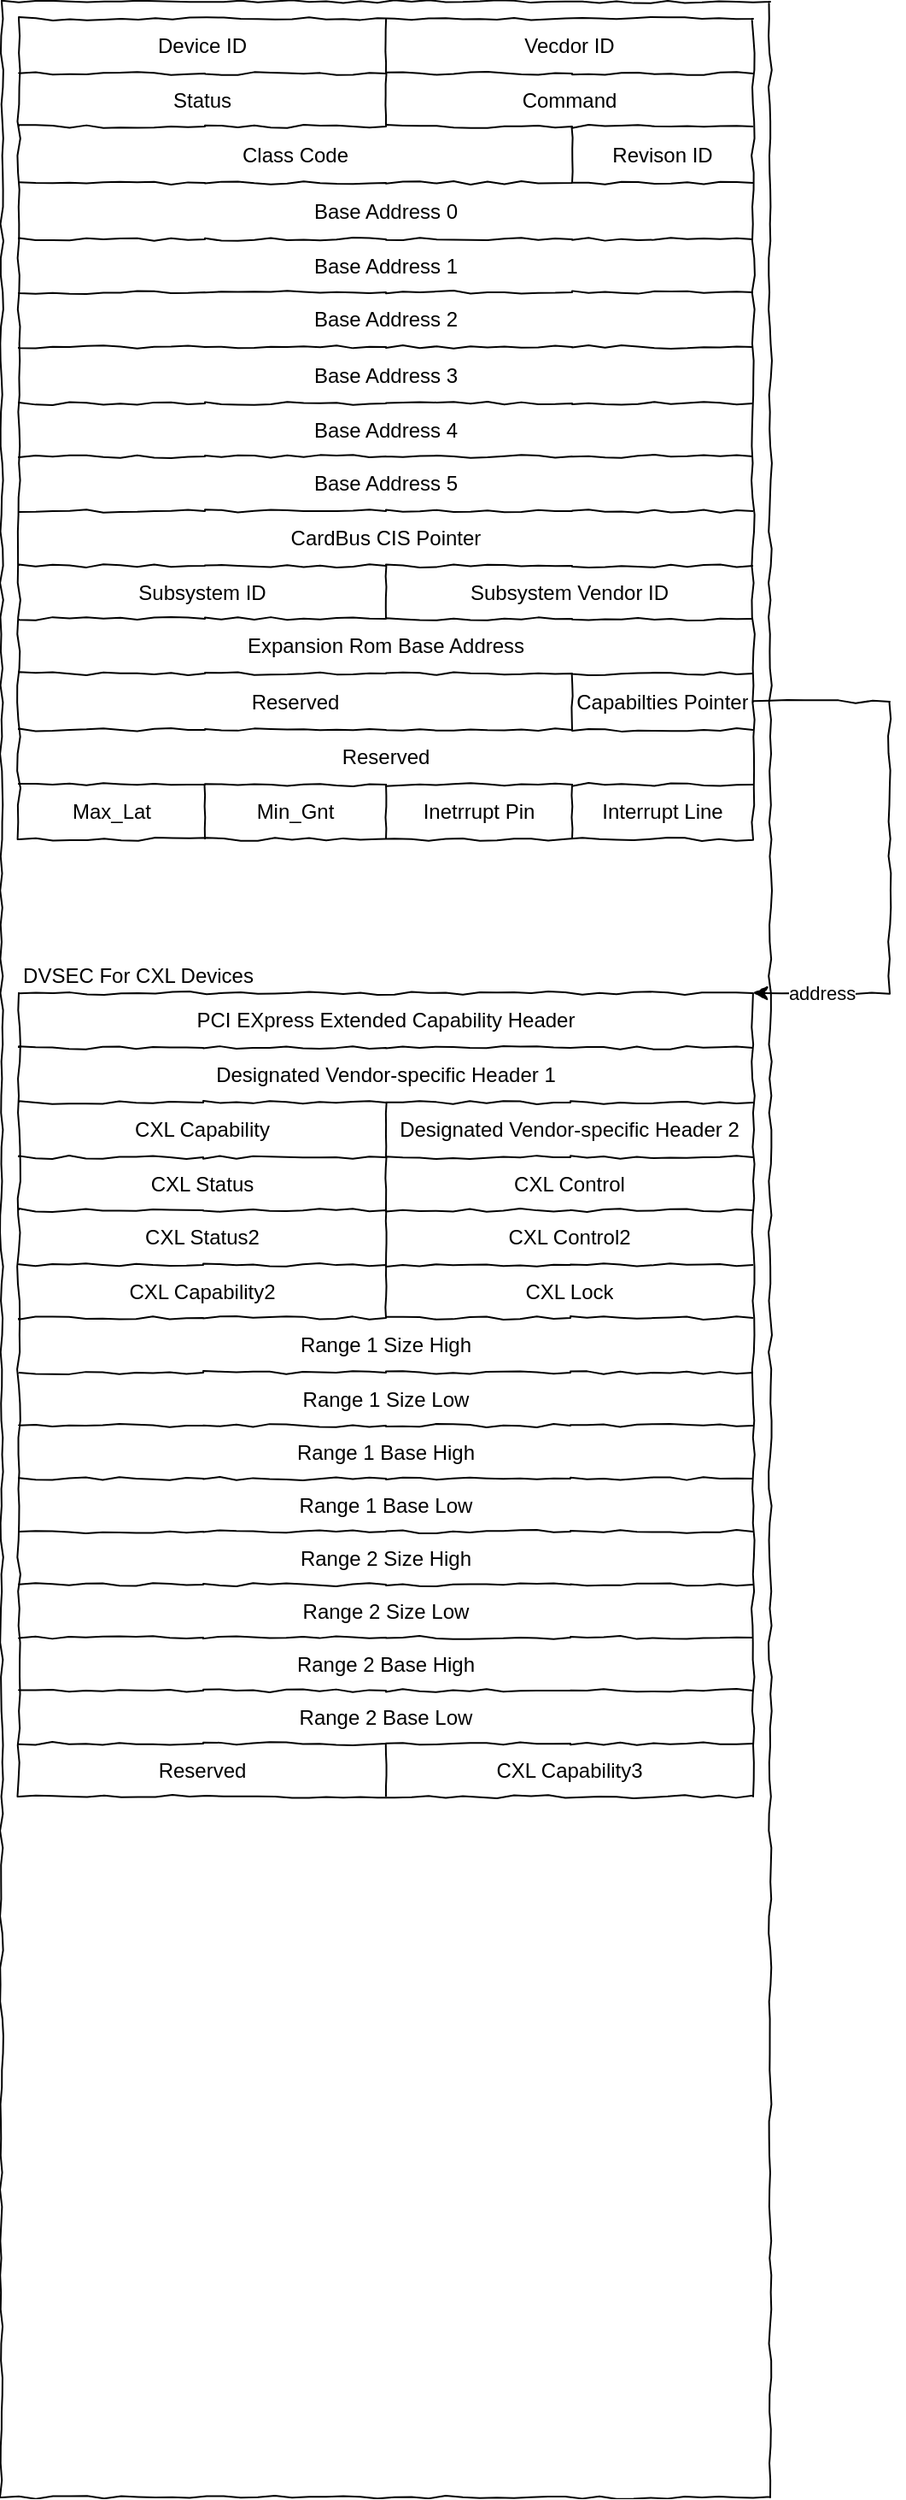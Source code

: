 <mxfile version="26.0.6" pages="2">
  <diagram name="CXL register" id="JkqREMBuSeGADm1fYrbE">
    <mxGraphModel dx="1626" dy="1023" grid="1" gridSize="10" guides="1" tooltips="1" connect="1" arrows="1" fold="1" page="1" pageScale="1" pageWidth="827" pageHeight="1169" math="0" shadow="0">
      <root>
        <mxCell id="0" />
        <mxCell id="1" parent="0" />
        <mxCell id="wB7cB2mZNATHVvq-xY6d-2" value="" style="rounded=0;whiteSpace=wrap;html=1;comic=1;" parent="1" vertex="1">
          <mxGeometry x="100" y="30" width="450" height="1460" as="geometry" />
        </mxCell>
        <mxCell id="2l6-UKxLxyprMbEIQENZ-29" value="" style="shape=table;startSize=0;container=1;collapsible=0;childLayout=tableLayout;comic=1;" parent="1" vertex="1">
          <mxGeometry x="110" y="40" width="430" height="480" as="geometry" />
        </mxCell>
        <mxCell id="2l6-UKxLxyprMbEIQENZ-30" value="" style="shape=tableRow;horizontal=0;startSize=0;swimlaneHead=0;swimlaneBody=0;strokeColor=inherit;top=0;left=0;bottom=0;right=0;collapsible=0;dropTarget=0;fillColor=none;points=[[0,0.5],[1,0.5]];portConstraint=eastwest;comic=1;" parent="2l6-UKxLxyprMbEIQENZ-29" vertex="1">
          <mxGeometry width="430" height="32" as="geometry" />
        </mxCell>
        <mxCell id="2l6-UKxLxyprMbEIQENZ-31" value="Device ID" style="shape=partialRectangle;html=1;whiteSpace=wrap;connectable=0;strokeColor=inherit;overflow=hidden;fillColor=none;top=0;left=0;bottom=0;right=0;pointerEvents=1;rowspan=1;colspan=2;comic=1;" parent="2l6-UKxLxyprMbEIQENZ-30" vertex="1">
          <mxGeometry width="215" height="32" as="geometry">
            <mxRectangle width="109" height="32" as="alternateBounds" />
          </mxGeometry>
        </mxCell>
        <mxCell id="2l6-UKxLxyprMbEIQENZ-32" value="" style="shape=partialRectangle;html=1;whiteSpace=wrap;connectable=0;strokeColor=inherit;overflow=hidden;fillColor=none;top=0;left=0;bottom=0;right=0;pointerEvents=1;" parent="2l6-UKxLxyprMbEIQENZ-30" vertex="1" visible="0">
          <mxGeometry x="109" width="106" height="32" as="geometry">
            <mxRectangle width="106" height="32" as="alternateBounds" />
          </mxGeometry>
        </mxCell>
        <mxCell id="2l6-UKxLxyprMbEIQENZ-33" value="Vecdor ID" style="shape=partialRectangle;html=1;whiteSpace=wrap;connectable=0;strokeColor=inherit;overflow=hidden;fillColor=none;top=0;left=0;bottom=0;right=0;pointerEvents=1;rowspan=1;colspan=2;comic=1;" parent="2l6-UKxLxyprMbEIQENZ-30" vertex="1">
          <mxGeometry x="215" width="215" height="32" as="geometry">
            <mxRectangle width="109" height="32" as="alternateBounds" />
          </mxGeometry>
        </mxCell>
        <mxCell id="2l6-UKxLxyprMbEIQENZ-34" value="" style="shape=partialRectangle;html=1;whiteSpace=wrap;connectable=0;strokeColor=inherit;overflow=hidden;fillColor=none;top=0;left=0;bottom=0;right=0;pointerEvents=1;" parent="2l6-UKxLxyprMbEIQENZ-30" vertex="1" visible="0">
          <mxGeometry x="324" width="106" height="32" as="geometry">
            <mxRectangle width="106" height="32" as="alternateBounds" />
          </mxGeometry>
        </mxCell>
        <mxCell id="2l6-UKxLxyprMbEIQENZ-35" value="" style="shape=tableRow;horizontal=0;startSize=0;swimlaneHead=0;swimlaneBody=0;strokeColor=inherit;top=0;left=0;bottom=0;right=0;collapsible=0;dropTarget=0;fillColor=none;points=[[0,0.5],[1,0.5]];portConstraint=eastwest;comic=1;" parent="2l6-UKxLxyprMbEIQENZ-29" vertex="1">
          <mxGeometry y="32" width="430" height="31" as="geometry" />
        </mxCell>
        <mxCell id="2l6-UKxLxyprMbEIQENZ-36" value="Status" style="shape=partialRectangle;html=1;whiteSpace=wrap;connectable=0;strokeColor=inherit;overflow=hidden;fillColor=none;top=0;left=0;bottom=0;right=0;pointerEvents=1;rowspan=1;colspan=2;comic=1;" parent="2l6-UKxLxyprMbEIQENZ-35" vertex="1">
          <mxGeometry width="215" height="31" as="geometry">
            <mxRectangle width="109" height="31" as="alternateBounds" />
          </mxGeometry>
        </mxCell>
        <mxCell id="2l6-UKxLxyprMbEIQENZ-37" value="" style="shape=partialRectangle;html=1;whiteSpace=wrap;connectable=0;strokeColor=inherit;overflow=hidden;fillColor=none;top=0;left=0;bottom=0;right=0;pointerEvents=1;" parent="2l6-UKxLxyprMbEIQENZ-35" vertex="1" visible="0">
          <mxGeometry x="109" width="106" height="31" as="geometry">
            <mxRectangle width="106" height="31" as="alternateBounds" />
          </mxGeometry>
        </mxCell>
        <mxCell id="2l6-UKxLxyprMbEIQENZ-38" value="Command" style="shape=partialRectangle;html=1;whiteSpace=wrap;connectable=0;strokeColor=inherit;overflow=hidden;fillColor=none;top=0;left=0;bottom=0;right=0;pointerEvents=1;rowspan=1;colspan=2;comic=1;" parent="2l6-UKxLxyprMbEIQENZ-35" vertex="1">
          <mxGeometry x="215" width="215" height="31" as="geometry">
            <mxRectangle width="109" height="31" as="alternateBounds" />
          </mxGeometry>
        </mxCell>
        <mxCell id="2l6-UKxLxyprMbEIQENZ-39" value="" style="shape=partialRectangle;html=1;whiteSpace=wrap;connectable=0;strokeColor=inherit;overflow=hidden;fillColor=none;top=0;left=0;bottom=0;right=0;pointerEvents=1;" parent="2l6-UKxLxyprMbEIQENZ-35" vertex="1" visible="0">
          <mxGeometry x="324" width="106" height="31" as="geometry">
            <mxRectangle width="106" height="31" as="alternateBounds" />
          </mxGeometry>
        </mxCell>
        <mxCell id="2l6-UKxLxyprMbEIQENZ-40" value="" style="shape=tableRow;horizontal=0;startSize=0;swimlaneHead=0;swimlaneBody=0;strokeColor=inherit;top=0;left=0;bottom=0;right=0;collapsible=0;dropTarget=0;fillColor=none;points=[[0,0.5],[1,0.5]];portConstraint=eastwest;comic=1;" parent="2l6-UKxLxyprMbEIQENZ-29" vertex="1">
          <mxGeometry y="63" width="430" height="33" as="geometry" />
        </mxCell>
        <mxCell id="2l6-UKxLxyprMbEIQENZ-41" value="Class Code" style="shape=partialRectangle;html=1;whiteSpace=wrap;connectable=0;strokeColor=inherit;overflow=hidden;fillColor=none;top=0;left=0;bottom=0;right=0;pointerEvents=1;rowspan=1;colspan=3;comic=1;" parent="2l6-UKxLxyprMbEIQENZ-40" vertex="1">
          <mxGeometry width="324" height="33" as="geometry">
            <mxRectangle width="109" height="33" as="alternateBounds" />
          </mxGeometry>
        </mxCell>
        <mxCell id="2l6-UKxLxyprMbEIQENZ-42" value="" style="shape=partialRectangle;html=1;whiteSpace=wrap;connectable=0;strokeColor=inherit;overflow=hidden;fillColor=none;top=0;left=0;bottom=0;right=0;pointerEvents=1;" parent="2l6-UKxLxyprMbEIQENZ-40" vertex="1" visible="0">
          <mxGeometry x="109" width="106" height="33" as="geometry">
            <mxRectangle width="106" height="33" as="alternateBounds" />
          </mxGeometry>
        </mxCell>
        <mxCell id="2l6-UKxLxyprMbEIQENZ-43" value="" style="shape=partialRectangle;html=1;whiteSpace=wrap;connectable=0;strokeColor=inherit;overflow=hidden;fillColor=none;top=0;left=0;bottom=0;right=0;pointerEvents=1;" parent="2l6-UKxLxyprMbEIQENZ-40" vertex="1" visible="0">
          <mxGeometry x="215" width="109" height="33" as="geometry">
            <mxRectangle width="109" height="33" as="alternateBounds" />
          </mxGeometry>
        </mxCell>
        <mxCell id="2l6-UKxLxyprMbEIQENZ-44" value="Revison ID" style="shape=partialRectangle;html=1;whiteSpace=wrap;connectable=0;strokeColor=inherit;overflow=hidden;fillColor=none;top=0;left=0;bottom=0;right=0;pointerEvents=1;comic=1;" parent="2l6-UKxLxyprMbEIQENZ-40" vertex="1">
          <mxGeometry x="324" width="106" height="33" as="geometry">
            <mxRectangle width="106" height="33" as="alternateBounds" />
          </mxGeometry>
        </mxCell>
        <mxCell id="2l6-UKxLxyprMbEIQENZ-70" style="shape=tableRow;horizontal=0;startSize=0;swimlaneHead=0;swimlaneBody=0;strokeColor=inherit;top=0;left=0;bottom=0;right=0;collapsible=0;dropTarget=0;fillColor=none;points=[[0,0.5],[1,0.5]];portConstraint=eastwest;comic=1;" parent="2l6-UKxLxyprMbEIQENZ-29" vertex="1">
          <mxGeometry y="96" width="430" height="33" as="geometry" />
        </mxCell>
        <mxCell id="2l6-UKxLxyprMbEIQENZ-71" value="Base Address 0" style="shape=partialRectangle;html=1;whiteSpace=wrap;connectable=0;strokeColor=inherit;overflow=hidden;fillColor=none;top=0;left=0;bottom=0;right=0;pointerEvents=1;rowspan=1;colspan=4;comic=1;" parent="2l6-UKxLxyprMbEIQENZ-70" vertex="1">
          <mxGeometry width="430" height="33" as="geometry">
            <mxRectangle width="109" height="33" as="alternateBounds" />
          </mxGeometry>
        </mxCell>
        <mxCell id="2l6-UKxLxyprMbEIQENZ-72" style="shape=partialRectangle;html=1;whiteSpace=wrap;connectable=0;strokeColor=inherit;overflow=hidden;fillColor=none;top=0;left=0;bottom=0;right=0;pointerEvents=1;" parent="2l6-UKxLxyprMbEIQENZ-70" vertex="1" visible="0">
          <mxGeometry x="109" width="106" height="33" as="geometry">
            <mxRectangle width="106" height="33" as="alternateBounds" />
          </mxGeometry>
        </mxCell>
        <mxCell id="2l6-UKxLxyprMbEIQENZ-73" style="shape=partialRectangle;html=1;whiteSpace=wrap;connectable=0;strokeColor=inherit;overflow=hidden;fillColor=none;top=0;left=0;bottom=0;right=0;pointerEvents=1;" parent="2l6-UKxLxyprMbEIQENZ-70" vertex="1" visible="0">
          <mxGeometry x="215" width="109" height="33" as="geometry">
            <mxRectangle width="109" height="33" as="alternateBounds" />
          </mxGeometry>
        </mxCell>
        <mxCell id="2l6-UKxLxyprMbEIQENZ-74" style="shape=partialRectangle;html=1;whiteSpace=wrap;connectable=0;strokeColor=inherit;overflow=hidden;fillColor=none;top=0;left=0;bottom=0;right=0;pointerEvents=1;" parent="2l6-UKxLxyprMbEIQENZ-70" vertex="1" visible="0">
          <mxGeometry x="324" width="106" height="33" as="geometry">
            <mxRectangle width="106" height="33" as="alternateBounds" />
          </mxGeometry>
        </mxCell>
        <mxCell id="2l6-UKxLxyprMbEIQENZ-65" style="shape=tableRow;horizontal=0;startSize=0;swimlaneHead=0;swimlaneBody=0;strokeColor=inherit;top=0;left=0;bottom=0;right=0;collapsible=0;dropTarget=0;fillColor=none;points=[[0,0.5],[1,0.5]];portConstraint=eastwest;comic=1;" parent="2l6-UKxLxyprMbEIQENZ-29" vertex="1">
          <mxGeometry y="129" width="430" height="31" as="geometry" />
        </mxCell>
        <mxCell id="2l6-UKxLxyprMbEIQENZ-66" value="Base Address 1" style="shape=partialRectangle;html=1;whiteSpace=wrap;connectable=0;strokeColor=inherit;overflow=hidden;fillColor=none;top=0;left=0;bottom=0;right=0;pointerEvents=1;rowspan=1;colspan=4;comic=1;" parent="2l6-UKxLxyprMbEIQENZ-65" vertex="1">
          <mxGeometry width="430" height="31" as="geometry">
            <mxRectangle width="109" height="31" as="alternateBounds" />
          </mxGeometry>
        </mxCell>
        <mxCell id="2l6-UKxLxyprMbEIQENZ-67" style="shape=partialRectangle;html=1;whiteSpace=wrap;connectable=0;strokeColor=inherit;overflow=hidden;fillColor=none;top=0;left=0;bottom=0;right=0;pointerEvents=1;" parent="2l6-UKxLxyprMbEIQENZ-65" vertex="1" visible="0">
          <mxGeometry x="109" width="106" height="31" as="geometry">
            <mxRectangle width="106" height="31" as="alternateBounds" />
          </mxGeometry>
        </mxCell>
        <mxCell id="2l6-UKxLxyprMbEIQENZ-68" style="shape=partialRectangle;html=1;whiteSpace=wrap;connectable=0;strokeColor=inherit;overflow=hidden;fillColor=none;top=0;left=0;bottom=0;right=0;pointerEvents=1;" parent="2l6-UKxLxyprMbEIQENZ-65" vertex="1" visible="0">
          <mxGeometry x="215" width="109" height="31" as="geometry">
            <mxRectangle width="109" height="31" as="alternateBounds" />
          </mxGeometry>
        </mxCell>
        <mxCell id="2l6-UKxLxyprMbEIQENZ-69" style="shape=partialRectangle;html=1;whiteSpace=wrap;connectable=0;strokeColor=inherit;overflow=hidden;fillColor=none;top=0;left=0;bottom=0;right=0;pointerEvents=1;" parent="2l6-UKxLxyprMbEIQENZ-65" vertex="1" visible="0">
          <mxGeometry x="324" width="106" height="31" as="geometry">
            <mxRectangle width="106" height="31" as="alternateBounds" />
          </mxGeometry>
        </mxCell>
        <mxCell id="2l6-UKxLxyprMbEIQENZ-60" style="shape=tableRow;horizontal=0;startSize=0;swimlaneHead=0;swimlaneBody=0;strokeColor=inherit;top=0;left=0;bottom=0;right=0;collapsible=0;dropTarget=0;fillColor=none;points=[[0,0.5],[1,0.5]];portConstraint=eastwest;comic=1;" parent="2l6-UKxLxyprMbEIQENZ-29" vertex="1">
          <mxGeometry y="160" width="430" height="32" as="geometry" />
        </mxCell>
        <mxCell id="2l6-UKxLxyprMbEIQENZ-61" value="Base Address 2" style="shape=partialRectangle;html=1;whiteSpace=wrap;connectable=0;strokeColor=inherit;overflow=hidden;fillColor=none;top=0;left=0;bottom=0;right=0;pointerEvents=1;rowspan=1;colspan=4;comic=1;" parent="2l6-UKxLxyprMbEIQENZ-60" vertex="1">
          <mxGeometry width="430" height="32" as="geometry">
            <mxRectangle width="109" height="32" as="alternateBounds" />
          </mxGeometry>
        </mxCell>
        <mxCell id="2l6-UKxLxyprMbEIQENZ-62" style="shape=partialRectangle;html=1;whiteSpace=wrap;connectable=0;strokeColor=inherit;overflow=hidden;fillColor=none;top=0;left=0;bottom=0;right=0;pointerEvents=1;" parent="2l6-UKxLxyprMbEIQENZ-60" vertex="1" visible="0">
          <mxGeometry x="109" width="106" height="32" as="geometry">
            <mxRectangle width="106" height="32" as="alternateBounds" />
          </mxGeometry>
        </mxCell>
        <mxCell id="2l6-UKxLxyprMbEIQENZ-63" style="shape=partialRectangle;html=1;whiteSpace=wrap;connectable=0;strokeColor=inherit;overflow=hidden;fillColor=none;top=0;left=0;bottom=0;right=0;pointerEvents=1;" parent="2l6-UKxLxyprMbEIQENZ-60" vertex="1" visible="0">
          <mxGeometry x="215" width="109" height="32" as="geometry">
            <mxRectangle width="109" height="32" as="alternateBounds" />
          </mxGeometry>
        </mxCell>
        <mxCell id="2l6-UKxLxyprMbEIQENZ-64" style="shape=partialRectangle;html=1;whiteSpace=wrap;connectable=0;strokeColor=inherit;overflow=hidden;fillColor=none;top=0;left=0;bottom=0;right=0;pointerEvents=1;" parent="2l6-UKxLxyprMbEIQENZ-60" vertex="1" visible="0">
          <mxGeometry x="324" width="106" height="32" as="geometry">
            <mxRectangle width="106" height="32" as="alternateBounds" />
          </mxGeometry>
        </mxCell>
        <mxCell id="2l6-UKxLxyprMbEIQENZ-55" style="shape=tableRow;horizontal=0;startSize=0;swimlaneHead=0;swimlaneBody=0;strokeColor=inherit;top=0;left=0;bottom=0;right=0;collapsible=0;dropTarget=0;fillColor=none;points=[[0,0.5],[1,0.5]];portConstraint=eastwest;comic=1;" parent="2l6-UKxLxyprMbEIQENZ-29" vertex="1">
          <mxGeometry y="192" width="430" height="33" as="geometry" />
        </mxCell>
        <mxCell id="2l6-UKxLxyprMbEIQENZ-56" value="Base Address 3" style="shape=partialRectangle;html=1;whiteSpace=wrap;connectable=0;strokeColor=inherit;overflow=hidden;fillColor=none;top=0;left=0;bottom=0;right=0;pointerEvents=1;rowspan=1;colspan=4;comic=1;" parent="2l6-UKxLxyprMbEIQENZ-55" vertex="1">
          <mxGeometry width="430" height="33" as="geometry">
            <mxRectangle width="109" height="33" as="alternateBounds" />
          </mxGeometry>
        </mxCell>
        <mxCell id="2l6-UKxLxyprMbEIQENZ-57" style="shape=partialRectangle;html=1;whiteSpace=wrap;connectable=0;strokeColor=inherit;overflow=hidden;fillColor=none;top=0;left=0;bottom=0;right=0;pointerEvents=1;" parent="2l6-UKxLxyprMbEIQENZ-55" vertex="1" visible="0">
          <mxGeometry x="109" width="106" height="33" as="geometry">
            <mxRectangle width="106" height="33" as="alternateBounds" />
          </mxGeometry>
        </mxCell>
        <mxCell id="2l6-UKxLxyprMbEIQENZ-58" style="shape=partialRectangle;html=1;whiteSpace=wrap;connectable=0;strokeColor=inherit;overflow=hidden;fillColor=none;top=0;left=0;bottom=0;right=0;pointerEvents=1;" parent="2l6-UKxLxyprMbEIQENZ-55" vertex="1" visible="0">
          <mxGeometry x="215" width="109" height="33" as="geometry">
            <mxRectangle width="109" height="33" as="alternateBounds" />
          </mxGeometry>
        </mxCell>
        <mxCell id="2l6-UKxLxyprMbEIQENZ-59" style="shape=partialRectangle;html=1;whiteSpace=wrap;connectable=0;strokeColor=inherit;overflow=hidden;fillColor=none;top=0;left=0;bottom=0;right=0;pointerEvents=1;" parent="2l6-UKxLxyprMbEIQENZ-55" vertex="1" visible="0">
          <mxGeometry x="324" width="106" height="33" as="geometry">
            <mxRectangle width="106" height="33" as="alternateBounds" />
          </mxGeometry>
        </mxCell>
        <mxCell id="2l6-UKxLxyprMbEIQENZ-115" style="shape=tableRow;horizontal=0;startSize=0;swimlaneHead=0;swimlaneBody=0;strokeColor=inherit;top=0;left=0;bottom=0;right=0;collapsible=0;dropTarget=0;fillColor=none;points=[[0,0.5],[1,0.5]];portConstraint=eastwest;comic=1;" parent="2l6-UKxLxyprMbEIQENZ-29" vertex="1">
          <mxGeometry y="225" width="430" height="31" as="geometry" />
        </mxCell>
        <mxCell id="2l6-UKxLxyprMbEIQENZ-116" value="Base Address 4" style="shape=partialRectangle;html=1;whiteSpace=wrap;connectable=0;strokeColor=inherit;overflow=hidden;fillColor=none;top=0;left=0;bottom=0;right=0;pointerEvents=1;rowspan=1;colspan=4;comic=1;" parent="2l6-UKxLxyprMbEIQENZ-115" vertex="1">
          <mxGeometry width="430" height="31" as="geometry">
            <mxRectangle width="109" height="31" as="alternateBounds" />
          </mxGeometry>
        </mxCell>
        <mxCell id="2l6-UKxLxyprMbEIQENZ-117" style="shape=partialRectangle;html=1;whiteSpace=wrap;connectable=0;strokeColor=inherit;overflow=hidden;fillColor=none;top=0;left=0;bottom=0;right=0;pointerEvents=1;" parent="2l6-UKxLxyprMbEIQENZ-115" vertex="1" visible="0">
          <mxGeometry x="109" width="106" height="31" as="geometry">
            <mxRectangle width="106" height="31" as="alternateBounds" />
          </mxGeometry>
        </mxCell>
        <mxCell id="2l6-UKxLxyprMbEIQENZ-118" style="shape=partialRectangle;html=1;whiteSpace=wrap;connectable=0;strokeColor=inherit;overflow=hidden;fillColor=none;top=0;left=0;bottom=0;right=0;pointerEvents=1;" parent="2l6-UKxLxyprMbEIQENZ-115" vertex="1" visible="0">
          <mxGeometry x="215" width="109" height="31" as="geometry">
            <mxRectangle width="109" height="31" as="alternateBounds" />
          </mxGeometry>
        </mxCell>
        <mxCell id="2l6-UKxLxyprMbEIQENZ-119" style="shape=partialRectangle;html=1;whiteSpace=wrap;connectable=0;strokeColor=inherit;overflow=hidden;fillColor=none;top=0;left=0;bottom=0;right=0;pointerEvents=1;" parent="2l6-UKxLxyprMbEIQENZ-115" vertex="1" visible="0">
          <mxGeometry x="324" width="106" height="31" as="geometry">
            <mxRectangle width="106" height="31" as="alternateBounds" />
          </mxGeometry>
        </mxCell>
        <mxCell id="2l6-UKxLxyprMbEIQENZ-120" style="shape=tableRow;horizontal=0;startSize=0;swimlaneHead=0;swimlaneBody=0;strokeColor=inherit;top=0;left=0;bottom=0;right=0;collapsible=0;dropTarget=0;fillColor=none;points=[[0,0.5],[1,0.5]];portConstraint=eastwest;comic=1;" parent="2l6-UKxLxyprMbEIQENZ-29" vertex="1">
          <mxGeometry y="256" width="430" height="32" as="geometry" />
        </mxCell>
        <mxCell id="2l6-UKxLxyprMbEIQENZ-121" value="Base Address 5" style="shape=partialRectangle;html=1;whiteSpace=wrap;connectable=0;strokeColor=inherit;overflow=hidden;fillColor=none;top=0;left=0;bottom=0;right=0;pointerEvents=1;rowspan=1;colspan=4;comic=1;" parent="2l6-UKxLxyprMbEIQENZ-120" vertex="1">
          <mxGeometry width="430" height="32" as="geometry">
            <mxRectangle width="109" height="32" as="alternateBounds" />
          </mxGeometry>
        </mxCell>
        <mxCell id="2l6-UKxLxyprMbEIQENZ-122" style="shape=partialRectangle;html=1;whiteSpace=wrap;connectable=0;strokeColor=inherit;overflow=hidden;fillColor=none;top=0;left=0;bottom=0;right=0;pointerEvents=1;" parent="2l6-UKxLxyprMbEIQENZ-120" vertex="1" visible="0">
          <mxGeometry x="109" width="106" height="32" as="geometry">
            <mxRectangle width="106" height="32" as="alternateBounds" />
          </mxGeometry>
        </mxCell>
        <mxCell id="2l6-UKxLxyprMbEIQENZ-123" style="shape=partialRectangle;html=1;whiteSpace=wrap;connectable=0;strokeColor=inherit;overflow=hidden;fillColor=none;top=0;left=0;bottom=0;right=0;pointerEvents=1;" parent="2l6-UKxLxyprMbEIQENZ-120" vertex="1" visible="0">
          <mxGeometry x="215" width="109" height="32" as="geometry">
            <mxRectangle width="109" height="32" as="alternateBounds" />
          </mxGeometry>
        </mxCell>
        <mxCell id="2l6-UKxLxyprMbEIQENZ-124" style="shape=partialRectangle;html=1;whiteSpace=wrap;connectable=0;strokeColor=inherit;overflow=hidden;fillColor=none;top=0;left=0;bottom=0;right=0;pointerEvents=1;" parent="2l6-UKxLxyprMbEIQENZ-120" vertex="1" visible="0">
          <mxGeometry x="324" width="106" height="32" as="geometry">
            <mxRectangle width="106" height="32" as="alternateBounds" />
          </mxGeometry>
        </mxCell>
        <mxCell id="2l6-UKxLxyprMbEIQENZ-50" style="shape=tableRow;horizontal=0;startSize=0;swimlaneHead=0;swimlaneBody=0;strokeColor=inherit;top=0;left=0;bottom=0;right=0;collapsible=0;dropTarget=0;fillColor=none;points=[[0,0.5],[1,0.5]];portConstraint=eastwest;comic=1;" parent="2l6-UKxLxyprMbEIQENZ-29" vertex="1">
          <mxGeometry y="288" width="430" height="32" as="geometry" />
        </mxCell>
        <mxCell id="2l6-UKxLxyprMbEIQENZ-51" value="CardBus CIS Pointer" style="shape=partialRectangle;html=1;whiteSpace=wrap;connectable=0;strokeColor=inherit;overflow=hidden;fillColor=none;top=0;left=0;bottom=0;right=0;pointerEvents=1;rowspan=1;colspan=4;comic=1;" parent="2l6-UKxLxyprMbEIQENZ-50" vertex="1">
          <mxGeometry width="430" height="32" as="geometry">
            <mxRectangle width="109" height="32" as="alternateBounds" />
          </mxGeometry>
        </mxCell>
        <mxCell id="2l6-UKxLxyprMbEIQENZ-52" style="shape=partialRectangle;html=1;whiteSpace=wrap;connectable=0;strokeColor=inherit;overflow=hidden;fillColor=none;top=0;left=0;bottom=0;right=0;pointerEvents=1;" parent="2l6-UKxLxyprMbEIQENZ-50" vertex="1" visible="0">
          <mxGeometry x="109" width="106" height="32" as="geometry">
            <mxRectangle width="106" height="32" as="alternateBounds" />
          </mxGeometry>
        </mxCell>
        <mxCell id="2l6-UKxLxyprMbEIQENZ-53" style="shape=partialRectangle;html=1;whiteSpace=wrap;connectable=0;strokeColor=inherit;overflow=hidden;fillColor=none;top=0;left=0;bottom=0;right=0;pointerEvents=1;" parent="2l6-UKxLxyprMbEIQENZ-50" vertex="1" visible="0">
          <mxGeometry x="215" width="109" height="32" as="geometry">
            <mxRectangle width="109" height="32" as="alternateBounds" />
          </mxGeometry>
        </mxCell>
        <mxCell id="2l6-UKxLxyprMbEIQENZ-54" style="shape=partialRectangle;html=1;whiteSpace=wrap;connectable=0;strokeColor=inherit;overflow=hidden;fillColor=none;top=0;left=0;bottom=0;right=0;pointerEvents=1;" parent="2l6-UKxLxyprMbEIQENZ-50" vertex="1" visible="0">
          <mxGeometry x="324" width="106" height="32" as="geometry">
            <mxRectangle width="106" height="32" as="alternateBounds" />
          </mxGeometry>
        </mxCell>
        <mxCell id="2l6-UKxLxyprMbEIQENZ-75" style="shape=tableRow;horizontal=0;startSize=0;swimlaneHead=0;swimlaneBody=0;strokeColor=inherit;top=0;left=0;bottom=0;right=0;collapsible=0;dropTarget=0;fillColor=none;points=[[0,0.5],[1,0.5]];portConstraint=eastwest;comic=1;" parent="2l6-UKxLxyprMbEIQENZ-29" vertex="1">
          <mxGeometry y="320" width="430" height="31" as="geometry" />
        </mxCell>
        <mxCell id="2l6-UKxLxyprMbEIQENZ-76" value="Subsystem ID" style="shape=partialRectangle;html=1;whiteSpace=wrap;connectable=0;strokeColor=inherit;overflow=hidden;fillColor=none;top=0;left=0;bottom=0;right=0;pointerEvents=1;rowspan=1;colspan=2;comic=1;" parent="2l6-UKxLxyprMbEIQENZ-75" vertex="1">
          <mxGeometry width="215" height="31" as="geometry">
            <mxRectangle width="109" height="31" as="alternateBounds" />
          </mxGeometry>
        </mxCell>
        <mxCell id="2l6-UKxLxyprMbEIQENZ-77" style="shape=partialRectangle;html=1;whiteSpace=wrap;connectable=0;strokeColor=inherit;overflow=hidden;fillColor=none;top=0;left=0;bottom=0;right=0;pointerEvents=1;" parent="2l6-UKxLxyprMbEIQENZ-75" vertex="1" visible="0">
          <mxGeometry x="109" width="106" height="31" as="geometry">
            <mxRectangle width="106" height="31" as="alternateBounds" />
          </mxGeometry>
        </mxCell>
        <mxCell id="2l6-UKxLxyprMbEIQENZ-78" value="Subsystem Vendor ID" style="shape=partialRectangle;html=1;whiteSpace=wrap;connectable=0;strokeColor=inherit;overflow=hidden;fillColor=none;top=0;left=0;bottom=0;right=0;pointerEvents=1;rowspan=1;colspan=2;comic=1;" parent="2l6-UKxLxyprMbEIQENZ-75" vertex="1">
          <mxGeometry x="215" width="215" height="31" as="geometry">
            <mxRectangle width="109" height="31" as="alternateBounds" />
          </mxGeometry>
        </mxCell>
        <mxCell id="2l6-UKxLxyprMbEIQENZ-79" style="shape=partialRectangle;html=1;whiteSpace=wrap;connectable=0;strokeColor=inherit;overflow=hidden;fillColor=none;top=0;left=0;bottom=0;right=0;pointerEvents=1;" parent="2l6-UKxLxyprMbEIQENZ-75" vertex="1" visible="0">
          <mxGeometry x="324" width="106" height="31" as="geometry">
            <mxRectangle width="106" height="31" as="alternateBounds" />
          </mxGeometry>
        </mxCell>
        <mxCell id="2l6-UKxLxyprMbEIQENZ-80" style="shape=tableRow;horizontal=0;startSize=0;swimlaneHead=0;swimlaneBody=0;strokeColor=inherit;top=0;left=0;bottom=0;right=0;collapsible=0;dropTarget=0;fillColor=none;points=[[0,0.5],[1,0.5]];portConstraint=eastwest;comic=1;" parent="2l6-UKxLxyprMbEIQENZ-29" vertex="1">
          <mxGeometry y="351" width="430" height="32" as="geometry" />
        </mxCell>
        <mxCell id="2l6-UKxLxyprMbEIQENZ-81" value="Expansion Rom Base Address" style="shape=partialRectangle;html=1;whiteSpace=wrap;connectable=0;strokeColor=inherit;overflow=hidden;fillColor=none;top=0;left=0;bottom=0;right=0;pointerEvents=1;rowspan=1;colspan=4;comic=1;" parent="2l6-UKxLxyprMbEIQENZ-80" vertex="1">
          <mxGeometry width="430" height="32" as="geometry">
            <mxRectangle width="109" height="32" as="alternateBounds" />
          </mxGeometry>
        </mxCell>
        <mxCell id="2l6-UKxLxyprMbEIQENZ-82" style="shape=partialRectangle;html=1;whiteSpace=wrap;connectable=0;strokeColor=inherit;overflow=hidden;fillColor=none;top=0;left=0;bottom=0;right=0;pointerEvents=1;" parent="2l6-UKxLxyprMbEIQENZ-80" vertex="1" visible="0">
          <mxGeometry x="109" width="106" height="32" as="geometry">
            <mxRectangle width="106" height="32" as="alternateBounds" />
          </mxGeometry>
        </mxCell>
        <mxCell id="2l6-UKxLxyprMbEIQENZ-83" style="shape=partialRectangle;html=1;whiteSpace=wrap;connectable=0;strokeColor=inherit;overflow=hidden;fillColor=none;top=0;left=0;bottom=0;right=0;pointerEvents=1;" parent="2l6-UKxLxyprMbEIQENZ-80" vertex="1" visible="0">
          <mxGeometry x="215" width="109" height="32" as="geometry">
            <mxRectangle width="109" height="32" as="alternateBounds" />
          </mxGeometry>
        </mxCell>
        <mxCell id="2l6-UKxLxyprMbEIQENZ-84" style="shape=partialRectangle;html=1;whiteSpace=wrap;connectable=0;strokeColor=inherit;overflow=hidden;fillColor=none;top=0;left=0;bottom=0;right=0;pointerEvents=1;" parent="2l6-UKxLxyprMbEIQENZ-80" vertex="1" visible="0">
          <mxGeometry x="324" width="106" height="32" as="geometry">
            <mxRectangle width="106" height="32" as="alternateBounds" />
          </mxGeometry>
        </mxCell>
        <mxCell id="2l6-UKxLxyprMbEIQENZ-85" style="shape=tableRow;horizontal=0;startSize=0;swimlaneHead=0;swimlaneBody=0;strokeColor=inherit;top=0;left=0;bottom=0;right=0;collapsible=0;dropTarget=0;fillColor=none;points=[[0,0.5],[1,0.5]];portConstraint=eastwest;comic=1;" parent="2l6-UKxLxyprMbEIQENZ-29" vertex="1">
          <mxGeometry y="383" width="430" height="33" as="geometry" />
        </mxCell>
        <mxCell id="2l6-UKxLxyprMbEIQENZ-86" value="Reserved" style="shape=partialRectangle;html=1;whiteSpace=wrap;connectable=0;strokeColor=inherit;overflow=hidden;fillColor=none;top=0;left=0;bottom=0;right=0;pointerEvents=1;rowspan=1;colspan=3;comic=1;" parent="2l6-UKxLxyprMbEIQENZ-85" vertex="1">
          <mxGeometry width="324" height="33" as="geometry">
            <mxRectangle width="109" height="33" as="alternateBounds" />
          </mxGeometry>
        </mxCell>
        <mxCell id="2l6-UKxLxyprMbEIQENZ-87" style="shape=partialRectangle;html=1;whiteSpace=wrap;connectable=0;strokeColor=inherit;overflow=hidden;fillColor=none;top=0;left=0;bottom=0;right=0;pointerEvents=1;" parent="2l6-UKxLxyprMbEIQENZ-85" vertex="1" visible="0">
          <mxGeometry x="109" width="106" height="33" as="geometry">
            <mxRectangle width="106" height="33" as="alternateBounds" />
          </mxGeometry>
        </mxCell>
        <mxCell id="2l6-UKxLxyprMbEIQENZ-88" style="shape=partialRectangle;html=1;whiteSpace=wrap;connectable=0;strokeColor=inherit;overflow=hidden;fillColor=none;top=0;left=0;bottom=0;right=0;pointerEvents=1;" parent="2l6-UKxLxyprMbEIQENZ-85" vertex="1" visible="0">
          <mxGeometry x="215" width="109" height="33" as="geometry">
            <mxRectangle width="109" height="33" as="alternateBounds" />
          </mxGeometry>
        </mxCell>
        <mxCell id="2l6-UKxLxyprMbEIQENZ-89" value="Capabilties Pointer" style="shape=partialRectangle;html=1;whiteSpace=wrap;connectable=0;strokeColor=inherit;overflow=hidden;fillColor=none;top=0;left=0;bottom=0;right=0;pointerEvents=1;comic=1;" parent="2l6-UKxLxyprMbEIQENZ-85" vertex="1">
          <mxGeometry x="324" width="106" height="33" as="geometry">
            <mxRectangle width="106" height="33" as="alternateBounds" />
          </mxGeometry>
        </mxCell>
        <mxCell id="2l6-UKxLxyprMbEIQENZ-90" style="shape=tableRow;horizontal=0;startSize=0;swimlaneHead=0;swimlaneBody=0;strokeColor=inherit;top=0;left=0;bottom=0;right=0;collapsible=0;dropTarget=0;fillColor=none;points=[[0,0.5],[1,0.5]];portConstraint=eastwest;comic=1;" parent="2l6-UKxLxyprMbEIQENZ-29" vertex="1">
          <mxGeometry y="416" width="430" height="32" as="geometry" />
        </mxCell>
        <mxCell id="2l6-UKxLxyprMbEIQENZ-91" value="Reserved" style="shape=partialRectangle;html=1;whiteSpace=wrap;connectable=0;strokeColor=inherit;overflow=hidden;fillColor=none;top=0;left=0;bottom=0;right=0;pointerEvents=1;rowspan=1;colspan=4;comic=1;" parent="2l6-UKxLxyprMbEIQENZ-90" vertex="1">
          <mxGeometry width="430" height="32" as="geometry">
            <mxRectangle width="109" height="32" as="alternateBounds" />
          </mxGeometry>
        </mxCell>
        <mxCell id="2l6-UKxLxyprMbEIQENZ-92" style="shape=partialRectangle;html=1;whiteSpace=wrap;connectable=0;strokeColor=inherit;overflow=hidden;fillColor=none;top=0;left=0;bottom=0;right=0;pointerEvents=1;" parent="2l6-UKxLxyprMbEIQENZ-90" vertex="1" visible="0">
          <mxGeometry x="109" width="106" height="32" as="geometry">
            <mxRectangle width="106" height="32" as="alternateBounds" />
          </mxGeometry>
        </mxCell>
        <mxCell id="2l6-UKxLxyprMbEIQENZ-93" style="shape=partialRectangle;html=1;whiteSpace=wrap;connectable=0;strokeColor=inherit;overflow=hidden;fillColor=none;top=0;left=0;bottom=0;right=0;pointerEvents=1;" parent="2l6-UKxLxyprMbEIQENZ-90" vertex="1" visible="0">
          <mxGeometry x="215" width="109" height="32" as="geometry">
            <mxRectangle width="109" height="32" as="alternateBounds" />
          </mxGeometry>
        </mxCell>
        <mxCell id="2l6-UKxLxyprMbEIQENZ-94" style="shape=partialRectangle;html=1;whiteSpace=wrap;connectable=0;strokeColor=inherit;overflow=hidden;fillColor=none;top=0;left=0;bottom=0;right=0;pointerEvents=1;" parent="2l6-UKxLxyprMbEIQENZ-90" vertex="1" visible="0">
          <mxGeometry x="324" width="106" height="32" as="geometry">
            <mxRectangle width="106" height="32" as="alternateBounds" />
          </mxGeometry>
        </mxCell>
        <mxCell id="2l6-UKxLxyprMbEIQENZ-95" style="shape=tableRow;horizontal=0;startSize=0;swimlaneHead=0;swimlaneBody=0;strokeColor=inherit;top=0;left=0;bottom=0;right=0;collapsible=0;dropTarget=0;fillColor=none;points=[[0,0.5],[1,0.5]];portConstraint=eastwest;comic=1;" parent="2l6-UKxLxyprMbEIQENZ-29" vertex="1">
          <mxGeometry y="448" width="430" height="32" as="geometry" />
        </mxCell>
        <mxCell id="2l6-UKxLxyprMbEIQENZ-96" value="Max_Lat" style="shape=partialRectangle;html=1;whiteSpace=wrap;connectable=0;strokeColor=inherit;overflow=hidden;fillColor=none;top=0;left=0;bottom=0;right=0;pointerEvents=1;comic=1;" parent="2l6-UKxLxyprMbEIQENZ-95" vertex="1">
          <mxGeometry width="109" height="32" as="geometry">
            <mxRectangle width="109" height="32" as="alternateBounds" />
          </mxGeometry>
        </mxCell>
        <mxCell id="2l6-UKxLxyprMbEIQENZ-97" value="Min_Gnt" style="shape=partialRectangle;html=1;whiteSpace=wrap;connectable=0;strokeColor=inherit;overflow=hidden;fillColor=none;top=0;left=0;bottom=0;right=0;pointerEvents=1;comic=1;" parent="2l6-UKxLxyprMbEIQENZ-95" vertex="1">
          <mxGeometry x="109" width="106" height="32" as="geometry">
            <mxRectangle width="106" height="32" as="alternateBounds" />
          </mxGeometry>
        </mxCell>
        <mxCell id="2l6-UKxLxyprMbEIQENZ-98" value="Inetrrupt Pin" style="shape=partialRectangle;html=1;whiteSpace=wrap;connectable=0;strokeColor=inherit;overflow=hidden;fillColor=none;top=0;left=0;bottom=0;right=0;pointerEvents=1;comic=1;" parent="2l6-UKxLxyprMbEIQENZ-95" vertex="1">
          <mxGeometry x="215" width="109" height="32" as="geometry">
            <mxRectangle width="109" height="32" as="alternateBounds" />
          </mxGeometry>
        </mxCell>
        <mxCell id="2l6-UKxLxyprMbEIQENZ-99" value="Interrupt Line" style="shape=partialRectangle;html=1;whiteSpace=wrap;connectable=0;strokeColor=inherit;overflow=hidden;fillColor=none;top=0;left=0;bottom=0;right=0;pointerEvents=1;comic=1;" parent="2l6-UKxLxyprMbEIQENZ-95" vertex="1">
          <mxGeometry x="324" width="106" height="32" as="geometry">
            <mxRectangle width="106" height="32" as="alternateBounds" />
          </mxGeometry>
        </mxCell>
        <mxCell id="2l6-UKxLxyprMbEIQENZ-125" value="" style="shape=table;startSize=0;container=1;collapsible=0;childLayout=tableLayout;comic=1;" parent="1" vertex="1">
          <mxGeometry x="110" y="610" width="430" height="470" as="geometry" />
        </mxCell>
        <mxCell id="2l6-UKxLxyprMbEIQENZ-126" value="" style="shape=tableRow;horizontal=0;startSize=0;swimlaneHead=0;swimlaneBody=0;strokeColor=inherit;top=0;left=0;bottom=0;right=0;collapsible=0;dropTarget=0;fillColor=none;points=[[0,0.5],[1,0.5]];portConstraint=eastwest;comic=1;" parent="2l6-UKxLxyprMbEIQENZ-125" vertex="1">
          <mxGeometry width="430" height="32" as="geometry" />
        </mxCell>
        <mxCell id="2l6-UKxLxyprMbEIQENZ-127" value="PCI EXpress Extended Capability Header" style="shape=partialRectangle;html=1;whiteSpace=wrap;connectable=0;strokeColor=inherit;overflow=hidden;fillColor=none;top=0;left=0;bottom=0;right=0;pointerEvents=1;rowspan=1;colspan=4;comic=1;" parent="2l6-UKxLxyprMbEIQENZ-126" vertex="1">
          <mxGeometry width="430" height="32" as="geometry">
            <mxRectangle width="108" height="32" as="alternateBounds" />
          </mxGeometry>
        </mxCell>
        <mxCell id="2l6-UKxLxyprMbEIQENZ-128" value="" style="shape=partialRectangle;html=1;whiteSpace=wrap;connectable=0;strokeColor=inherit;overflow=hidden;fillColor=none;top=0;left=0;bottom=0;right=0;pointerEvents=1;" parent="2l6-UKxLxyprMbEIQENZ-126" vertex="1" visible="0">
          <mxGeometry x="108" width="107" height="32" as="geometry">
            <mxRectangle width="107" height="32" as="alternateBounds" />
          </mxGeometry>
        </mxCell>
        <mxCell id="2l6-UKxLxyprMbEIQENZ-129" value="" style="shape=partialRectangle;html=1;whiteSpace=wrap;connectable=0;strokeColor=inherit;overflow=hidden;fillColor=none;top=0;left=0;bottom=0;right=0;pointerEvents=1;" parent="2l6-UKxLxyprMbEIQENZ-126" vertex="1" visible="0">
          <mxGeometry x="215" width="108" height="32" as="geometry">
            <mxRectangle width="108" height="32" as="alternateBounds" />
          </mxGeometry>
        </mxCell>
        <mxCell id="2l6-UKxLxyprMbEIQENZ-130" value="" style="shape=partialRectangle;html=1;whiteSpace=wrap;connectable=0;strokeColor=inherit;overflow=hidden;fillColor=none;top=0;left=0;bottom=0;right=0;pointerEvents=1;" parent="2l6-UKxLxyprMbEIQENZ-126" vertex="1" visible="0">
          <mxGeometry x="323" width="107" height="32" as="geometry">
            <mxRectangle width="107" height="32" as="alternateBounds" />
          </mxGeometry>
        </mxCell>
        <mxCell id="2l6-UKxLxyprMbEIQENZ-131" value="" style="shape=tableRow;horizontal=0;startSize=0;swimlaneHead=0;swimlaneBody=0;strokeColor=inherit;top=0;left=0;bottom=0;right=0;collapsible=0;dropTarget=0;fillColor=none;points=[[0,0.5],[1,0.5]];portConstraint=eastwest;comic=1;" parent="2l6-UKxLxyprMbEIQENZ-125" vertex="1">
          <mxGeometry y="32" width="430" height="32" as="geometry" />
        </mxCell>
        <mxCell id="2l6-UKxLxyprMbEIQENZ-132" value="Designated Vendor-specific Header 1" style="shape=partialRectangle;html=1;whiteSpace=wrap;connectable=0;strokeColor=inherit;overflow=hidden;fillColor=none;top=0;left=0;bottom=0;right=0;pointerEvents=1;rowspan=1;colspan=4;comic=1;" parent="2l6-UKxLxyprMbEIQENZ-131" vertex="1">
          <mxGeometry width="430" height="32" as="geometry">
            <mxRectangle width="108" height="32" as="alternateBounds" />
          </mxGeometry>
        </mxCell>
        <mxCell id="2l6-UKxLxyprMbEIQENZ-133" value="" style="shape=partialRectangle;html=1;whiteSpace=wrap;connectable=0;strokeColor=inherit;overflow=hidden;fillColor=none;top=0;left=0;bottom=0;right=0;pointerEvents=1;" parent="2l6-UKxLxyprMbEIQENZ-131" vertex="1" visible="0">
          <mxGeometry x="108" width="107" height="32" as="geometry">
            <mxRectangle width="107" height="32" as="alternateBounds" />
          </mxGeometry>
        </mxCell>
        <mxCell id="2l6-UKxLxyprMbEIQENZ-134" value="" style="shape=partialRectangle;html=1;whiteSpace=wrap;connectable=0;strokeColor=inherit;overflow=hidden;fillColor=none;top=0;left=0;bottom=0;right=0;pointerEvents=1;" parent="2l6-UKxLxyprMbEIQENZ-131" vertex="1" visible="0">
          <mxGeometry x="215" width="108" height="32" as="geometry">
            <mxRectangle width="108" height="32" as="alternateBounds" />
          </mxGeometry>
        </mxCell>
        <mxCell id="2l6-UKxLxyprMbEIQENZ-135" value="" style="shape=partialRectangle;html=1;whiteSpace=wrap;connectable=0;strokeColor=inherit;overflow=hidden;fillColor=none;top=0;left=0;bottom=0;right=0;pointerEvents=1;" parent="2l6-UKxLxyprMbEIQENZ-131" vertex="1" visible="0">
          <mxGeometry x="323" width="107" height="32" as="geometry">
            <mxRectangle width="107" height="32" as="alternateBounds" />
          </mxGeometry>
        </mxCell>
        <mxCell id="2l6-UKxLxyprMbEIQENZ-136" value="" style="shape=tableRow;horizontal=0;startSize=0;swimlaneHead=0;swimlaneBody=0;strokeColor=inherit;top=0;left=0;bottom=0;right=0;collapsible=0;dropTarget=0;fillColor=none;points=[[0,0.5],[1,0.5]];portConstraint=eastwest;comic=1;" parent="2l6-UKxLxyprMbEIQENZ-125" vertex="1">
          <mxGeometry y="64" width="430" height="32" as="geometry" />
        </mxCell>
        <mxCell id="2l6-UKxLxyprMbEIQENZ-137" value="CXL Capability" style="shape=partialRectangle;html=1;whiteSpace=wrap;connectable=0;strokeColor=inherit;overflow=hidden;fillColor=none;top=0;left=0;bottom=0;right=0;pointerEvents=1;rowspan=1;colspan=2;comic=1;" parent="2l6-UKxLxyprMbEIQENZ-136" vertex="1">
          <mxGeometry width="215" height="32" as="geometry">
            <mxRectangle width="108" height="32" as="alternateBounds" />
          </mxGeometry>
        </mxCell>
        <mxCell id="2l6-UKxLxyprMbEIQENZ-138" value="" style="shape=partialRectangle;html=1;whiteSpace=wrap;connectable=0;strokeColor=inherit;overflow=hidden;fillColor=none;top=0;left=0;bottom=0;right=0;pointerEvents=1;" parent="2l6-UKxLxyprMbEIQENZ-136" vertex="1" visible="0">
          <mxGeometry x="108" width="107" height="32" as="geometry">
            <mxRectangle width="107" height="32" as="alternateBounds" />
          </mxGeometry>
        </mxCell>
        <mxCell id="2l6-UKxLxyprMbEIQENZ-139" value="Designated Vendor-specific Header 2" style="shape=partialRectangle;html=1;whiteSpace=wrap;connectable=0;strokeColor=inherit;overflow=hidden;fillColor=none;top=0;left=0;bottom=0;right=0;pointerEvents=1;rowspan=1;colspan=2;comic=1;" parent="2l6-UKxLxyprMbEIQENZ-136" vertex="1">
          <mxGeometry x="215" width="215" height="32" as="geometry">
            <mxRectangle width="108" height="32" as="alternateBounds" />
          </mxGeometry>
        </mxCell>
        <mxCell id="2l6-UKxLxyprMbEIQENZ-140" value="" style="shape=partialRectangle;html=1;whiteSpace=wrap;connectable=0;strokeColor=inherit;overflow=hidden;fillColor=none;top=0;left=0;bottom=0;right=0;pointerEvents=1;" parent="2l6-UKxLxyprMbEIQENZ-136" vertex="1" visible="0">
          <mxGeometry x="323" width="107" height="32" as="geometry">
            <mxRectangle width="107" height="32" as="alternateBounds" />
          </mxGeometry>
        </mxCell>
        <mxCell id="2l6-UKxLxyprMbEIQENZ-141" value="" style="shape=tableRow;horizontal=0;startSize=0;swimlaneHead=0;swimlaneBody=0;strokeColor=inherit;top=0;left=0;bottom=0;right=0;collapsible=0;dropTarget=0;fillColor=none;points=[[0,0.5],[1,0.5]];portConstraint=eastwest;comic=1;" parent="2l6-UKxLxyprMbEIQENZ-125" vertex="1">
          <mxGeometry y="96" width="430" height="31" as="geometry" />
        </mxCell>
        <mxCell id="2l6-UKxLxyprMbEIQENZ-142" value="CXL Status" style="shape=partialRectangle;html=1;whiteSpace=wrap;connectable=0;strokeColor=inherit;overflow=hidden;fillColor=none;top=0;left=0;bottom=0;right=0;pointerEvents=1;rowspan=1;colspan=2;comic=1;" parent="2l6-UKxLxyprMbEIQENZ-141" vertex="1">
          <mxGeometry width="215" height="31" as="geometry">
            <mxRectangle width="108" height="31" as="alternateBounds" />
          </mxGeometry>
        </mxCell>
        <mxCell id="2l6-UKxLxyprMbEIQENZ-143" value="" style="shape=partialRectangle;html=1;whiteSpace=wrap;connectable=0;strokeColor=inherit;overflow=hidden;fillColor=none;top=0;left=0;bottom=0;right=0;pointerEvents=1;" parent="2l6-UKxLxyprMbEIQENZ-141" vertex="1" visible="0">
          <mxGeometry x="108" width="107" height="31" as="geometry">
            <mxRectangle width="107" height="31" as="alternateBounds" />
          </mxGeometry>
        </mxCell>
        <mxCell id="2l6-UKxLxyprMbEIQENZ-144" value="CXL Control" style="shape=partialRectangle;html=1;whiteSpace=wrap;connectable=0;strokeColor=inherit;overflow=hidden;fillColor=none;top=0;left=0;bottom=0;right=0;pointerEvents=1;rowspan=1;colspan=2;comic=1;" parent="2l6-UKxLxyprMbEIQENZ-141" vertex="1">
          <mxGeometry x="215" width="215" height="31" as="geometry">
            <mxRectangle width="108" height="31" as="alternateBounds" />
          </mxGeometry>
        </mxCell>
        <mxCell id="2l6-UKxLxyprMbEIQENZ-145" value="" style="shape=partialRectangle;html=1;whiteSpace=wrap;connectable=0;strokeColor=inherit;overflow=hidden;fillColor=none;top=0;left=0;bottom=0;right=0;pointerEvents=1;" parent="2l6-UKxLxyprMbEIQENZ-141" vertex="1" visible="0">
          <mxGeometry x="323" width="107" height="31" as="geometry">
            <mxRectangle width="107" height="31" as="alternateBounds" />
          </mxGeometry>
        </mxCell>
        <mxCell id="2l6-UKxLxyprMbEIQENZ-146" value="" style="shape=tableRow;horizontal=0;startSize=0;swimlaneHead=0;swimlaneBody=0;strokeColor=inherit;top=0;left=0;bottom=0;right=0;collapsible=0;dropTarget=0;fillColor=none;points=[[0,0.5],[1,0.5]];portConstraint=eastwest;comic=1;" parent="2l6-UKxLxyprMbEIQENZ-125" vertex="1">
          <mxGeometry y="127" width="430" height="32" as="geometry" />
        </mxCell>
        <mxCell id="2l6-UKxLxyprMbEIQENZ-147" value="CXL Status2" style="shape=partialRectangle;html=1;whiteSpace=wrap;connectable=0;strokeColor=inherit;overflow=hidden;fillColor=none;top=0;left=0;bottom=0;right=0;pointerEvents=1;rowspan=1;colspan=2;comic=1;" parent="2l6-UKxLxyprMbEIQENZ-146" vertex="1">
          <mxGeometry width="215" height="32" as="geometry">
            <mxRectangle width="108" height="32" as="alternateBounds" />
          </mxGeometry>
        </mxCell>
        <mxCell id="2l6-UKxLxyprMbEIQENZ-148" value="" style="shape=partialRectangle;html=1;whiteSpace=wrap;connectable=0;strokeColor=inherit;overflow=hidden;fillColor=none;top=0;left=0;bottom=0;right=0;pointerEvents=1;" parent="2l6-UKxLxyprMbEIQENZ-146" vertex="1" visible="0">
          <mxGeometry x="108" width="107" height="32" as="geometry">
            <mxRectangle width="107" height="32" as="alternateBounds" />
          </mxGeometry>
        </mxCell>
        <mxCell id="2l6-UKxLxyprMbEIQENZ-149" value="CXL Control2" style="shape=partialRectangle;html=1;whiteSpace=wrap;connectable=0;strokeColor=inherit;overflow=hidden;fillColor=none;top=0;left=0;bottom=0;right=0;pointerEvents=1;rowspan=1;colspan=2;comic=1;" parent="2l6-UKxLxyprMbEIQENZ-146" vertex="1">
          <mxGeometry x="215" width="215" height="32" as="geometry">
            <mxRectangle width="108" height="32" as="alternateBounds" />
          </mxGeometry>
        </mxCell>
        <mxCell id="2l6-UKxLxyprMbEIQENZ-150" value="" style="shape=partialRectangle;html=1;whiteSpace=wrap;connectable=0;strokeColor=inherit;overflow=hidden;fillColor=none;top=0;left=0;bottom=0;right=0;pointerEvents=1;" parent="2l6-UKxLxyprMbEIQENZ-146" vertex="1" visible="0">
          <mxGeometry x="323" width="107" height="32" as="geometry">
            <mxRectangle width="107" height="32" as="alternateBounds" />
          </mxGeometry>
        </mxCell>
        <mxCell id="2l6-UKxLxyprMbEIQENZ-151" value="" style="shape=tableRow;horizontal=0;startSize=0;swimlaneHead=0;swimlaneBody=0;strokeColor=inherit;top=0;left=0;bottom=0;right=0;collapsible=0;dropTarget=0;fillColor=none;points=[[0,0.5],[1,0.5]];portConstraint=eastwest;comic=1;" parent="2l6-UKxLxyprMbEIQENZ-125" vertex="1">
          <mxGeometry y="159" width="430" height="31" as="geometry" />
        </mxCell>
        <mxCell id="2l6-UKxLxyprMbEIQENZ-152" value="CXL Capability2" style="shape=partialRectangle;html=1;whiteSpace=wrap;connectable=0;strokeColor=inherit;overflow=hidden;fillColor=none;top=0;left=0;bottom=0;right=0;pointerEvents=1;rowspan=1;colspan=2;comic=1;" parent="2l6-UKxLxyprMbEIQENZ-151" vertex="1">
          <mxGeometry width="215" height="31" as="geometry">
            <mxRectangle width="108" height="31" as="alternateBounds" />
          </mxGeometry>
        </mxCell>
        <mxCell id="2l6-UKxLxyprMbEIQENZ-153" value="" style="shape=partialRectangle;html=1;whiteSpace=wrap;connectable=0;strokeColor=inherit;overflow=hidden;fillColor=none;top=0;left=0;bottom=0;right=0;pointerEvents=1;" parent="2l6-UKxLxyprMbEIQENZ-151" vertex="1" visible="0">
          <mxGeometry x="108" width="107" height="31" as="geometry">
            <mxRectangle width="107" height="31" as="alternateBounds" />
          </mxGeometry>
        </mxCell>
        <mxCell id="2l6-UKxLxyprMbEIQENZ-154" value="CXL Lock" style="shape=partialRectangle;html=1;whiteSpace=wrap;connectable=0;strokeColor=inherit;overflow=hidden;fillColor=none;top=0;left=0;bottom=0;right=0;pointerEvents=1;rowspan=1;colspan=2;comic=1;" parent="2l6-UKxLxyprMbEIQENZ-151" vertex="1">
          <mxGeometry x="215" width="215" height="31" as="geometry">
            <mxRectangle width="108" height="31" as="alternateBounds" />
          </mxGeometry>
        </mxCell>
        <mxCell id="2l6-UKxLxyprMbEIQENZ-155" value="" style="shape=partialRectangle;html=1;whiteSpace=wrap;connectable=0;strokeColor=inherit;overflow=hidden;fillColor=none;top=0;left=0;bottom=0;right=0;pointerEvents=1;" parent="2l6-UKxLxyprMbEIQENZ-151" vertex="1" visible="0">
          <mxGeometry x="323" width="107" height="31" as="geometry">
            <mxRectangle width="107" height="31" as="alternateBounds" />
          </mxGeometry>
        </mxCell>
        <mxCell id="2l6-UKxLxyprMbEIQENZ-156" value="" style="shape=tableRow;horizontal=0;startSize=0;swimlaneHead=0;swimlaneBody=0;strokeColor=inherit;top=0;left=0;bottom=0;right=0;collapsible=0;dropTarget=0;fillColor=none;points=[[0,0.5],[1,0.5]];portConstraint=eastwest;comic=1;" parent="2l6-UKxLxyprMbEIQENZ-125" vertex="1">
          <mxGeometry y="190" width="430" height="32" as="geometry" />
        </mxCell>
        <mxCell id="2l6-UKxLxyprMbEIQENZ-157" value="Range 1 Size High" style="shape=partialRectangle;html=1;whiteSpace=wrap;connectable=0;strokeColor=inherit;overflow=hidden;fillColor=none;top=0;left=0;bottom=0;right=0;pointerEvents=1;rowspan=1;colspan=4;comic=1;" parent="2l6-UKxLxyprMbEIQENZ-156" vertex="1">
          <mxGeometry width="430" height="32" as="geometry">
            <mxRectangle width="108" height="32" as="alternateBounds" />
          </mxGeometry>
        </mxCell>
        <mxCell id="2l6-UKxLxyprMbEIQENZ-158" value="" style="shape=partialRectangle;html=1;whiteSpace=wrap;connectable=0;strokeColor=inherit;overflow=hidden;fillColor=none;top=0;left=0;bottom=0;right=0;pointerEvents=1;" parent="2l6-UKxLxyprMbEIQENZ-156" vertex="1" visible="0">
          <mxGeometry x="108" width="107" height="32" as="geometry">
            <mxRectangle width="107" height="32" as="alternateBounds" />
          </mxGeometry>
        </mxCell>
        <mxCell id="2l6-UKxLxyprMbEIQENZ-159" value="" style="shape=partialRectangle;html=1;whiteSpace=wrap;connectable=0;strokeColor=inherit;overflow=hidden;fillColor=none;top=0;left=0;bottom=0;right=0;pointerEvents=1;" parent="2l6-UKxLxyprMbEIQENZ-156" vertex="1" visible="0">
          <mxGeometry x="215" width="108" height="32" as="geometry">
            <mxRectangle width="108" height="32" as="alternateBounds" />
          </mxGeometry>
        </mxCell>
        <mxCell id="2l6-UKxLxyprMbEIQENZ-160" value="" style="shape=partialRectangle;html=1;whiteSpace=wrap;connectable=0;strokeColor=inherit;overflow=hidden;fillColor=none;top=0;left=0;bottom=0;right=0;pointerEvents=1;" parent="2l6-UKxLxyprMbEIQENZ-156" vertex="1" visible="0">
          <mxGeometry x="323" width="107" height="32" as="geometry">
            <mxRectangle width="107" height="32" as="alternateBounds" />
          </mxGeometry>
        </mxCell>
        <mxCell id="2l6-UKxLxyprMbEIQENZ-161" value="" style="shape=tableRow;horizontal=0;startSize=0;swimlaneHead=0;swimlaneBody=0;strokeColor=inherit;top=0;left=0;bottom=0;right=0;collapsible=0;dropTarget=0;fillColor=none;points=[[0,0.5],[1,0.5]];portConstraint=eastwest;comic=1;" parent="2l6-UKxLxyprMbEIQENZ-125" vertex="1">
          <mxGeometry y="222" width="430" height="31" as="geometry" />
        </mxCell>
        <mxCell id="2l6-UKxLxyprMbEIQENZ-162" value="Range 1 Size Low" style="shape=partialRectangle;html=1;whiteSpace=wrap;connectable=0;strokeColor=inherit;overflow=hidden;fillColor=none;top=0;left=0;bottom=0;right=0;pointerEvents=1;rowspan=1;colspan=4;comic=1;" parent="2l6-UKxLxyprMbEIQENZ-161" vertex="1">
          <mxGeometry width="430" height="31" as="geometry">
            <mxRectangle width="108" height="31" as="alternateBounds" />
          </mxGeometry>
        </mxCell>
        <mxCell id="2l6-UKxLxyprMbEIQENZ-163" value="" style="shape=partialRectangle;html=1;whiteSpace=wrap;connectable=0;strokeColor=inherit;overflow=hidden;fillColor=none;top=0;left=0;bottom=0;right=0;pointerEvents=1;" parent="2l6-UKxLxyprMbEIQENZ-161" vertex="1" visible="0">
          <mxGeometry x="108" width="107" height="31" as="geometry">
            <mxRectangle width="107" height="31" as="alternateBounds" />
          </mxGeometry>
        </mxCell>
        <mxCell id="2l6-UKxLxyprMbEIQENZ-164" value="" style="shape=partialRectangle;html=1;whiteSpace=wrap;connectable=0;strokeColor=inherit;overflow=hidden;fillColor=none;top=0;left=0;bottom=0;right=0;pointerEvents=1;" parent="2l6-UKxLxyprMbEIQENZ-161" vertex="1" visible="0">
          <mxGeometry x="215" width="108" height="31" as="geometry">
            <mxRectangle width="108" height="31" as="alternateBounds" />
          </mxGeometry>
        </mxCell>
        <mxCell id="2l6-UKxLxyprMbEIQENZ-165" value="" style="shape=partialRectangle;html=1;whiteSpace=wrap;connectable=0;strokeColor=inherit;overflow=hidden;fillColor=none;top=0;left=0;bottom=0;right=0;pointerEvents=1;" parent="2l6-UKxLxyprMbEIQENZ-161" vertex="1" visible="0">
          <mxGeometry x="323" width="107" height="31" as="geometry">
            <mxRectangle width="107" height="31" as="alternateBounds" />
          </mxGeometry>
        </mxCell>
        <mxCell id="2l6-UKxLxyprMbEIQENZ-169" style="shape=tableRow;horizontal=0;startSize=0;swimlaneHead=0;swimlaneBody=0;strokeColor=inherit;top=0;left=0;bottom=0;right=0;collapsible=0;dropTarget=0;fillColor=none;points=[[0,0.5],[1,0.5]];portConstraint=eastwest;comic=1;" parent="2l6-UKxLxyprMbEIQENZ-125" vertex="1">
          <mxGeometry y="253" width="430" height="31" as="geometry" />
        </mxCell>
        <mxCell id="2l6-UKxLxyprMbEIQENZ-170" value="Range 1 Base High" style="shape=partialRectangle;html=1;whiteSpace=wrap;connectable=0;strokeColor=inherit;overflow=hidden;fillColor=none;top=0;left=0;bottom=0;right=0;pointerEvents=1;rowspan=1;colspan=4;comic=1;" parent="2l6-UKxLxyprMbEIQENZ-169" vertex="1">
          <mxGeometry width="430" height="31" as="geometry">
            <mxRectangle width="108" height="31" as="alternateBounds" />
          </mxGeometry>
        </mxCell>
        <mxCell id="2l6-UKxLxyprMbEIQENZ-171" style="shape=partialRectangle;html=1;whiteSpace=wrap;connectable=0;strokeColor=inherit;overflow=hidden;fillColor=none;top=0;left=0;bottom=0;right=0;pointerEvents=1;" parent="2l6-UKxLxyprMbEIQENZ-169" vertex="1" visible="0">
          <mxGeometry x="108" width="107" height="31" as="geometry">
            <mxRectangle width="107" height="31" as="alternateBounds" />
          </mxGeometry>
        </mxCell>
        <mxCell id="2l6-UKxLxyprMbEIQENZ-172" style="shape=partialRectangle;html=1;whiteSpace=wrap;connectable=0;strokeColor=inherit;overflow=hidden;fillColor=none;top=0;left=0;bottom=0;right=0;pointerEvents=1;" parent="2l6-UKxLxyprMbEIQENZ-169" vertex="1" visible="0">
          <mxGeometry x="215" width="108" height="31" as="geometry">
            <mxRectangle width="108" height="31" as="alternateBounds" />
          </mxGeometry>
        </mxCell>
        <mxCell id="2l6-UKxLxyprMbEIQENZ-173" style="shape=partialRectangle;html=1;whiteSpace=wrap;connectable=0;strokeColor=inherit;overflow=hidden;fillColor=none;top=0;left=0;bottom=0;right=0;pointerEvents=1;" parent="2l6-UKxLxyprMbEIQENZ-169" vertex="1" visible="0">
          <mxGeometry x="323" width="107" height="31" as="geometry">
            <mxRectangle width="107" height="31" as="alternateBounds" />
          </mxGeometry>
        </mxCell>
        <mxCell id="2l6-UKxLxyprMbEIQENZ-174" style="shape=tableRow;horizontal=0;startSize=0;swimlaneHead=0;swimlaneBody=0;strokeColor=inherit;top=0;left=0;bottom=0;right=0;collapsible=0;dropTarget=0;fillColor=none;points=[[0,0.5],[1,0.5]];portConstraint=eastwest;comic=1;" parent="2l6-UKxLxyprMbEIQENZ-125" vertex="1">
          <mxGeometry y="284" width="430" height="31" as="geometry" />
        </mxCell>
        <mxCell id="2l6-UKxLxyprMbEIQENZ-175" value="Range 1 Base Low" style="shape=partialRectangle;html=1;whiteSpace=wrap;connectable=0;strokeColor=inherit;overflow=hidden;fillColor=none;top=0;left=0;bottom=0;right=0;pointerEvents=1;rowspan=1;colspan=4;comic=1;" parent="2l6-UKxLxyprMbEIQENZ-174" vertex="1">
          <mxGeometry width="430" height="31" as="geometry">
            <mxRectangle width="108" height="31" as="alternateBounds" />
          </mxGeometry>
        </mxCell>
        <mxCell id="2l6-UKxLxyprMbEIQENZ-176" style="shape=partialRectangle;html=1;whiteSpace=wrap;connectable=0;strokeColor=inherit;overflow=hidden;fillColor=none;top=0;left=0;bottom=0;right=0;pointerEvents=1;" parent="2l6-UKxLxyprMbEIQENZ-174" vertex="1" visible="0">
          <mxGeometry x="108" width="107" height="31" as="geometry">
            <mxRectangle width="107" height="31" as="alternateBounds" />
          </mxGeometry>
        </mxCell>
        <mxCell id="2l6-UKxLxyprMbEIQENZ-177" style="shape=partialRectangle;html=1;whiteSpace=wrap;connectable=0;strokeColor=inherit;overflow=hidden;fillColor=none;top=0;left=0;bottom=0;right=0;pointerEvents=1;" parent="2l6-UKxLxyprMbEIQENZ-174" vertex="1" visible="0">
          <mxGeometry x="215" width="108" height="31" as="geometry">
            <mxRectangle width="108" height="31" as="alternateBounds" />
          </mxGeometry>
        </mxCell>
        <mxCell id="2l6-UKxLxyprMbEIQENZ-178" style="shape=partialRectangle;html=1;whiteSpace=wrap;connectable=0;strokeColor=inherit;overflow=hidden;fillColor=none;top=0;left=0;bottom=0;right=0;pointerEvents=1;" parent="2l6-UKxLxyprMbEIQENZ-174" vertex="1" visible="0">
          <mxGeometry x="323" width="107" height="31" as="geometry">
            <mxRectangle width="107" height="31" as="alternateBounds" />
          </mxGeometry>
        </mxCell>
        <mxCell id="2l6-UKxLxyprMbEIQENZ-179" style="shape=tableRow;horizontal=0;startSize=0;swimlaneHead=0;swimlaneBody=0;strokeColor=inherit;top=0;left=0;bottom=0;right=0;collapsible=0;dropTarget=0;fillColor=none;points=[[0,0.5],[1,0.5]];portConstraint=eastwest;comic=1;" parent="2l6-UKxLxyprMbEIQENZ-125" vertex="1">
          <mxGeometry y="315" width="430" height="31" as="geometry" />
        </mxCell>
        <mxCell id="2l6-UKxLxyprMbEIQENZ-180" value="Range 2 Size High" style="shape=partialRectangle;html=1;whiteSpace=wrap;connectable=0;strokeColor=inherit;overflow=hidden;fillColor=none;top=0;left=0;bottom=0;right=0;pointerEvents=1;rowspan=1;colspan=4;comic=1;" parent="2l6-UKxLxyprMbEIQENZ-179" vertex="1">
          <mxGeometry width="430" height="31" as="geometry">
            <mxRectangle width="108" height="31" as="alternateBounds" />
          </mxGeometry>
        </mxCell>
        <mxCell id="2l6-UKxLxyprMbEIQENZ-181" style="shape=partialRectangle;html=1;whiteSpace=wrap;connectable=0;strokeColor=inherit;overflow=hidden;fillColor=none;top=0;left=0;bottom=0;right=0;pointerEvents=1;" parent="2l6-UKxLxyprMbEIQENZ-179" vertex="1" visible="0">
          <mxGeometry x="108" width="107" height="31" as="geometry">
            <mxRectangle width="107" height="31" as="alternateBounds" />
          </mxGeometry>
        </mxCell>
        <mxCell id="2l6-UKxLxyprMbEIQENZ-182" style="shape=partialRectangle;html=1;whiteSpace=wrap;connectable=0;strokeColor=inherit;overflow=hidden;fillColor=none;top=0;left=0;bottom=0;right=0;pointerEvents=1;" parent="2l6-UKxLxyprMbEIQENZ-179" vertex="1" visible="0">
          <mxGeometry x="215" width="108" height="31" as="geometry">
            <mxRectangle width="108" height="31" as="alternateBounds" />
          </mxGeometry>
        </mxCell>
        <mxCell id="2l6-UKxLxyprMbEIQENZ-183" style="shape=partialRectangle;html=1;whiteSpace=wrap;connectable=0;strokeColor=inherit;overflow=hidden;fillColor=none;top=0;left=0;bottom=0;right=0;pointerEvents=1;" parent="2l6-UKxLxyprMbEIQENZ-179" vertex="1" visible="0">
          <mxGeometry x="323" width="107" height="31" as="geometry">
            <mxRectangle width="107" height="31" as="alternateBounds" />
          </mxGeometry>
        </mxCell>
        <mxCell id="2l6-UKxLxyprMbEIQENZ-184" style="shape=tableRow;horizontal=0;startSize=0;swimlaneHead=0;swimlaneBody=0;strokeColor=inherit;top=0;left=0;bottom=0;right=0;collapsible=0;dropTarget=0;fillColor=none;points=[[0,0.5],[1,0.5]];portConstraint=eastwest;comic=1;" parent="2l6-UKxLxyprMbEIQENZ-125" vertex="1">
          <mxGeometry y="346" width="430" height="31" as="geometry" />
        </mxCell>
        <mxCell id="2l6-UKxLxyprMbEIQENZ-185" value="Range 2 Size Low" style="shape=partialRectangle;html=1;whiteSpace=wrap;connectable=0;strokeColor=inherit;overflow=hidden;fillColor=none;top=0;left=0;bottom=0;right=0;pointerEvents=1;rowspan=1;colspan=4;comic=1;" parent="2l6-UKxLxyprMbEIQENZ-184" vertex="1">
          <mxGeometry width="430" height="31" as="geometry">
            <mxRectangle width="108" height="31" as="alternateBounds" />
          </mxGeometry>
        </mxCell>
        <mxCell id="2l6-UKxLxyprMbEIQENZ-186" style="shape=partialRectangle;html=1;whiteSpace=wrap;connectable=0;strokeColor=inherit;overflow=hidden;fillColor=none;top=0;left=0;bottom=0;right=0;pointerEvents=1;" parent="2l6-UKxLxyprMbEIQENZ-184" vertex="1" visible="0">
          <mxGeometry x="108" width="107" height="31" as="geometry">
            <mxRectangle width="107" height="31" as="alternateBounds" />
          </mxGeometry>
        </mxCell>
        <mxCell id="2l6-UKxLxyprMbEIQENZ-187" style="shape=partialRectangle;html=1;whiteSpace=wrap;connectable=0;strokeColor=inherit;overflow=hidden;fillColor=none;top=0;left=0;bottom=0;right=0;pointerEvents=1;" parent="2l6-UKxLxyprMbEIQENZ-184" vertex="1" visible="0">
          <mxGeometry x="215" width="108" height="31" as="geometry">
            <mxRectangle width="108" height="31" as="alternateBounds" />
          </mxGeometry>
        </mxCell>
        <mxCell id="2l6-UKxLxyprMbEIQENZ-188" style="shape=partialRectangle;html=1;whiteSpace=wrap;connectable=0;strokeColor=inherit;overflow=hidden;fillColor=none;top=0;left=0;bottom=0;right=0;pointerEvents=1;" parent="2l6-UKxLxyprMbEIQENZ-184" vertex="1" visible="0">
          <mxGeometry x="323" width="107" height="31" as="geometry">
            <mxRectangle width="107" height="31" as="alternateBounds" />
          </mxGeometry>
        </mxCell>
        <mxCell id="2l6-UKxLxyprMbEIQENZ-189" style="shape=tableRow;horizontal=0;startSize=0;swimlaneHead=0;swimlaneBody=0;strokeColor=inherit;top=0;left=0;bottom=0;right=0;collapsible=0;dropTarget=0;fillColor=none;points=[[0,0.5],[1,0.5]];portConstraint=eastwest;comic=1;" parent="2l6-UKxLxyprMbEIQENZ-125" vertex="1">
          <mxGeometry y="377" width="430" height="31" as="geometry" />
        </mxCell>
        <mxCell id="2l6-UKxLxyprMbEIQENZ-190" value="Range 2 Base High" style="shape=partialRectangle;html=1;whiteSpace=wrap;connectable=0;strokeColor=inherit;overflow=hidden;fillColor=none;top=0;left=0;bottom=0;right=0;pointerEvents=1;rowspan=1;colspan=4;comic=1;" parent="2l6-UKxLxyprMbEIQENZ-189" vertex="1">
          <mxGeometry width="430" height="31" as="geometry">
            <mxRectangle width="108" height="31" as="alternateBounds" />
          </mxGeometry>
        </mxCell>
        <mxCell id="2l6-UKxLxyprMbEIQENZ-191" style="shape=partialRectangle;html=1;whiteSpace=wrap;connectable=0;strokeColor=inherit;overflow=hidden;fillColor=none;top=0;left=0;bottom=0;right=0;pointerEvents=1;" parent="2l6-UKxLxyprMbEIQENZ-189" vertex="1" visible="0">
          <mxGeometry x="108" width="107" height="31" as="geometry">
            <mxRectangle width="107" height="31" as="alternateBounds" />
          </mxGeometry>
        </mxCell>
        <mxCell id="2l6-UKxLxyprMbEIQENZ-192" style="shape=partialRectangle;html=1;whiteSpace=wrap;connectable=0;strokeColor=inherit;overflow=hidden;fillColor=none;top=0;left=0;bottom=0;right=0;pointerEvents=1;" parent="2l6-UKxLxyprMbEIQENZ-189" vertex="1" visible="0">
          <mxGeometry x="215" width="108" height="31" as="geometry">
            <mxRectangle width="108" height="31" as="alternateBounds" />
          </mxGeometry>
        </mxCell>
        <mxCell id="2l6-UKxLxyprMbEIQENZ-193" style="shape=partialRectangle;html=1;whiteSpace=wrap;connectable=0;strokeColor=inherit;overflow=hidden;fillColor=none;top=0;left=0;bottom=0;right=0;pointerEvents=1;" parent="2l6-UKxLxyprMbEIQENZ-189" vertex="1" visible="0">
          <mxGeometry x="323" width="107" height="31" as="geometry">
            <mxRectangle width="107" height="31" as="alternateBounds" />
          </mxGeometry>
        </mxCell>
        <mxCell id="2l6-UKxLxyprMbEIQENZ-219" style="shape=tableRow;horizontal=0;startSize=0;swimlaneHead=0;swimlaneBody=0;strokeColor=inherit;top=0;left=0;bottom=0;right=0;collapsible=0;dropTarget=0;fillColor=none;points=[[0,0.5],[1,0.5]];portConstraint=eastwest;comic=1;" parent="2l6-UKxLxyprMbEIQENZ-125" vertex="1">
          <mxGeometry y="408" width="430" height="31" as="geometry" />
        </mxCell>
        <mxCell id="2l6-UKxLxyprMbEIQENZ-220" value="Range 2 Base Low" style="shape=partialRectangle;html=1;whiteSpace=wrap;connectable=0;strokeColor=inherit;overflow=hidden;fillColor=none;top=0;left=0;bottom=0;right=0;pointerEvents=1;rowspan=1;colspan=4;comic=1;" parent="2l6-UKxLxyprMbEIQENZ-219" vertex="1">
          <mxGeometry width="430" height="31" as="geometry">
            <mxRectangle width="108" height="31" as="alternateBounds" />
          </mxGeometry>
        </mxCell>
        <mxCell id="2l6-UKxLxyprMbEIQENZ-221" style="shape=partialRectangle;html=1;whiteSpace=wrap;connectable=0;strokeColor=inherit;overflow=hidden;fillColor=none;top=0;left=0;bottom=0;right=0;pointerEvents=1;" parent="2l6-UKxLxyprMbEIQENZ-219" vertex="1" visible="0">
          <mxGeometry x="108" width="107" height="31" as="geometry">
            <mxRectangle width="107" height="31" as="alternateBounds" />
          </mxGeometry>
        </mxCell>
        <mxCell id="2l6-UKxLxyprMbEIQENZ-222" style="shape=partialRectangle;html=1;whiteSpace=wrap;connectable=0;strokeColor=inherit;overflow=hidden;fillColor=none;top=0;left=0;bottom=0;right=0;pointerEvents=1;" parent="2l6-UKxLxyprMbEIQENZ-219" vertex="1" visible="0">
          <mxGeometry x="215" width="108" height="31" as="geometry">
            <mxRectangle width="108" height="31" as="alternateBounds" />
          </mxGeometry>
        </mxCell>
        <mxCell id="2l6-UKxLxyprMbEIQENZ-223" style="shape=partialRectangle;html=1;whiteSpace=wrap;connectable=0;strokeColor=inherit;overflow=hidden;fillColor=none;top=0;left=0;bottom=0;right=0;pointerEvents=1;" parent="2l6-UKxLxyprMbEIQENZ-219" vertex="1" visible="0">
          <mxGeometry x="323" width="107" height="31" as="geometry">
            <mxRectangle width="107" height="31" as="alternateBounds" />
          </mxGeometry>
        </mxCell>
        <mxCell id="2l6-UKxLxyprMbEIQENZ-214" style="shape=tableRow;horizontal=0;startSize=0;swimlaneHead=0;swimlaneBody=0;strokeColor=inherit;top=0;left=0;bottom=0;right=0;collapsible=0;dropTarget=0;fillColor=none;points=[[0,0.5],[1,0.5]];portConstraint=eastwest;comic=1;" parent="2l6-UKxLxyprMbEIQENZ-125" vertex="1">
          <mxGeometry y="439" width="430" height="31" as="geometry" />
        </mxCell>
        <mxCell id="2l6-UKxLxyprMbEIQENZ-215" value="Reserved" style="shape=partialRectangle;html=1;whiteSpace=wrap;connectable=0;strokeColor=inherit;overflow=hidden;fillColor=none;top=0;left=0;bottom=0;right=0;pointerEvents=1;rowspan=1;colspan=2;comic=1;" parent="2l6-UKxLxyprMbEIQENZ-214" vertex="1">
          <mxGeometry width="215" height="31" as="geometry">
            <mxRectangle width="108" height="31" as="alternateBounds" />
          </mxGeometry>
        </mxCell>
        <mxCell id="2l6-UKxLxyprMbEIQENZ-216" style="shape=partialRectangle;html=1;whiteSpace=wrap;connectable=0;strokeColor=inherit;overflow=hidden;fillColor=none;top=0;left=0;bottom=0;right=0;pointerEvents=1;" parent="2l6-UKxLxyprMbEIQENZ-214" vertex="1" visible="0">
          <mxGeometry x="108" width="107" height="31" as="geometry">
            <mxRectangle width="107" height="31" as="alternateBounds" />
          </mxGeometry>
        </mxCell>
        <mxCell id="2l6-UKxLxyprMbEIQENZ-217" value="CXL Capability3" style="shape=partialRectangle;html=1;whiteSpace=wrap;connectable=0;strokeColor=inherit;overflow=hidden;fillColor=none;top=0;left=0;bottom=0;right=0;pointerEvents=1;rowspan=1;colspan=2;comic=1;" parent="2l6-UKxLxyprMbEIQENZ-214" vertex="1">
          <mxGeometry x="215" width="215" height="31" as="geometry">
            <mxRectangle width="108" height="31" as="alternateBounds" />
          </mxGeometry>
        </mxCell>
        <mxCell id="2l6-UKxLxyprMbEIQENZ-218" style="shape=partialRectangle;html=1;whiteSpace=wrap;connectable=0;strokeColor=inherit;overflow=hidden;fillColor=none;top=0;left=0;bottom=0;right=0;pointerEvents=1;" parent="2l6-UKxLxyprMbEIQENZ-214" vertex="1" visible="0">
          <mxGeometry x="323" width="107" height="31" as="geometry">
            <mxRectangle width="107" height="31" as="alternateBounds" />
          </mxGeometry>
        </mxCell>
        <mxCell id="2l6-UKxLxyprMbEIQENZ-166" style="edgeStyle=orthogonalEdgeStyle;rounded=0;orthogonalLoop=1;jettySize=auto;html=1;exitX=1;exitY=0.5;exitDx=0;exitDy=0;entryX=1;entryY=0;entryDx=0;entryDy=0;comic=1;" parent="1" source="2l6-UKxLxyprMbEIQENZ-85" target="2l6-UKxLxyprMbEIQENZ-125" edge="1">
          <mxGeometry relative="1" as="geometry">
            <Array as="points">
              <mxPoint x="620" y="440" />
              <mxPoint x="620" y="610" />
            </Array>
          </mxGeometry>
        </mxCell>
        <mxCell id="2l6-UKxLxyprMbEIQENZ-167" value="address" style="edgeLabel;html=1;align=center;verticalAlign=middle;resizable=0;points=[];comic=1;" parent="2l6-UKxLxyprMbEIQENZ-166" vertex="1" connectable="0">
          <mxGeometry x="0.553" y="2" relative="1" as="geometry">
            <mxPoint x="-34" y="-2" as="offset" />
          </mxGeometry>
        </mxCell>
        <UserObject label="DVSEC For CXL Devices" link="data:page/id,AjLM7ll1V_SLdRZpnKQl" id="2l6-UKxLxyprMbEIQENZ-168">
          <mxCell style="text;html=1;align=center;verticalAlign=middle;whiteSpace=wrap;rounded=0;comic=1;" parent="1" vertex="1">
            <mxGeometry x="100" y="585" width="160" height="30" as="geometry" />
          </mxCell>
        </UserObject>
      </root>
    </mxGraphModel>
  </diagram>
  <diagram id="AjLM7ll1V_SLdRZpnKQl" name="DVSEC For CXL Devices">
    <mxGraphModel dx="1198" dy="754" grid="1" gridSize="10" guides="1" tooltips="1" connect="1" arrows="1" fold="1" page="1" pageScale="1" pageWidth="827" pageHeight="1169" math="0" shadow="0">
      <root>
        <mxCell id="0" />
        <mxCell id="1" parent="0" />
        <mxCell id="pcAde9HQHswBtJAATza5-41" value="&lt;div&gt;To advertise this CXL capability, the standard DVSEC register fields shall be set to the&lt;/div&gt;&lt;div&gt;values shown in Table 8-4. The DVSEC Length field is set to 03Ch bytes to&amp;nbsp;&lt;span style=&quot;background-color: transparent; color: light-dark(rgb(0, 0, 0), rgb(255, 255, 255));&quot;&gt;accommodate the registers included in the DVSEC. The DVSEC ID is cleared to 0h to&amp;nbsp;&lt;/span&gt;&lt;span style=&quot;background-color: transparent; color: light-dark(rgb(0, 0, 0), rgb(255, 255, 255));&quot;&gt;advertise that this is a PCIe DVSEC for the CXL Device structure. An RCD may&amp;nbsp;&lt;/span&gt;&lt;span style=&quot;background-color: transparent; color: light-dark(rgb(0, 0, 0), rgb(255, 255, 255));&quot;&gt;implement a DVSEC Revision of 0h or higher. Devices that are not RCDs must&amp;nbsp;&lt;/span&gt;&lt;span style=&quot;background-color: transparent; color: light-dark(rgb(0, 0, 0), rgb(255, 255, 255));&quot;&gt;implement a DVSEC Revision of 1h or higher.&lt;/span&gt;&lt;/div&gt;" style="text;html=1;align=left;verticalAlign=middle;whiteSpace=wrap;rounded=0;comic=1;backgroundOutline=0;enumerate=0;metaEdit=0;" parent="1" vertex="1">
          <mxGeometry x="1150" y="222" width="480" height="90" as="geometry" />
        </mxCell>
        <mxCell id="ZZA-LpnBR6eMtpSFTWi--1" style="rounded=0;orthogonalLoop=1;jettySize=auto;html=1;exitX=1;exitY=0.5;exitDx=0;exitDy=0;entryX=0;entryY=0.5;entryDx=0;entryDy=0;edgeStyle=orthogonalEdgeStyle;curved=1;comic=1;" parent="1" source="UjbEMamcig9UUTWq0X7w-34" target="pcAde9HQHswBtJAATza5-41" edge="1">
          <mxGeometry relative="1" as="geometry" />
        </mxCell>
        <mxCell id="vIDa-qcxmN-50RoGmbv8-1" value="&lt;div&gt;TSP加密功能&lt;/div&gt;" style="text;html=1;align=left;verticalAlign=middle;whiteSpace=wrap;rounded=0;comic=1;backgroundOutline=0;enumerate=0;metaEdit=0;" parent="1" vertex="1">
          <mxGeometry x="1080" y="450" width="80" height="30" as="geometry" />
        </mxCell>
        <mxCell id="vIDa-qcxmN-50RoGmbv8-2" style="edgeStyle=orthogonalEdgeStyle;rounded=0;orthogonalLoop=1;jettySize=auto;html=1;exitX=1;exitY=0.5;exitDx=0;exitDy=0;entryX=0;entryY=0.5;entryDx=0;entryDy=0;curved=1;" parent="1" source="pcAde9HQHswBtJAATza5-26" target="vIDa-qcxmN-50RoGmbv8-1" edge="1">
          <mxGeometry relative="1" as="geometry" />
        </mxCell>
        <mxCell id="vIDa-qcxmN-50RoGmbv8-3" value="&lt;div&gt;If the CXL Reset Capable bit in this register is set, this field&amp;nbsp;&lt;span style=&quot;background-color: transparent; color: light-dark(rgb(0, 0, 0), rgb(255, 255, 255));&quot;&gt;indicates the maximum time that the device may take to complete the CXL Reset. If&amp;nbsp;&lt;/span&gt;&lt;span style=&quot;background-color: transparent; color: light-dark(rgb(0, 0, 0), rgb(255, 255, 255));&quot;&gt;the CXL Reset Mem Clr Capable bit in this register is 1, this time also accounts for&amp;nbsp;&lt;/span&gt;&lt;span style=&quot;background-color: transparent; color: light-dark(rgb(0, 0, 0), rgb(255, 255, 255));&quot;&gt;the time that is needed for clearing or randomizing of volatile HDM Ranges. If the&amp;nbsp;&lt;/span&gt;&lt;span style=&quot;background-color: transparent; color: light-dark(rgb(0, 0, 0), rgb(255, 255, 255));&quot;&gt;CXL Reset Complete status bit in the DVSEC CXL Status2 register is not set after the&amp;nbsp;&lt;/span&gt;&lt;span style=&quot;background-color: transparent; color: light-dark(rgb(0, 0, 0), rgb(255, 255, 255));&quot;&gt;passage of this time duration, software may assume that CXL Reset has failed. This&amp;nbsp;&lt;/span&gt;&lt;span style=&quot;background-color: transparent; color: light-dark(rgb(0, 0, 0), rgb(255, 255, 255));&quot;&gt;value must be the same for all LDs of an MLD.1&lt;/span&gt;&lt;/div&gt;&lt;div&gt;•&lt;span style=&quot;background-color: transparent; color: light-dark(rgb(0, 0, 0), rgb(255, 255, 255));&quot;&gt;000b = 10 ms&lt;/span&gt;&lt;/div&gt;&lt;div&gt;•&lt;span style=&quot;background-color: transparent; color: light-dark(rgb(0, 0, 0), rgb(255, 255, 255));&quot;&gt;001b = 100 ms&lt;/span&gt;&lt;/div&gt;&lt;div&gt;•&lt;span style=&quot;background-color: transparent; color: light-dark(rgb(0, 0, 0), rgb(255, 255, 255));&quot;&gt;010b = 1 second&lt;/span&gt;&lt;/div&gt;&lt;div&gt;•&lt;span style=&quot;background-color: transparent; color: light-dark(rgb(0, 0, 0), rgb(255, 255, 255));&quot;&gt;011b = 10 second&lt;/span&gt;&lt;/div&gt;&lt;div&gt;•&lt;span style=&quot;background-color: transparent; color: light-dark(rgb(0, 0, 0), rgb(255, 255, 255));&quot;&gt;100b = 100 second&lt;/span&gt;&lt;/div&gt;&lt;div&gt;•&lt;span style=&quot;background-color: transparent; color: light-dark(rgb(0, 0, 0), rgb(255, 255, 255));&quot;&gt;All other encodings are reserved&lt;/span&gt;&lt;/div&gt;" style="text;html=1;align=left;verticalAlign=middle;whiteSpace=wrap;rounded=0;comic=1;backgroundOutline=0;enumerate=0;metaEdit=0;" parent="1" vertex="1">
          <mxGeometry x="1130" y="499" width="480" height="170" as="geometry" />
        </mxCell>
        <mxCell id="vIDa-qcxmN-50RoGmbv8-4" style="edgeStyle=orthogonalEdgeStyle;rounded=0;orthogonalLoop=1;jettySize=auto;html=1;exitX=1;exitY=0.5;exitDx=0;exitDy=0;curved=1;" parent="1" source="pcAde9HQHswBtJAATza5-36" target="vIDa-qcxmN-50RoGmbv8-3" edge="1">
          <mxGeometry relative="1" as="geometry" />
        </mxCell>
        <mxCell id="vIDa-qcxmN-50RoGmbv8-46" value="&lt;div style=&quot;&quot;&gt;•&amp;nbsp;&lt;span style=&quot;background-color: transparent; color: light-dark(rgb(0, 0, 0), rgb(255, 255, 255));&quot;&gt;00b = Zero ranges. This setting is illegal when Mem_Capable=1.&lt;/span&gt;&lt;/div&gt;&lt;div style=&quot;&quot;&gt;•&amp;nbsp;&lt;span style=&quot;background-color: transparent; color: light-dark(rgb(0, 0, 0), rgb(255, 255, 255));&quot;&gt;01b = One HDM range.&lt;/span&gt;&lt;/div&gt;&lt;div style=&quot;&quot;&gt;•&amp;nbsp;&lt;span style=&quot;background-color: transparent; color: light-dark(rgb(0, 0, 0), rgb(255, 255, 255));&quot;&gt;10b = Two HDM ranges.&lt;/span&gt;&lt;/div&gt;&lt;div style=&quot;&quot;&gt;•&amp;nbsp;&lt;span style=&quot;background-color: transparent; color: light-dark(rgb(0, 0, 0), rgb(255, 255, 255));&quot;&gt;11b = Reserved.&lt;/span&gt;&lt;/div&gt;" style="text;html=1;align=left;verticalAlign=middle;whiteSpace=wrap;rounded=0;comic=1;backgroundOutline=0;enumerate=0;metaEdit=0;" parent="1" vertex="1">
          <mxGeometry x="1130" y="694" width="480" height="70" as="geometry" />
        </mxCell>
        <mxCell id="vIDa-qcxmN-50RoGmbv8-47" style="edgeStyle=orthogonalEdgeStyle;rounded=0;orthogonalLoop=1;jettySize=auto;html=1;exitX=1;exitY=0.5;exitDx=0;exitDy=0;entryX=0;entryY=0.5;entryDx=0;entryDy=0;curved=1;" parent="1" source="vIDa-qcxmN-50RoGmbv8-25" target="vIDa-qcxmN-50RoGmbv8-46" edge="1">
          <mxGeometry relative="1" as="geometry" />
        </mxCell>
        <mxCell id="UjbEMamcig9UUTWq0X7w-3" value="" style="shape=table;startSize=0;container=1;collapsible=0;childLayout=tableLayout;comic=1;backgroundOutline=0;enumerate=0;metaEdit=0;" parent="1" vertex="1">
          <mxGeometry x="50" y="130" width="990" height="1676.0" as="geometry" />
        </mxCell>
        <mxCell id="UjbEMamcig9UUTWq0X7w-4" value="" style="shape=tableRow;horizontal=0;startSize=0;swimlaneHead=0;swimlaneBody=0;strokeColor=inherit;top=0;left=0;bottom=0;right=0;collapsible=0;dropTarget=0;fillColor=none;points=[[0,0.5],[1,0.5]];portConstraint=eastwest;comic=1;backgroundOutline=0;enumerate=0;metaEdit=0;" parent="UjbEMamcig9UUTWq0X7w-3" vertex="1">
          <mxGeometry width="990" height="28" as="geometry" />
        </mxCell>
        <mxCell id="UjbEMamcig9UUTWq0X7w-5" value="PCI EXpress Extended Capability Header" style="shape=partialRectangle;html=1;whiteSpace=wrap;connectable=0;strokeColor=#d79b00;overflow=hidden;fillColor=#ffe6cc;top=0;left=0;bottom=0;right=0;pointerEvents=1;rowspan=1;colspan=4;comic=1;backgroundOutline=0;enumerate=0;metaEdit=0;" parent="UjbEMamcig9UUTWq0X7w-4" vertex="1">
          <mxGeometry width="990" height="28" as="geometry">
            <mxRectangle width="80" height="28" as="alternateBounds" />
          </mxGeometry>
        </mxCell>
        <mxCell id="UjbEMamcig9UUTWq0X7w-6" value="" style="shape=partialRectangle;html=1;whiteSpace=wrap;connectable=0;strokeColor=inherit;overflow=hidden;fillColor=none;top=0;left=0;bottom=0;right=0;pointerEvents=1;" parent="UjbEMamcig9UUTWq0X7w-4" vertex="1" visible="0">
          <mxGeometry x="80" width="110" height="28" as="geometry">
            <mxRectangle width="110" height="28" as="alternateBounds" />
          </mxGeometry>
        </mxCell>
        <mxCell id="2q08CpHhgo_naOkT5Mma-1" style="shape=partialRectangle;html=1;whiteSpace=wrap;connectable=0;strokeColor=inherit;overflow=hidden;fillColor=none;top=0;left=0;bottom=0;right=0;pointerEvents=1;" parent="UjbEMamcig9UUTWq0X7w-4" vertex="1" visible="0">
          <mxGeometry x="190" width="80" height="28" as="geometry">
            <mxRectangle width="80" height="28" as="alternateBounds" />
          </mxGeometry>
        </mxCell>
        <mxCell id="2q08CpHhgo_naOkT5Mma-8" style="shape=partialRectangle;html=1;whiteSpace=wrap;connectable=0;strokeColor=inherit;overflow=hidden;fillColor=none;top=0;left=0;bottom=0;right=0;pointerEvents=1;" parent="UjbEMamcig9UUTWq0X7w-4" vertex="1" visible="0">
          <mxGeometry x="270" width="720" height="28" as="geometry">
            <mxRectangle width="720" height="28" as="alternateBounds" />
          </mxGeometry>
        </mxCell>
        <mxCell id="UjbEMamcig9UUTWq0X7w-9" value="" style="shape=tableRow;horizontal=0;startSize=0;swimlaneHead=0;swimlaneBody=0;strokeColor=inherit;top=0;left=0;bottom=0;right=0;collapsible=0;dropTarget=0;fillColor=none;points=[[0,0.5],[1,0.5]];portConstraint=eastwest;comic=1;backgroundOutline=0;enumerate=0;metaEdit=0;" parent="UjbEMamcig9UUTWq0X7w-3" vertex="1">
          <mxGeometry y="28" width="990" height="30" as="geometry" />
        </mxCell>
        <mxCell id="UjbEMamcig9UUTWq0X7w-10" value="31:20" style="shape=partialRectangle;html=1;whiteSpace=wrap;connectable=0;strokeColor=inherit;overflow=hidden;fillColor=none;top=0;left=0;bottom=0;right=0;pointerEvents=1;comic=1;backgroundOutline=0;enumerate=0;metaEdit=0;" parent="UjbEMamcig9UUTWq0X7w-9" vertex="1">
          <mxGeometry width="80" height="30" as="geometry">
            <mxRectangle width="80" height="30" as="alternateBounds" />
          </mxGeometry>
        </mxCell>
        <mxCell id="UjbEMamcig9UUTWq0X7w-11" value="NEXT_OFFSET" style="shape=partialRectangle;html=1;whiteSpace=wrap;connectable=0;strokeColor=inherit;overflow=hidden;fillColor=none;top=0;left=0;bottom=0;right=0;pointerEvents=1;comic=1;backgroundOutline=0;enumerate=0;metaEdit=0;" parent="UjbEMamcig9UUTWq0X7w-9" vertex="1">
          <mxGeometry x="80" width="110" height="30" as="geometry">
            <mxRectangle width="110" height="30" as="alternateBounds" />
          </mxGeometry>
        </mxCell>
        <mxCell id="2q08CpHhgo_naOkT5Mma-2" style="shape=partialRectangle;html=1;whiteSpace=wrap;connectable=0;strokeColor=inherit;overflow=hidden;fillColor=none;top=0;left=0;bottom=0;right=0;pointerEvents=1;comic=1;backgroundOutline=0;enumerate=0;metaEdit=0;" parent="UjbEMamcig9UUTWq0X7w-9" vertex="1">
          <mxGeometry x="190" width="80" height="30" as="geometry">
            <mxRectangle width="80" height="30" as="alternateBounds" />
          </mxGeometry>
        </mxCell>
        <mxCell id="2q08CpHhgo_naOkT5Mma-9" value="Next Capability Offset" style="shape=partialRectangle;html=1;whiteSpace=wrap;connectable=0;strokeColor=inherit;overflow=hidden;fillColor=none;top=0;left=0;bottom=0;right=0;pointerEvents=1;comic=1;backgroundOutline=0;enumerate=0;metaEdit=0;" parent="UjbEMamcig9UUTWq0X7w-9" vertex="1">
          <mxGeometry x="270" width="720" height="30" as="geometry">
            <mxRectangle width="720" height="30" as="alternateBounds" />
          </mxGeometry>
        </mxCell>
        <mxCell id="UjbEMamcig9UUTWq0X7w-14" value="" style="shape=tableRow;horizontal=0;startSize=0;swimlaneHead=0;swimlaneBody=0;strokeColor=inherit;top=0;left=0;bottom=0;right=0;collapsible=0;dropTarget=0;fillColor=none;points=[[0,0.5],[1,0.5]];portConstraint=eastwest;comic=1;backgroundOutline=0;enumerate=0;metaEdit=0;" parent="UjbEMamcig9UUTWq0X7w-3" vertex="1">
          <mxGeometry y="58" width="990" height="33" as="geometry" />
        </mxCell>
        <mxCell id="UjbEMamcig9UUTWq0X7w-15" value="19:16" style="shape=partialRectangle;html=1;whiteSpace=wrap;connectable=0;strokeColor=inherit;overflow=hidden;fillColor=none;top=0;left=0;bottom=0;right=0;pointerEvents=1;comic=1;backgroundOutline=0;enumerate=0;metaEdit=0;" parent="UjbEMamcig9UUTWq0X7w-14" vertex="1">
          <mxGeometry width="80" height="33" as="geometry">
            <mxRectangle width="80" height="33" as="alternateBounds" />
          </mxGeometry>
        </mxCell>
        <mxCell id="UjbEMamcig9UUTWq0X7w-16" value="CAP_VERSION" style="shape=partialRectangle;html=1;whiteSpace=wrap;connectable=0;strokeColor=inherit;overflow=hidden;fillColor=none;top=0;left=0;bottom=0;right=0;pointerEvents=1;comic=1;backgroundOutline=0;enumerate=0;metaEdit=0;" parent="UjbEMamcig9UUTWq0X7w-14" vertex="1">
          <mxGeometry x="80" width="110" height="33" as="geometry">
            <mxRectangle width="110" height="33" as="alternateBounds" />
          </mxGeometry>
        </mxCell>
        <mxCell id="2q08CpHhgo_naOkT5Mma-3" value="0x1" style="shape=partialRectangle;html=1;whiteSpace=wrap;connectable=0;strokeColor=inherit;overflow=hidden;fillColor=none;top=0;left=0;bottom=0;right=0;pointerEvents=1;comic=1;backgroundOutline=0;enumerate=0;metaEdit=0;" parent="UjbEMamcig9UUTWq0X7w-14" vertex="1">
          <mxGeometry x="190" width="80" height="33" as="geometry">
            <mxRectangle width="80" height="33" as="alternateBounds" />
          </mxGeometry>
        </mxCell>
        <mxCell id="2q08CpHhgo_naOkT5Mma-10" value="CXL DEVICE CAPABILITY VERSION" style="shape=partialRectangle;html=1;whiteSpace=wrap;connectable=0;strokeColor=inherit;overflow=hidden;fillColor=none;top=0;left=0;bottom=0;right=0;pointerEvents=1;comic=1;backgroundOutline=0;enumerate=0;metaEdit=0;" parent="UjbEMamcig9UUTWq0X7w-14" vertex="1">
          <mxGeometry x="270" width="720" height="33" as="geometry">
            <mxRectangle width="720" height="33" as="alternateBounds" />
          </mxGeometry>
        </mxCell>
        <mxCell id="UjbEMamcig9UUTWq0X7w-19" value="" style="shape=tableRow;horizontal=0;startSize=0;swimlaneHead=0;swimlaneBody=0;strokeColor=inherit;top=0;left=0;bottom=0;right=0;collapsible=0;dropTarget=0;fillColor=none;points=[[0,0.5],[1,0.5]];portConstraint=eastwest;comic=1;backgroundOutline=0;enumerate=0;metaEdit=0;" parent="UjbEMamcig9UUTWq0X7w-3" vertex="1">
          <mxGeometry y="91" width="990" height="33" as="geometry" />
        </mxCell>
        <mxCell id="UjbEMamcig9UUTWq0X7w-20" value="15:0" style="shape=partialRectangle;html=1;whiteSpace=wrap;connectable=0;strokeColor=inherit;overflow=hidden;fillColor=none;top=0;left=0;bottom=0;right=0;pointerEvents=1;comic=1;backgroundOutline=0;enumerate=0;metaEdit=0;" parent="UjbEMamcig9UUTWq0X7w-19" vertex="1">
          <mxGeometry width="80" height="33" as="geometry">
            <mxRectangle width="80" height="33" as="alternateBounds" />
          </mxGeometry>
        </mxCell>
        <mxCell id="UjbEMamcig9UUTWq0X7w-21" value="CAP_ID" style="shape=partialRectangle;html=1;whiteSpace=wrap;connectable=0;strokeColor=inherit;overflow=hidden;fillColor=none;top=0;left=0;bottom=0;right=0;pointerEvents=1;comic=1;backgroundOutline=0;enumerate=0;metaEdit=0;" parent="UjbEMamcig9UUTWq0X7w-19" vertex="1">
          <mxGeometry x="80" width="110" height="33" as="geometry">
            <mxRectangle width="110" height="33" as="alternateBounds" />
          </mxGeometry>
        </mxCell>
        <mxCell id="2q08CpHhgo_naOkT5Mma-4" value="0x23" style="shape=partialRectangle;html=1;whiteSpace=wrap;connectable=0;strokeColor=inherit;overflow=hidden;fillColor=none;top=0;left=0;bottom=0;right=0;pointerEvents=1;comic=1;backgroundOutline=0;enumerate=0;metaEdit=0;" parent="UjbEMamcig9UUTWq0X7w-19" vertex="1">
          <mxGeometry x="190" width="80" height="33" as="geometry">
            <mxRectangle width="80" height="33" as="alternateBounds" />
          </mxGeometry>
        </mxCell>
        <mxCell id="2q08CpHhgo_naOkT5Mma-11" value="CXL Device Capability ID" style="shape=partialRectangle;html=1;whiteSpace=wrap;connectable=0;strokeColor=inherit;overflow=hidden;fillColor=none;top=0;left=0;bottom=0;right=0;pointerEvents=1;comic=1;backgroundOutline=0;enumerate=0;metaEdit=0;" parent="UjbEMamcig9UUTWq0X7w-19" vertex="1">
          <mxGeometry x="270" width="720" height="33" as="geometry">
            <mxRectangle width="720" height="33" as="alternateBounds" />
          </mxGeometry>
        </mxCell>
        <mxCell id="UjbEMamcig9UUTWq0X7w-24" value="" style="shape=tableRow;horizontal=0;startSize=0;swimlaneHead=0;swimlaneBody=0;strokeColor=inherit;top=0;left=0;bottom=0;right=0;collapsible=0;dropTarget=0;fillColor=none;points=[[0,0.5],[1,0.5]];portConstraint=eastwest;comic=1;backgroundOutline=0;enumerate=0;metaEdit=0;" parent="UjbEMamcig9UUTWq0X7w-3" vertex="1">
          <mxGeometry y="124" width="990" height="28" as="geometry" />
        </mxCell>
        <mxCell id="UjbEMamcig9UUTWq0X7w-25" value="Designated Vendor-specific Header 1" style="shape=partialRectangle;html=1;whiteSpace=wrap;connectable=0;strokeColor=inherit;overflow=hidden;fillColor=none;top=0;left=0;bottom=0;right=0;pointerEvents=1;rowspan=1;colspan=4;comic=1;backgroundOutline=0;enumerate=0;metaEdit=0;" parent="UjbEMamcig9UUTWq0X7w-24" vertex="1">
          <mxGeometry width="990" height="28" as="geometry">
            <mxRectangle width="80" height="28" as="alternateBounds" />
          </mxGeometry>
        </mxCell>
        <mxCell id="UjbEMamcig9UUTWq0X7w-26" value="" style="shape=partialRectangle;html=1;whiteSpace=wrap;connectable=0;strokeColor=inherit;overflow=hidden;fillColor=none;top=0;left=0;bottom=0;right=0;pointerEvents=1;" parent="UjbEMamcig9UUTWq0X7w-24" vertex="1" visible="0">
          <mxGeometry x="80" width="110" height="28" as="geometry">
            <mxRectangle width="110" height="28" as="alternateBounds" />
          </mxGeometry>
        </mxCell>
        <mxCell id="2q08CpHhgo_naOkT5Mma-5" style="shape=partialRectangle;html=1;whiteSpace=wrap;connectable=0;strokeColor=inherit;overflow=hidden;fillColor=none;top=0;left=0;bottom=0;right=0;pointerEvents=1;" parent="UjbEMamcig9UUTWq0X7w-24" vertex="1" visible="0">
          <mxGeometry x="190" width="80" height="28" as="geometry">
            <mxRectangle width="80" height="28" as="alternateBounds" />
          </mxGeometry>
        </mxCell>
        <mxCell id="2q08CpHhgo_naOkT5Mma-12" style="shape=partialRectangle;html=1;whiteSpace=wrap;connectable=0;strokeColor=inherit;overflow=hidden;fillColor=none;top=0;left=0;bottom=0;right=0;pointerEvents=1;" parent="UjbEMamcig9UUTWq0X7w-24" vertex="1" visible="0">
          <mxGeometry x="270" width="720" height="28" as="geometry">
            <mxRectangle width="720" height="28" as="alternateBounds" />
          </mxGeometry>
        </mxCell>
        <mxCell id="UjbEMamcig9UUTWq0X7w-29" value="" style="shape=tableRow;horizontal=0;startSize=0;swimlaneHead=0;swimlaneBody=0;strokeColor=inherit;top=0;left=0;bottom=0;right=0;collapsible=0;dropTarget=0;fillColor=none;points=[[0,0.5],[1,0.5]];portConstraint=eastwest;comic=1;backgroundOutline=0;enumerate=0;metaEdit=0;" parent="UjbEMamcig9UUTWq0X7w-3" vertex="1">
          <mxGeometry y="152" width="990" height="30" as="geometry" />
        </mxCell>
        <mxCell id="UjbEMamcig9UUTWq0X7w-30" value="31:20" style="shape=partialRectangle;html=1;whiteSpace=wrap;connectable=0;strokeColor=inherit;overflow=hidden;fillColor=none;top=0;left=0;bottom=0;right=0;pointerEvents=1;comic=1;backgroundOutline=0;enumerate=0;metaEdit=0;" parent="UjbEMamcig9UUTWq0X7w-29" vertex="1">
          <mxGeometry width="80" height="30" as="geometry">
            <mxRectangle width="80" height="30" as="alternateBounds" />
          </mxGeometry>
        </mxCell>
        <mxCell id="UjbEMamcig9UUTWq0X7w-31" value="DVSEC Length" style="shape=partialRectangle;html=1;whiteSpace=wrap;connectable=0;strokeColor=inherit;overflow=hidden;fillColor=none;top=0;left=0;bottom=0;right=0;pointerEvents=1;comic=1;backgroundOutline=0;enumerate=0;metaEdit=0;" parent="UjbEMamcig9UUTWq0X7w-29" vertex="1">
          <mxGeometry x="80" width="110" height="30" as="geometry">
            <mxRectangle width="110" height="30" as="alternateBounds" />
          </mxGeometry>
        </mxCell>
        <mxCell id="2q08CpHhgo_naOkT5Mma-6" value="0x3c" style="shape=partialRectangle;html=1;whiteSpace=wrap;connectable=0;strokeColor=inherit;overflow=hidden;fillColor=none;top=0;left=0;bottom=0;right=0;pointerEvents=1;comic=1;backgroundOutline=0;enumerate=0;metaEdit=0;" parent="UjbEMamcig9UUTWq0X7w-29" vertex="1">
          <mxGeometry x="190" width="80" height="30" as="geometry">
            <mxRectangle width="80" height="30" as="alternateBounds" />
          </mxGeometry>
        </mxCell>
        <mxCell id="2q08CpHhgo_naOkT5Mma-13" value="DVSEC Length" style="shape=partialRectangle;html=1;whiteSpace=wrap;connectable=0;strokeColor=inherit;overflow=hidden;fillColor=none;top=0;left=0;bottom=0;right=0;pointerEvents=1;comic=1;backgroundOutline=0;enumerate=0;metaEdit=0;" parent="UjbEMamcig9UUTWq0X7w-29" vertex="1">
          <mxGeometry x="270" width="720" height="30" as="geometry">
            <mxRectangle width="720" height="30" as="alternateBounds" />
          </mxGeometry>
        </mxCell>
        <mxCell id="UjbEMamcig9UUTWq0X7w-34" value="" style="shape=tableRow;horizontal=0;startSize=0;swimlaneHead=0;swimlaneBody=0;strokeColor=inherit;top=0;left=0;bottom=0;right=0;collapsible=0;dropTarget=0;fillColor=none;points=[[0,0.5],[1,0.5]];portConstraint=eastwest;comic=1;backgroundOutline=0;enumerate=0;metaEdit=0;" parent="UjbEMamcig9UUTWq0X7w-3" vertex="1">
          <mxGeometry y="182" width="990" height="28" as="geometry" />
        </mxCell>
        <mxCell id="UjbEMamcig9UUTWq0X7w-35" value="19:16" style="shape=partialRectangle;html=1;whiteSpace=wrap;connectable=0;strokeColor=inherit;overflow=hidden;fillColor=none;top=0;left=0;bottom=0;right=0;pointerEvents=1;comic=1;backgroundOutline=0;enumerate=0;metaEdit=0;" parent="UjbEMamcig9UUTWq0X7w-34" vertex="1">
          <mxGeometry width="80" height="28" as="geometry">
            <mxRectangle width="80" height="28" as="alternateBounds" />
          </mxGeometry>
        </mxCell>
        <mxCell id="UjbEMamcig9UUTWq0X7w-36" value="DVSEC Revision" style="shape=partialRectangle;html=1;whiteSpace=wrap;connectable=0;strokeColor=inherit;overflow=hidden;fillColor=none;top=0;left=0;bottom=0;right=0;pointerEvents=1;comic=1;backgroundOutline=0;enumerate=0;metaEdit=0;" parent="UjbEMamcig9UUTWq0X7w-34" vertex="1">
          <mxGeometry x="80" width="110" height="28" as="geometry">
            <mxRectangle width="110" height="28" as="alternateBounds" />
          </mxGeometry>
        </mxCell>
        <mxCell id="2q08CpHhgo_naOkT5Mma-7" value="0x3" style="shape=partialRectangle;html=1;whiteSpace=wrap;connectable=0;strokeColor=inherit;overflow=hidden;fillColor=none;top=0;left=0;bottom=0;right=0;pointerEvents=1;comic=1;backgroundOutline=0;enumerate=0;metaEdit=0;" parent="UjbEMamcig9UUTWq0X7w-34" vertex="1">
          <mxGeometry x="190" width="80" height="28" as="geometry">
            <mxRectangle width="80" height="28" as="alternateBounds" />
          </mxGeometry>
        </mxCell>
        <mxCell id="2q08CpHhgo_naOkT5Mma-14" value="DVSEC Revision" style="shape=partialRectangle;html=1;whiteSpace=wrap;connectable=0;strokeColor=inherit;overflow=hidden;fillColor=none;top=0;left=0;bottom=0;right=0;pointerEvents=1;comic=1;backgroundOutline=0;enumerate=0;metaEdit=0;" parent="UjbEMamcig9UUTWq0X7w-34" vertex="1">
          <mxGeometry x="270" width="720" height="28" as="geometry">
            <mxRectangle width="720" height="28" as="alternateBounds" />
          </mxGeometry>
        </mxCell>
        <mxCell id="pcAde9HQHswBtJAATza5-1" style="shape=tableRow;horizontal=0;startSize=0;swimlaneHead=0;swimlaneBody=0;strokeColor=inherit;top=0;left=0;bottom=0;right=0;collapsible=0;dropTarget=0;fillColor=none;points=[[0,0.5],[1,0.5]];portConstraint=eastwest;comic=1;backgroundOutline=0;enumerate=0;metaEdit=0;" parent="UjbEMamcig9UUTWq0X7w-3" vertex="1">
          <mxGeometry y="210" width="990" height="28" as="geometry" />
        </mxCell>
        <mxCell id="pcAde9HQHswBtJAATza5-2" value="15:0" style="shape=partialRectangle;html=1;whiteSpace=wrap;connectable=0;strokeColor=inherit;overflow=hidden;fillColor=none;top=0;left=0;bottom=0;right=0;pointerEvents=1;comic=1;backgroundOutline=0;enumerate=0;metaEdit=0;" parent="pcAde9HQHswBtJAATza5-1" vertex="1">
          <mxGeometry width="80" height="28" as="geometry">
            <mxRectangle width="80" height="28" as="alternateBounds" />
          </mxGeometry>
        </mxCell>
        <mxCell id="pcAde9HQHswBtJAATza5-3" value="DVSEC Vendor ID" style="shape=partialRectangle;html=1;whiteSpace=wrap;connectable=0;strokeColor=inherit;overflow=hidden;fillColor=none;top=0;left=0;bottom=0;right=0;pointerEvents=1;comic=1;backgroundOutline=0;enumerate=0;metaEdit=0;" parent="pcAde9HQHswBtJAATza5-1" vertex="1">
          <mxGeometry x="80" width="110" height="28" as="geometry">
            <mxRectangle width="110" height="28" as="alternateBounds" />
          </mxGeometry>
        </mxCell>
        <mxCell id="pcAde9HQHswBtJAATza5-4" value="0x1E98" style="shape=partialRectangle;html=1;whiteSpace=wrap;connectable=0;strokeColor=inherit;overflow=hidden;fillColor=none;top=0;left=0;bottom=0;right=0;pointerEvents=1;comic=1;backgroundOutline=0;enumerate=0;metaEdit=0;" parent="pcAde9HQHswBtJAATza5-1" vertex="1">
          <mxGeometry x="190" width="80" height="28" as="geometry">
            <mxRectangle width="80" height="28" as="alternateBounds" />
          </mxGeometry>
        </mxCell>
        <mxCell id="pcAde9HQHswBtJAATza5-5" value="DVSEC Vendor ID" style="shape=partialRectangle;html=1;whiteSpace=wrap;connectable=0;strokeColor=inherit;overflow=hidden;fillColor=none;top=0;left=0;bottom=0;right=0;pointerEvents=1;comic=1;backgroundOutline=0;enumerate=0;metaEdit=0;" parent="pcAde9HQHswBtJAATza5-1" vertex="1">
          <mxGeometry x="270" width="720" height="28" as="geometry">
            <mxRectangle width="720" height="28" as="alternateBounds" />
          </mxGeometry>
        </mxCell>
        <mxCell id="DBE-1iV6X7LW0yHp9bx4-6" style="shape=tableRow;horizontal=0;startSize=0;swimlaneHead=0;swimlaneBody=0;strokeColor=inherit;top=0;left=0;bottom=0;right=0;collapsible=0;dropTarget=0;fillColor=none;points=[[0,0.5],[1,0.5]];portConstraint=eastwest;comic=1;backgroundOutline=0;enumerate=0;metaEdit=0;" parent="UjbEMamcig9UUTWq0X7w-3" vertex="1">
          <mxGeometry y="238" width="990" height="28" as="geometry" />
        </mxCell>
        <mxCell id="DBE-1iV6X7LW0yHp9bx4-7" value="Designated Vendor-specific Header 2" style="shape=partialRectangle;html=1;whiteSpace=wrap;connectable=0;strokeColor=#d79b00;overflow=hidden;fillColor=#ffe6cc;top=0;left=0;bottom=0;right=0;pointerEvents=1;comic=1;backgroundOutline=0;enumerate=0;metaEdit=0;rowspan=1;colspan=4;" parent="DBE-1iV6X7LW0yHp9bx4-6" vertex="1">
          <mxGeometry width="990" height="28" as="geometry">
            <mxRectangle width="80" height="28" as="alternateBounds" />
          </mxGeometry>
        </mxCell>
        <mxCell id="DBE-1iV6X7LW0yHp9bx4-8" style="shape=partialRectangle;html=1;whiteSpace=wrap;connectable=0;strokeColor=inherit;overflow=hidden;fillColor=none;top=0;left=0;bottom=0;right=0;pointerEvents=1;comic=1;backgroundOutline=0;enumerate=0;metaEdit=0;" parent="DBE-1iV6X7LW0yHp9bx4-6" vertex="1" visible="0">
          <mxGeometry x="80" width="110" height="28" as="geometry">
            <mxRectangle width="110" height="28" as="alternateBounds" />
          </mxGeometry>
        </mxCell>
        <mxCell id="DBE-1iV6X7LW0yHp9bx4-9" style="shape=partialRectangle;html=1;whiteSpace=wrap;connectable=0;strokeColor=inherit;overflow=hidden;fillColor=none;top=0;left=0;bottom=0;right=0;pointerEvents=1;comic=1;backgroundOutline=0;enumerate=0;metaEdit=0;" parent="DBE-1iV6X7LW0yHp9bx4-6" vertex="1" visible="0">
          <mxGeometry x="190" width="80" height="28" as="geometry">
            <mxRectangle width="80" height="28" as="alternateBounds" />
          </mxGeometry>
        </mxCell>
        <mxCell id="DBE-1iV6X7LW0yHp9bx4-10" style="shape=partialRectangle;html=1;whiteSpace=wrap;connectable=0;strokeColor=inherit;overflow=hidden;fillColor=none;top=0;left=0;bottom=0;right=0;pointerEvents=1;comic=1;backgroundOutline=0;enumerate=0;metaEdit=0;" parent="DBE-1iV6X7LW0yHp9bx4-6" vertex="1" visible="0">
          <mxGeometry x="270" width="720" height="28" as="geometry">
            <mxRectangle width="720" height="28" as="alternateBounds" />
          </mxGeometry>
        </mxCell>
        <mxCell id="DBE-1iV6X7LW0yHp9bx4-1" style="shape=tableRow;horizontal=0;startSize=0;swimlaneHead=0;swimlaneBody=0;strokeColor=inherit;top=0;left=0;bottom=0;right=0;collapsible=0;dropTarget=0;fillColor=none;points=[[0,0.5],[1,0.5]];portConstraint=eastwest;comic=1;backgroundOutline=0;enumerate=0;metaEdit=0;" parent="UjbEMamcig9UUTWq0X7w-3" vertex="1">
          <mxGeometry y="266" width="990" height="28" as="geometry" />
        </mxCell>
        <mxCell id="DBE-1iV6X7LW0yHp9bx4-2" value="15:0" style="shape=partialRectangle;html=1;whiteSpace=wrap;connectable=0;strokeColor=inherit;overflow=hidden;fillColor=none;top=0;left=0;bottom=0;right=0;pointerEvents=1;comic=1;backgroundOutline=0;enumerate=0;metaEdit=0;" parent="DBE-1iV6X7LW0yHp9bx4-1" vertex="1">
          <mxGeometry width="80" height="28" as="geometry">
            <mxRectangle width="80" height="28" as="alternateBounds" />
          </mxGeometry>
        </mxCell>
        <mxCell id="DBE-1iV6X7LW0yHp9bx4-3" value="CXL_RCRB_DVSEC_ID" style="shape=partialRectangle;html=1;whiteSpace=wrap;connectable=0;strokeColor=inherit;overflow=hidden;fillColor=none;top=0;left=0;bottom=0;right=0;pointerEvents=1;comic=1;backgroundOutline=0;enumerate=0;metaEdit=0;" parent="DBE-1iV6X7LW0yHp9bx4-1" vertex="1">
          <mxGeometry x="80" width="110" height="28" as="geometry">
            <mxRectangle width="110" height="28" as="alternateBounds" />
          </mxGeometry>
        </mxCell>
        <mxCell id="DBE-1iV6X7LW0yHp9bx4-4" value="RO" style="shape=partialRectangle;html=1;whiteSpace=wrap;connectable=0;strokeColor=inherit;overflow=hidden;fillColor=none;top=0;left=0;bottom=0;right=0;pointerEvents=1;comic=1;backgroundOutline=0;enumerate=0;metaEdit=0;" parent="DBE-1iV6X7LW0yHp9bx4-1" vertex="1">
          <mxGeometry x="190" width="80" height="28" as="geometry">
            <mxRectangle width="80" height="28" as="alternateBounds" />
          </mxGeometry>
        </mxCell>
        <mxCell id="DBE-1iV6X7LW0yHp9bx4-5" value="DVSEC ID is set to 0x0 to advertise that this is an&amp;nbsp;&lt;span style=&quot;color: light-dark(rgb(0, 0, 0), rgb(255, 255, 255)); background-color: transparent;&quot;&gt;Flex Bus feature capability structure. it&#39;s offset value is at 04h.&lt;/span&gt;" style="shape=partialRectangle;html=1;whiteSpace=wrap;connectable=0;strokeColor=inherit;overflow=hidden;fillColor=none;top=0;left=0;bottom=0;right=0;pointerEvents=1;comic=1;backgroundOutline=0;enumerate=0;metaEdit=0;" parent="DBE-1iV6X7LW0yHp9bx4-1" vertex="1">
          <mxGeometry x="270" width="720" height="28" as="geometry">
            <mxRectangle width="720" height="28" as="alternateBounds" />
          </mxGeometry>
        </mxCell>
        <mxCell id="pcAde9HQHswBtJAATza5-6" style="shape=tableRow;horizontal=0;startSize=0;swimlaneHead=0;swimlaneBody=0;strokeColor=inherit;top=0;left=0;bottom=0;right=0;collapsible=0;dropTarget=0;fillColor=none;points=[[0,0.5],[1,0.5]];portConstraint=eastwest;comic=1;backgroundOutline=0;enumerate=0;metaEdit=0;" parent="UjbEMamcig9UUTWq0X7w-3" vertex="1">
          <mxGeometry y="294" width="990" height="28" as="geometry" />
        </mxCell>
        <mxCell id="pcAde9HQHswBtJAATza5-7" value="CXL Capability" style="shape=partialRectangle;html=1;whiteSpace=wrap;connectable=0;strokeColor=#d79b00;overflow=hidden;fillColor=#ffe6cc;top=0;left=0;bottom=0;right=0;pointerEvents=1;comic=1;backgroundOutline=0;enumerate=0;metaEdit=0;rowspan=1;colspan=4;" parent="pcAde9HQHswBtJAATza5-6" vertex="1">
          <mxGeometry width="990" height="28" as="geometry">
            <mxRectangle width="80" height="28" as="alternateBounds" />
          </mxGeometry>
        </mxCell>
        <mxCell id="pcAde9HQHswBtJAATza5-8" style="shape=partialRectangle;html=1;whiteSpace=wrap;connectable=0;strokeColor=inherit;overflow=hidden;fillColor=none;top=0;left=0;bottom=0;right=0;pointerEvents=1;comic=1;backgroundOutline=0;enumerate=0;metaEdit=0;" parent="pcAde9HQHswBtJAATza5-6" vertex="1" visible="0">
          <mxGeometry x="80" width="110" height="28" as="geometry">
            <mxRectangle width="110" height="28" as="alternateBounds" />
          </mxGeometry>
        </mxCell>
        <mxCell id="pcAde9HQHswBtJAATza5-9" style="shape=partialRectangle;html=1;whiteSpace=wrap;connectable=0;strokeColor=inherit;overflow=hidden;fillColor=none;top=0;left=0;bottom=0;right=0;pointerEvents=1;comic=1;backgroundOutline=0;enumerate=0;metaEdit=0;" parent="pcAde9HQHswBtJAATza5-6" vertex="1" visible="0">
          <mxGeometry x="190" width="80" height="28" as="geometry">
            <mxRectangle width="80" height="28" as="alternateBounds" />
          </mxGeometry>
        </mxCell>
        <mxCell id="pcAde9HQHswBtJAATza5-10" style="shape=partialRectangle;html=1;whiteSpace=wrap;connectable=0;strokeColor=inherit;overflow=hidden;fillColor=none;top=0;left=0;bottom=0;right=0;pointerEvents=1;comic=1;backgroundOutline=0;enumerate=0;metaEdit=0;" parent="pcAde9HQHswBtJAATza5-6" vertex="1" visible="0">
          <mxGeometry x="270" width="720" height="28" as="geometry">
            <mxRectangle width="720" height="28" as="alternateBounds" />
          </mxGeometry>
        </mxCell>
        <mxCell id="pcAde9HQHswBtJAATza5-11" style="shape=tableRow;horizontal=0;startSize=0;swimlaneHead=0;swimlaneBody=0;strokeColor=inherit;top=0;left=0;bottom=0;right=0;collapsible=0;dropTarget=0;fillColor=none;points=[[0,0.5],[1,0.5]];portConstraint=eastwest;comic=1;backgroundOutline=0;enumerate=0;metaEdit=0;" parent="UjbEMamcig9UUTWq0X7w-3" vertex="1">
          <mxGeometry y="322" width="990" height="44" as="geometry" />
        </mxCell>
        <mxCell id="pcAde9HQHswBtJAATza5-12" value="15" style="shape=partialRectangle;html=1;whiteSpace=wrap;connectable=0;strokeColor=inherit;overflow=hidden;fillColor=none;top=0;left=0;bottom=0;right=0;pointerEvents=1;comic=1;backgroundOutline=0;enumerate=0;metaEdit=0;" parent="pcAde9HQHswBtJAATza5-11" vertex="1">
          <mxGeometry width="80" height="44" as="geometry">
            <mxRectangle width="80" height="44" as="alternateBounds" />
          </mxGeometry>
        </mxCell>
        <mxCell id="pcAde9HQHswBtJAATza5-13" value="PM Init Completion Reporting Capable" style="shape=partialRectangle;html=1;whiteSpace=wrap;connectable=0;strokeColor=inherit;overflow=hidden;fillColor=none;top=0;left=0;bottom=0;right=0;pointerEvents=1;comic=1;backgroundOutline=0;enumerate=0;metaEdit=0;" parent="pcAde9HQHswBtJAATza5-11" vertex="1">
          <mxGeometry x="80" width="110" height="44" as="geometry">
            <mxRectangle width="110" height="44" as="alternateBounds" />
          </mxGeometry>
        </mxCell>
        <mxCell id="pcAde9HQHswBtJAATza5-14" value="HwInit" style="shape=partialRectangle;html=1;whiteSpace=wrap;connectable=0;strokeColor=inherit;overflow=hidden;fillColor=none;top=0;left=0;bottom=0;right=0;pointerEvents=1;comic=1;backgroundOutline=0;enumerate=0;metaEdit=0;" parent="pcAde9HQHswBtJAATza5-11" vertex="1">
          <mxGeometry x="190" width="80" height="44" as="geometry">
            <mxRectangle width="80" height="44" as="alternateBounds" />
          </mxGeometry>
        </mxCell>
        <mxCell id="pcAde9HQHswBtJAATza5-15" value="&lt;div&gt;If set, indicates that the CXL device is&amp;nbsp;&lt;span style=&quot;background-color: transparent; color: light-dark(rgb(0, 0, 0), rgb(255, 255, 255));&quot;&gt;capable of supporting the Power Management Initialization Complete flag&lt;/span&gt;&lt;/div&gt;" style="shape=partialRectangle;html=1;whiteSpace=wrap;connectable=0;strokeColor=inherit;overflow=hidden;fillColor=none;top=0;left=0;bottom=0;right=0;pointerEvents=1;comic=1;backgroundOutline=0;enumerate=0;metaEdit=0;" parent="pcAde9HQHswBtJAATza5-11" vertex="1">
          <mxGeometry x="270" width="720" height="44" as="geometry">
            <mxRectangle width="720" height="44" as="alternateBounds" />
          </mxGeometry>
        </mxCell>
        <mxCell id="pcAde9HQHswBtJAATza5-16" style="shape=tableRow;horizontal=0;startSize=0;swimlaneHead=0;swimlaneBody=0;strokeColor=inherit;top=0;left=0;bottom=0;right=0;collapsible=0;dropTarget=0;fillColor=none;points=[[0,0.5],[1,0.5]];portConstraint=eastwest;comic=1;backgroundOutline=0;enumerate=0;metaEdit=0;" parent="UjbEMamcig9UUTWq0X7w-3" vertex="1">
          <mxGeometry y="366" width="990" height="30" as="geometry" />
        </mxCell>
        <mxCell id="pcAde9HQHswBtJAATza5-17" value="14" style="shape=partialRectangle;html=1;whiteSpace=wrap;connectable=0;strokeColor=inherit;overflow=hidden;fillColor=none;top=0;left=0;bottom=0;right=0;pointerEvents=1;comic=1;backgroundOutline=0;enumerate=0;metaEdit=0;" parent="pcAde9HQHswBtJAATza5-16" vertex="1">
          <mxGeometry width="80" height="30" as="geometry">
            <mxRectangle width="80" height="30" as="alternateBounds" />
          </mxGeometry>
        </mxCell>
        <mxCell id="pcAde9HQHswBtJAATza5-18" value="Viral_Capable" style="shape=partialRectangle;html=1;whiteSpace=wrap;connectable=0;strokeColor=inherit;overflow=hidden;fillColor=none;top=0;left=0;bottom=0;right=0;pointerEvents=1;comic=1;backgroundOutline=0;enumerate=0;metaEdit=0;" parent="pcAde9HQHswBtJAATza5-16" vertex="1">
          <mxGeometry x="80" width="110" height="30" as="geometry">
            <mxRectangle width="110" height="30" as="alternateBounds" />
          </mxGeometry>
        </mxCell>
        <mxCell id="pcAde9HQHswBtJAATza5-19" value="RO" style="shape=partialRectangle;html=1;whiteSpace=wrap;connectable=0;strokeColor=inherit;overflow=hidden;fillColor=none;top=0;left=0;bottom=0;right=0;pointerEvents=1;comic=1;backgroundOutline=0;enumerate=0;metaEdit=0;" parent="pcAde9HQHswBtJAATza5-16" vertex="1">
          <mxGeometry x="190" width="80" height="30" as="geometry">
            <mxRectangle width="80" height="30" as="alternateBounds" />
          </mxGeometry>
        </mxCell>
        <mxCell id="pcAde9HQHswBtJAATza5-20" value="&lt;div&gt;&amp;nbsp;If set, indicates that the CXL device supports Viral handling. This&amp;nbsp;&lt;span style=&quot;background-color: transparent; color: light-dark(rgb(0, 0, 0), rgb(255, 255, 255));&quot;&gt;value must be 1 for all devices.&lt;/span&gt;&lt;/div&gt;" style="shape=partialRectangle;html=1;whiteSpace=wrap;connectable=0;strokeColor=inherit;overflow=hidden;fillColor=none;top=0;left=0;bottom=0;right=0;pointerEvents=1;comic=1;backgroundOutline=0;enumerate=0;metaEdit=0;" parent="pcAde9HQHswBtJAATza5-16" vertex="1">
          <mxGeometry x="270" width="720" height="30" as="geometry">
            <mxRectangle width="720" height="30" as="alternateBounds" />
          </mxGeometry>
        </mxCell>
        <mxCell id="pcAde9HQHswBtJAATza5-21" style="shape=tableRow;horizontal=0;startSize=0;swimlaneHead=0;swimlaneBody=0;strokeColor=inherit;top=0;left=0;bottom=0;right=0;collapsible=0;dropTarget=0;fillColor=none;points=[[0,0.5],[1,0.5]];portConstraint=eastwest;comic=1;backgroundOutline=0;enumerate=0;metaEdit=0;" parent="UjbEMamcig9UUTWq0X7w-3" vertex="1">
          <mxGeometry y="396" width="990" height="30" as="geometry" />
        </mxCell>
        <mxCell id="pcAde9HQHswBtJAATza5-22" value="13" style="shape=partialRectangle;html=1;whiteSpace=wrap;connectable=0;strokeColor=inherit;overflow=hidden;fillColor=none;top=0;left=0;bottom=0;right=0;pointerEvents=1;comic=1;backgroundOutline=0;enumerate=0;metaEdit=0;" parent="pcAde9HQHswBtJAATza5-21" vertex="1">
          <mxGeometry width="80" height="30" as="geometry">
            <mxRectangle width="80" height="30" as="alternateBounds" />
          </mxGeometry>
        </mxCell>
        <mxCell id="pcAde9HQHswBtJAATza5-23" value="Multiple Logical Device" style="shape=partialRectangle;html=1;whiteSpace=wrap;connectable=0;strokeColor=inherit;overflow=hidden;fillColor=none;top=0;left=0;bottom=0;right=0;pointerEvents=1;comic=1;backgroundOutline=0;enumerate=0;metaEdit=0;" parent="pcAde9HQHswBtJAATza5-21" vertex="1">
          <mxGeometry x="80" width="110" height="30" as="geometry">
            <mxRectangle width="110" height="30" as="alternateBounds" />
          </mxGeometry>
        </mxCell>
        <mxCell id="pcAde9HQHswBtJAATza5-24" value="HwInit" style="shape=partialRectangle;html=1;whiteSpace=wrap;connectable=0;strokeColor=inherit;overflow=hidden;fillColor=none;top=0;left=0;bottom=0;right=0;pointerEvents=1;comic=1;backgroundOutline=0;enumerate=0;metaEdit=0;" parent="pcAde9HQHswBtJAATza5-21" vertex="1">
          <mxGeometry x="190" width="80" height="30" as="geometry">
            <mxRectangle width="80" height="30" as="alternateBounds" />
          </mxGeometry>
        </mxCell>
        <mxCell id="pcAde9HQHswBtJAATza5-25" value="&lt;div&gt;&amp;nbsp;If set, indicates that the Device is a Logical Device (which&lt;span style=&quot;background-color: transparent; color: light-dark(rgb(0, 0, 0), rgb(255, 255, 255));&quot;&gt;could be an FM-owned LD) within an MLD&lt;/span&gt;&lt;/div&gt;" style="shape=partialRectangle;html=1;whiteSpace=wrap;connectable=0;strokeColor=inherit;overflow=hidden;fillColor=none;top=0;left=0;bottom=0;right=0;pointerEvents=1;comic=1;backgroundOutline=0;enumerate=0;metaEdit=0;" parent="pcAde9HQHswBtJAATza5-21" vertex="1">
          <mxGeometry x="270" width="720" height="30" as="geometry">
            <mxRectangle width="720" height="30" as="alternateBounds" />
          </mxGeometry>
        </mxCell>
        <mxCell id="pcAde9HQHswBtJAATza5-26" style="shape=tableRow;horizontal=0;startSize=0;swimlaneHead=0;swimlaneBody=0;strokeColor=inherit;top=0;left=0;bottom=0;right=0;collapsible=0;dropTarget=0;fillColor=none;points=[[0,0.5],[1,0.5]];portConstraint=eastwest;comic=1;backgroundOutline=0;enumerate=0;metaEdit=0;" parent="UjbEMamcig9UUTWq0X7w-3" vertex="1">
          <mxGeometry y="426" width="990" height="30" as="geometry" />
        </mxCell>
        <mxCell id="pcAde9HQHswBtJAATza5-27" value="12" style="shape=partialRectangle;html=1;whiteSpace=wrap;connectable=0;strokeColor=inherit;overflow=hidden;fillColor=none;top=0;left=0;bottom=0;right=0;pointerEvents=1;comic=1;backgroundOutline=0;enumerate=0;metaEdit=0;" parent="pcAde9HQHswBtJAATza5-26" vertex="1">
          <mxGeometry width="80" height="30" as="geometry">
            <mxRectangle width="80" height="30" as="alternateBounds" />
          </mxGeometry>
        </mxCell>
        <mxCell id="pcAde9HQHswBtJAATza5-28" value="TSP Capable" style="shape=partialRectangle;html=1;whiteSpace=wrap;connectable=0;strokeColor=inherit;overflow=hidden;fillColor=none;top=0;left=0;bottom=0;right=0;pointerEvents=1;comic=1;backgroundOutline=0;enumerate=0;metaEdit=0;" parent="pcAde9HQHswBtJAATza5-26" vertex="1">
          <mxGeometry x="80" width="110" height="30" as="geometry">
            <mxRectangle width="110" height="30" as="alternateBounds" />
          </mxGeometry>
        </mxCell>
        <mxCell id="pcAde9HQHswBtJAATza5-29" value="HwInit" style="shape=partialRectangle;html=1;whiteSpace=wrap;connectable=0;strokeColor=inherit;overflow=hidden;fillColor=none;top=0;left=0;bottom=0;right=0;pointerEvents=1;comic=1;backgroundOutline=0;enumerate=0;metaEdit=0;" parent="pcAde9HQHswBtJAATza5-26" vertex="1">
          <mxGeometry x="190" width="80" height="30" as="geometry">
            <mxRectangle width="80" height="30" as="alternateBounds" />
          </mxGeometry>
        </mxCell>
        <mxCell id="pcAde9HQHswBtJAATza5-30" value="&lt;div&gt;When set, the Device is capable of supporting TSP and shall support&amp;nbsp;&lt;span style=&quot;background-color: transparent; color: light-dark(rgb(0, 0, 0), rgb(255, 255, 255));&quot;&gt;TSP requests and MemRdFill&lt;/span&gt;&lt;/div&gt;" style="shape=partialRectangle;html=1;whiteSpace=wrap;connectable=0;strokeColor=inherit;overflow=hidden;fillColor=none;top=0;left=0;bottom=0;right=0;pointerEvents=1;comic=1;backgroundOutline=0;enumerate=0;metaEdit=0;" parent="pcAde9HQHswBtJAATza5-26" vertex="1">
          <mxGeometry x="270" width="720" height="30" as="geometry">
            <mxRectangle width="720" height="30" as="alternateBounds" />
          </mxGeometry>
        </mxCell>
        <mxCell id="pcAde9HQHswBtJAATza5-31" style="shape=tableRow;horizontal=0;startSize=0;swimlaneHead=0;swimlaneBody=0;strokeColor=inherit;top=0;left=0;bottom=0;right=0;collapsible=0;dropTarget=0;fillColor=none;points=[[0,0.5],[1,0.5]];portConstraint=eastwest;comic=1;backgroundOutline=0;enumerate=0;metaEdit=0;" parent="UjbEMamcig9UUTWq0X7w-3" vertex="1">
          <mxGeometry y="456" width="990" height="40" as="geometry" />
        </mxCell>
        <mxCell id="pcAde9HQHswBtJAATza5-32" value="11" style="shape=partialRectangle;html=1;whiteSpace=wrap;connectable=0;strokeColor=inherit;overflow=hidden;fillColor=none;top=0;left=0;bottom=0;right=0;pointerEvents=1;comic=1;backgroundOutline=0;enumerate=0;metaEdit=0;" parent="pcAde9HQHswBtJAATza5-31" vertex="1">
          <mxGeometry width="80" height="40" as="geometry">
            <mxRectangle width="80" height="40" as="alternateBounds" />
          </mxGeometry>
        </mxCell>
        <mxCell id="pcAde9HQHswBtJAATza5-33" value="CXL Reset Mem Clr Capable" style="shape=partialRectangle;html=1;whiteSpace=wrap;connectable=0;strokeColor=inherit;overflow=hidden;fillColor=none;top=0;left=0;bottom=0;right=0;pointerEvents=1;comic=1;backgroundOutline=0;enumerate=0;metaEdit=0;" parent="pcAde9HQHswBtJAATza5-31" vertex="1">
          <mxGeometry x="80" width="110" height="40" as="geometry">
            <mxRectangle width="110" height="40" as="alternateBounds" />
          </mxGeometry>
        </mxCell>
        <mxCell id="pcAde9HQHswBtJAATza5-34" value="HwInit" style="shape=partialRectangle;html=1;whiteSpace=wrap;connectable=0;strokeColor=inherit;overflow=hidden;fillColor=none;top=0;left=0;bottom=0;right=0;pointerEvents=1;comic=1;backgroundOutline=0;enumerate=0;metaEdit=0;" parent="pcAde9HQHswBtJAATza5-31" vertex="1">
          <mxGeometry x="190" width="80" height="40" as="geometry">
            <mxRectangle width="80" height="40" as="alternateBounds" />
          </mxGeometry>
        </mxCell>
        <mxCell id="pcAde9HQHswBtJAATza5-35" value="&lt;div&gt;When set, the Device is capable of clearing or&amp;nbsp;&lt;span style=&quot;background-color: transparent; color: light-dark(rgb(0, 0, 0), rgb(255, 255, 255));&quot;&gt;randomizing volatile HDM Ranges during CXL Reset.&lt;/span&gt;&lt;/div&gt;" style="shape=partialRectangle;html=1;whiteSpace=wrap;connectable=0;strokeColor=inherit;overflow=hidden;fillColor=none;top=0;left=0;bottom=0;right=0;pointerEvents=1;comic=1;backgroundOutline=0;enumerate=0;metaEdit=0;" parent="pcAde9HQHswBtJAATza5-31" vertex="1">
          <mxGeometry x="270" width="720" height="40" as="geometry">
            <mxRectangle width="720" height="40" as="alternateBounds" />
          </mxGeometry>
        </mxCell>
        <mxCell id="pcAde9HQHswBtJAATza5-36" style="shape=tableRow;horizontal=0;startSize=0;swimlaneHead=0;swimlaneBody=0;strokeColor=inherit;top=0;left=0;bottom=0;right=0;collapsible=0;dropTarget=0;fillColor=none;points=[[0,0.5],[1,0.5]];portConstraint=eastwest;comic=1;backgroundOutline=0;enumerate=0;metaEdit=0;" parent="UjbEMamcig9UUTWq0X7w-3" vertex="1">
          <mxGeometry y="496" width="990" height="28" as="geometry" />
        </mxCell>
        <mxCell id="pcAde9HQHswBtJAATza5-37" value="10:8" style="shape=partialRectangle;html=1;whiteSpace=wrap;connectable=0;strokeColor=inherit;overflow=hidden;fillColor=none;top=0;left=0;bottom=0;right=0;pointerEvents=1;comic=1;backgroundOutline=0;enumerate=0;metaEdit=0;" parent="pcAde9HQHswBtJAATza5-36" vertex="1">
          <mxGeometry width="80" height="28" as="geometry">
            <mxRectangle width="80" height="28" as="alternateBounds" />
          </mxGeometry>
        </mxCell>
        <mxCell id="pcAde9HQHswBtJAATza5-38" value="CXL Reset Timeout" style="shape=partialRectangle;html=1;whiteSpace=wrap;connectable=0;strokeColor=inherit;overflow=hidden;fillColor=none;top=0;left=0;bottom=0;right=0;pointerEvents=1;comic=1;backgroundOutline=0;enumerate=0;metaEdit=0;" parent="pcAde9HQHswBtJAATza5-36" vertex="1">
          <mxGeometry x="80" width="110" height="28" as="geometry">
            <mxRectangle width="110" height="28" as="alternateBounds" />
          </mxGeometry>
        </mxCell>
        <mxCell id="pcAde9HQHswBtJAATza5-39" value="RO" style="shape=partialRectangle;html=1;whiteSpace=wrap;connectable=0;strokeColor=inherit;overflow=hidden;fillColor=none;top=0;left=0;bottom=0;right=0;pointerEvents=1;comic=1;backgroundOutline=0;enumerate=0;metaEdit=0;" parent="pcAde9HQHswBtJAATza5-36" vertex="1">
          <mxGeometry x="190" width="80" height="28" as="geometry">
            <mxRectangle width="80" height="28" as="alternateBounds" />
          </mxGeometry>
        </mxCell>
        <mxCell id="pcAde9HQHswBtJAATza5-40" style="shape=partialRectangle;html=1;whiteSpace=wrap;connectable=0;strokeColor=inherit;overflow=hidden;fillColor=none;top=0;left=0;bottom=0;right=0;pointerEvents=1;comic=1;backgroundOutline=0;enumerate=0;metaEdit=0;" parent="pcAde9HQHswBtJAATza5-36" vertex="1">
          <mxGeometry x="270" width="720" height="28" as="geometry">
            <mxRectangle width="720" height="28" as="alternateBounds" />
          </mxGeometry>
        </mxCell>
        <mxCell id="vIDa-qcxmN-50RoGmbv8-35" style="shape=tableRow;horizontal=0;startSize=0;swimlaneHead=0;swimlaneBody=0;strokeColor=inherit;top=0;left=0;bottom=0;right=0;collapsible=0;dropTarget=0;fillColor=none;points=[[0,0.5],[1,0.5]];portConstraint=eastwest;comic=1;backgroundOutline=0;enumerate=0;metaEdit=0;" parent="UjbEMamcig9UUTWq0X7w-3" vertex="1">
          <mxGeometry y="524" width="990" height="52" as="geometry" />
        </mxCell>
        <mxCell id="vIDa-qcxmN-50RoGmbv8-36" value="7" style="shape=partialRectangle;html=1;whiteSpace=wrap;connectable=0;strokeColor=inherit;overflow=hidden;fillColor=none;top=0;left=0;bottom=0;right=0;pointerEvents=1;comic=1;backgroundOutline=0;enumerate=0;metaEdit=0;" parent="vIDa-qcxmN-50RoGmbv8-35" vertex="1">
          <mxGeometry width="80" height="52" as="geometry">
            <mxRectangle width="80" height="52" as="alternateBounds" />
          </mxGeometry>
        </mxCell>
        <mxCell id="vIDa-qcxmN-50RoGmbv8-37" value="CXL Reset Capable" style="shape=partialRectangle;html=1;whiteSpace=wrap;connectable=0;strokeColor=inherit;overflow=hidden;fillColor=none;top=0;left=0;bottom=0;right=0;pointerEvents=1;comic=1;backgroundOutline=0;enumerate=0;metaEdit=0;" parent="vIDa-qcxmN-50RoGmbv8-35" vertex="1">
          <mxGeometry x="80" width="110" height="52" as="geometry">
            <mxRectangle width="110" height="52" as="alternateBounds" />
          </mxGeometry>
        </mxCell>
        <mxCell id="vIDa-qcxmN-50RoGmbv8-38" value="RO" style="shape=partialRectangle;html=1;whiteSpace=wrap;connectable=0;strokeColor=inherit;overflow=hidden;fillColor=none;top=0;left=0;bottom=0;right=0;pointerEvents=1;comic=1;backgroundOutline=0;enumerate=0;metaEdit=0;" parent="vIDa-qcxmN-50RoGmbv8-35" vertex="1">
          <mxGeometry x="190" width="80" height="52" as="geometry">
            <mxRectangle width="80" height="52" as="alternateBounds" />
          </mxGeometry>
        </mxCell>
        <mxCell id="vIDa-qcxmN-50RoGmbv8-39" value="&lt;div style=&quot;text-align: left;&quot;&gt;&amp;nbsp;If set, indicates that the device supports CXL Reset and&amp;nbsp;&lt;span style=&quot;background-color: transparent; color: light-dark(rgb(0, 0, 0), rgb(255, 255, 255));&quot;&gt;implements the CXL Reset Timeout field in this register, the Initiate CXL Reset bit in&amp;nbsp;&lt;/span&gt;&lt;span style=&quot;background-color: transparent; color: light-dark(rgb(0, 0, 0), rgb(255, 255, 255));&quot;&gt;the DVSEC CXL Control2 register, and the DVSEC CXL Reset Complete status bit in&amp;nbsp;&lt;/span&gt;&lt;span style=&quot;background-color: transparent; color: light-dark(rgb(0, 0, 0), rgb(255, 255, 255));&quot;&gt;the DVSEC CXL Status2 register.1&amp;nbsp;&lt;/span&gt;&lt;span style=&quot;background-color: transparent; color: light-dark(rgb(0, 0, 0), rgb(255, 255, 255));&quot;&gt;This bit must report the same value for all LDs of an MLD.&lt;/span&gt;&lt;/div&gt;" style="shape=partialRectangle;html=1;whiteSpace=wrap;connectable=0;strokeColor=inherit;overflow=hidden;fillColor=none;top=0;left=0;bottom=0;right=0;pointerEvents=1;comic=1;backgroundOutline=0;enumerate=0;metaEdit=0;" parent="vIDa-qcxmN-50RoGmbv8-35" vertex="1">
          <mxGeometry x="270" width="720" height="52" as="geometry">
            <mxRectangle width="720" height="52" as="alternateBounds" />
          </mxGeometry>
        </mxCell>
        <mxCell id="vIDa-qcxmN-50RoGmbv8-30" style="shape=tableRow;horizontal=0;startSize=0;swimlaneHead=0;swimlaneBody=0;strokeColor=inherit;top=0;left=0;bottom=0;right=0;collapsible=0;dropTarget=0;fillColor=none;points=[[0,0.5],[1,0.5]];portConstraint=eastwest;comic=1;backgroundOutline=0;enumerate=0;metaEdit=0;" parent="UjbEMamcig9UUTWq0X7w-3" vertex="1">
          <mxGeometry y="576" width="990" height="54" as="geometry" />
        </mxCell>
        <mxCell id="vIDa-qcxmN-50RoGmbv8-31" value="6" style="shape=partialRectangle;html=1;whiteSpace=wrap;connectable=0;strokeColor=inherit;overflow=hidden;fillColor=none;top=0;left=0;bottom=0;right=0;pointerEvents=1;comic=1;backgroundOutline=0;enumerate=0;metaEdit=0;" parent="vIDa-qcxmN-50RoGmbv8-30" vertex="1">
          <mxGeometry width="80" height="54" as="geometry">
            <mxRectangle width="80" height="54" as="alternateBounds" />
          </mxGeometry>
        </mxCell>
        <mxCell id="vIDa-qcxmN-50RoGmbv8-32" value="Cache Writeback and Invalidate Capable" style="shape=partialRectangle;html=1;whiteSpace=wrap;connectable=0;strokeColor=inherit;overflow=hidden;fillColor=none;top=0;left=0;bottom=0;right=0;pointerEvents=1;comic=1;backgroundOutline=0;enumerate=0;metaEdit=0;" parent="vIDa-qcxmN-50RoGmbv8-30" vertex="1">
          <mxGeometry x="80" width="110" height="54" as="geometry">
            <mxRectangle width="110" height="54" as="alternateBounds" />
          </mxGeometry>
        </mxCell>
        <mxCell id="vIDa-qcxmN-50RoGmbv8-33" value="RO" style="shape=partialRectangle;html=1;whiteSpace=wrap;connectable=0;strokeColor=inherit;overflow=hidden;fillColor=none;top=0;left=0;bottom=0;right=0;pointerEvents=1;comic=1;backgroundOutline=0;enumerate=0;metaEdit=0;" parent="vIDa-qcxmN-50RoGmbv8-30" vertex="1">
          <mxGeometry x="190" width="80" height="54" as="geometry">
            <mxRectangle width="80" height="54" as="alternateBounds" />
          </mxGeometry>
        </mxCell>
        <mxCell id="vIDa-qcxmN-50RoGmbv8-34" value="If set, indicates that the device&amp;nbsp;&lt;span style=&quot;color: light-dark(rgb(0, 0, 0), rgb(255, 255, 255)); background-color: transparent;&quot;&gt;implements the Disable Caching and Initiate Cache Write Back and Invalidation&amp;nbsp;&lt;/span&gt;&lt;span style=&quot;color: light-dark(rgb(0, 0, 0), rgb(255, 255, 255)); background-color: transparent;&quot;&gt;control bits in the DVSEC CXL Control2 register, and the Cache Invalid status bit in&amp;nbsp;&lt;/span&gt;&lt;span style=&quot;color: light-dark(rgb(0, 0, 0), rgb(255, 255, 255)); background-color: transparent;&quot;&gt;the DVSEC CXL Status2 register. All devices that are not RCDs shall set this&amp;nbsp;&lt;/span&gt;&lt;span style=&quot;color: light-dark(rgb(0, 0, 0), rgb(255, 255, 255)); background-color: transparent;&quot;&gt;capability bit when Cache_Capable=1.&lt;/span&gt;" style="shape=partialRectangle;html=1;whiteSpace=wrap;connectable=0;strokeColor=inherit;overflow=hidden;fillColor=none;top=0;left=0;bottom=0;right=0;pointerEvents=1;comic=1;backgroundOutline=0;enumerate=0;metaEdit=0;" parent="vIDa-qcxmN-50RoGmbv8-30" vertex="1">
          <mxGeometry x="270" width="720" height="54" as="geometry">
            <mxRectangle width="720" height="54" as="alternateBounds" />
          </mxGeometry>
        </mxCell>
        <mxCell id="vIDa-qcxmN-50RoGmbv8-25" style="shape=tableRow;horizontal=0;startSize=0;swimlaneHead=0;swimlaneBody=0;strokeColor=inherit;top=0;left=0;bottom=0;right=0;collapsible=0;dropTarget=0;fillColor=none;points=[[0,0.5],[1,0.5]];portConstraint=eastwest;comic=1;backgroundOutline=0;enumerate=0;metaEdit=0;" parent="UjbEMamcig9UUTWq0X7w-3" vertex="1">
          <mxGeometry y="630" width="990" height="50" as="geometry" />
        </mxCell>
        <mxCell id="vIDa-qcxmN-50RoGmbv8-26" value="5:4" style="shape=partialRectangle;html=1;whiteSpace=wrap;connectable=0;strokeColor=inherit;overflow=hidden;fillColor=none;top=0;left=0;bottom=0;right=0;pointerEvents=1;comic=1;backgroundOutline=0;enumerate=0;metaEdit=0;" parent="vIDa-qcxmN-50RoGmbv8-25" vertex="1">
          <mxGeometry width="80" height="50" as="geometry">
            <mxRectangle width="80" height="50" as="alternateBounds" />
          </mxGeometry>
        </mxCell>
        <mxCell id="vIDa-qcxmN-50RoGmbv8-27" value="HDM_Count" style="shape=partialRectangle;html=1;whiteSpace=wrap;connectable=0;strokeColor=inherit;overflow=hidden;fillColor=none;top=0;left=0;bottom=0;right=0;pointerEvents=1;comic=1;backgroundOutline=0;enumerate=0;metaEdit=0;" parent="vIDa-qcxmN-50RoGmbv8-25" vertex="1">
          <mxGeometry x="80" width="110" height="50" as="geometry">
            <mxRectangle width="110" height="50" as="alternateBounds" />
          </mxGeometry>
        </mxCell>
        <mxCell id="vIDa-qcxmN-50RoGmbv8-28" value="RO" style="shape=partialRectangle;html=1;whiteSpace=wrap;connectable=0;strokeColor=inherit;overflow=hidden;fillColor=none;top=0;left=0;bottom=0;right=0;pointerEvents=1;comic=1;backgroundOutline=0;enumerate=0;metaEdit=0;" parent="vIDa-qcxmN-50RoGmbv8-25" vertex="1">
          <mxGeometry x="190" width="80" height="50" as="geometry">
            <mxRectangle width="80" height="50" as="alternateBounds" />
          </mxGeometry>
        </mxCell>
        <mxCell id="vIDa-qcxmN-50RoGmbv8-29" value="&lt;div&gt;Number of HDM ranges implemented by the CXL device and reported&amp;nbsp;&lt;span style=&quot;background-color: transparent; color: light-dark(rgb(0, 0, 0), rgb(255, 255, 255));&quot;&gt;through this function. This field must return 00b if Mem_Capable=0.&lt;/span&gt;&lt;/div&gt;" style="shape=partialRectangle;html=1;whiteSpace=wrap;connectable=0;strokeColor=inherit;overflow=hidden;fillColor=none;top=0;left=0;bottom=0;right=0;pointerEvents=1;comic=1;backgroundOutline=0;enumerate=0;metaEdit=0;" parent="vIDa-qcxmN-50RoGmbv8-25" vertex="1">
          <mxGeometry x="270" width="720" height="50" as="geometry">
            <mxRectangle width="720" height="50" as="alternateBounds" />
          </mxGeometry>
        </mxCell>
        <mxCell id="vIDa-qcxmN-50RoGmbv8-20" style="shape=tableRow;horizontal=0;startSize=0;swimlaneHead=0;swimlaneBody=0;strokeColor=inherit;top=0;left=0;bottom=0;right=0;collapsible=0;dropTarget=0;fillColor=none;points=[[0,0.5],[1,0.5]];portConstraint=eastwest;comic=1;backgroundOutline=0;enumerate=0;metaEdit=0;" parent="UjbEMamcig9UUTWq0X7w-3" vertex="1">
          <mxGeometry y="680" width="990" height="46" as="geometry" />
        </mxCell>
        <mxCell id="vIDa-qcxmN-50RoGmbv8-21" value="3" style="shape=partialRectangle;html=1;whiteSpace=wrap;connectable=0;strokeColor=inherit;overflow=hidden;fillColor=none;top=0;left=0;bottom=0;right=0;pointerEvents=1;comic=1;backgroundOutline=0;enumerate=0;metaEdit=0;" parent="vIDa-qcxmN-50RoGmbv8-20" vertex="1">
          <mxGeometry width="80" height="46" as="geometry">
            <mxRectangle width="80" height="46" as="alternateBounds" />
          </mxGeometry>
        </mxCell>
        <mxCell id="vIDa-qcxmN-50RoGmbv8-22" value="Mem_HwInit_Mode" style="shape=partialRectangle;html=1;whiteSpace=wrap;connectable=0;strokeColor=inherit;overflow=hidden;fillColor=none;top=0;left=0;bottom=0;right=0;pointerEvents=1;comic=1;backgroundOutline=0;enumerate=0;metaEdit=0;" parent="vIDa-qcxmN-50RoGmbv8-20" vertex="1">
          <mxGeometry x="80" width="110" height="46" as="geometry">
            <mxRectangle width="110" height="46" as="alternateBounds" />
          </mxGeometry>
        </mxCell>
        <mxCell id="vIDa-qcxmN-50RoGmbv8-23" value="RO" style="shape=partialRectangle;html=1;whiteSpace=wrap;connectable=0;strokeColor=inherit;overflow=hidden;fillColor=none;top=0;left=0;bottom=0;right=0;pointerEvents=1;comic=1;backgroundOutline=0;enumerate=0;metaEdit=0;" parent="vIDa-qcxmN-50RoGmbv8-20" vertex="1">
          <mxGeometry x="190" width="80" height="46" as="geometry">
            <mxRectangle width="80" height="46" as="alternateBounds" />
          </mxGeometry>
        </mxCell>
        <mxCell id="vIDa-qcxmN-50RoGmbv8-24" value="&lt;div style=&quot;text-align: left;&quot;&gt;If set, indicates that this CXL.mem-capable device initializes&amp;nbsp;&lt;span style=&quot;background-color: transparent; color: light-dark(rgb(0, 0, 0), rgb(255, 255, 255));&quot;&gt;memory with assistance from hardware and firmware located on the device. If&amp;nbsp;&lt;/span&gt;&lt;span style=&quot;background-color: transparent; color: light-dark(rgb(0, 0, 0), rgb(255, 255, 255));&quot;&gt;cleared, indicates that memory is initialized by host software such as a device driver.&amp;nbsp;&lt;/span&gt;&lt;span style=&quot;background-color: transparent; color: light-dark(rgb(0, 0, 0), rgb(255, 255, 255));&quot;&gt;This bit must be ignored when Mem_Capable=0.&amp;nbsp;&lt;/span&gt;&lt;span style=&quot;background-color: transparent; color: light-dark(rgb(0, 0, 0), rgb(255, 255, 255));&quot;&gt;Functions that implements the Class Code specified in Section 8.1.12.1 shall set this&amp;nbsp;&lt;/span&gt;&lt;span style=&quot;background-color: transparent; color: light-dark(rgb(0, 0, 0), rgb(255, 255, 255));&quot;&gt;bit to 1.&lt;/span&gt;&lt;/div&gt;" style="shape=partialRectangle;html=1;whiteSpace=wrap;connectable=0;strokeColor=inherit;overflow=hidden;fillColor=none;top=0;left=0;bottom=0;right=0;pointerEvents=1;comic=1;backgroundOutline=0;enumerate=0;metaEdit=0;" parent="vIDa-qcxmN-50RoGmbv8-20" vertex="1">
          <mxGeometry x="270" width="720" height="46" as="geometry">
            <mxRectangle width="720" height="46" as="alternateBounds" />
          </mxGeometry>
        </mxCell>
        <mxCell id="vIDa-qcxmN-50RoGmbv8-15" style="shape=tableRow;horizontal=0;startSize=0;swimlaneHead=0;swimlaneBody=0;strokeColor=inherit;top=0;left=0;bottom=0;right=0;collapsible=0;dropTarget=0;fillColor=none;points=[[0,0.5],[1,0.5]];portConstraint=eastwest;comic=1;backgroundOutline=0;enumerate=0;metaEdit=0;" parent="UjbEMamcig9UUTWq0X7w-3" vertex="1">
          <mxGeometry y="726" width="990" height="28" as="geometry" />
        </mxCell>
        <mxCell id="vIDa-qcxmN-50RoGmbv8-16" value="2" style="shape=partialRectangle;html=1;whiteSpace=wrap;connectable=0;strokeColor=inherit;overflow=hidden;fillColor=none;top=0;left=0;bottom=0;right=0;pointerEvents=1;comic=1;backgroundOutline=0;enumerate=0;metaEdit=0;" parent="vIDa-qcxmN-50RoGmbv8-15" vertex="1">
          <mxGeometry width="80" height="28" as="geometry">
            <mxRectangle width="80" height="28" as="alternateBounds" />
          </mxGeometry>
        </mxCell>
        <mxCell id="vIDa-qcxmN-50RoGmbv8-17" value="Mem_Capable" style="shape=partialRectangle;html=1;whiteSpace=wrap;connectable=0;strokeColor=inherit;overflow=hidden;fillColor=none;top=0;left=0;bottom=0;right=0;pointerEvents=1;comic=1;backgroundOutline=0;enumerate=0;metaEdit=0;" parent="vIDa-qcxmN-50RoGmbv8-15" vertex="1">
          <mxGeometry x="80" width="110" height="28" as="geometry">
            <mxRectangle width="110" height="28" as="alternateBounds" />
          </mxGeometry>
        </mxCell>
        <mxCell id="vIDa-qcxmN-50RoGmbv8-18" value="RO" style="shape=partialRectangle;html=1;whiteSpace=wrap;connectable=0;strokeColor=inherit;overflow=hidden;fillColor=none;top=0;left=0;bottom=0;right=0;pointerEvents=1;comic=1;backgroundOutline=0;enumerate=0;metaEdit=0;" parent="vIDa-qcxmN-50RoGmbv8-15" vertex="1">
          <mxGeometry x="190" width="80" height="28" as="geometry">
            <mxRectangle width="80" height="28" as="alternateBounds" />
          </mxGeometry>
        </mxCell>
        <mxCell id="vIDa-qcxmN-50RoGmbv8-19" value="&lt;div&gt;If set, indicates that the CXL.mem protocol is supported when&amp;nbsp;&lt;span style=&quot;background-color: transparent; color: light-dark(rgb(0, 0, 0), rgb(255, 255, 255));&quot;&gt;operating in Flex Bus.CXL mode. This must be 1 for all LDs of an MLD.&lt;/span&gt;&lt;/div&gt;" style="shape=partialRectangle;html=1;whiteSpace=wrap;connectable=0;strokeColor=inherit;overflow=hidden;fillColor=none;top=0;left=0;bottom=0;right=0;pointerEvents=1;comic=1;backgroundOutline=0;enumerate=0;metaEdit=0;" parent="vIDa-qcxmN-50RoGmbv8-15" vertex="1">
          <mxGeometry x="270" width="720" height="28" as="geometry">
            <mxRectangle width="720" height="28" as="alternateBounds" />
          </mxGeometry>
        </mxCell>
        <mxCell id="vIDa-qcxmN-50RoGmbv8-10" style="shape=tableRow;horizontal=0;startSize=0;swimlaneHead=0;swimlaneBody=0;strokeColor=inherit;top=0;left=0;bottom=0;right=0;collapsible=0;dropTarget=0;fillColor=none;points=[[0,0.5],[1,0.5]];portConstraint=eastwest;comic=1;backgroundOutline=0;enumerate=0;metaEdit=0;" parent="UjbEMamcig9UUTWq0X7w-3" vertex="1">
          <mxGeometry y="754" width="990" height="28" as="geometry" />
        </mxCell>
        <mxCell id="vIDa-qcxmN-50RoGmbv8-11" value="1" style="shape=partialRectangle;html=1;whiteSpace=wrap;connectable=0;strokeColor=inherit;overflow=hidden;fillColor=none;top=0;left=0;bottom=0;right=0;pointerEvents=1;comic=1;backgroundOutline=0;enumerate=0;metaEdit=0;" parent="vIDa-qcxmN-50RoGmbv8-10" vertex="1">
          <mxGeometry width="80" height="28" as="geometry">
            <mxRectangle width="80" height="28" as="alternateBounds" />
          </mxGeometry>
        </mxCell>
        <mxCell id="vIDa-qcxmN-50RoGmbv8-12" value="IO_Capable" style="shape=partialRectangle;html=1;whiteSpace=wrap;connectable=0;strokeColor=inherit;overflow=hidden;fillColor=none;top=0;left=0;bottom=0;right=0;pointerEvents=1;comic=1;backgroundOutline=0;enumerate=0;metaEdit=0;" parent="vIDa-qcxmN-50RoGmbv8-10" vertex="1">
          <mxGeometry x="80" width="110" height="28" as="geometry">
            <mxRectangle width="110" height="28" as="alternateBounds" />
          </mxGeometry>
        </mxCell>
        <mxCell id="vIDa-qcxmN-50RoGmbv8-13" value="RO" style="shape=partialRectangle;html=1;whiteSpace=wrap;connectable=0;strokeColor=inherit;overflow=hidden;fillColor=none;top=0;left=0;bottom=0;right=0;pointerEvents=1;comic=1;backgroundOutline=0;enumerate=0;metaEdit=0;" parent="vIDa-qcxmN-50RoGmbv8-10" vertex="1">
          <mxGeometry x="190" width="80" height="28" as="geometry">
            <mxRectangle width="80" height="28" as="alternateBounds" />
          </mxGeometry>
        </mxCell>
        <mxCell id="vIDa-qcxmN-50RoGmbv8-14" value="&lt;div&gt;If set, indicates that the CXL.io protocol is supported when operating&amp;nbsp;&lt;span style=&quot;background-color: transparent; color: light-dark(rgb(0, 0, 0), rgb(255, 255, 255));&quot;&gt;in Flex Bus.CXL mode. Must be 1.&lt;/span&gt;&lt;/div&gt;" style="shape=partialRectangle;html=1;whiteSpace=wrap;connectable=0;strokeColor=inherit;overflow=hidden;fillColor=none;top=0;left=0;bottom=0;right=0;pointerEvents=1;comic=1;backgroundOutline=0;enumerate=0;metaEdit=0;" parent="vIDa-qcxmN-50RoGmbv8-10" vertex="1">
          <mxGeometry x="270" width="720" height="28" as="geometry">
            <mxRectangle width="720" height="28" as="alternateBounds" />
          </mxGeometry>
        </mxCell>
        <mxCell id="vIDa-qcxmN-50RoGmbv8-5" style="shape=tableRow;horizontal=0;startSize=0;swimlaneHead=0;swimlaneBody=0;strokeColor=inherit;top=0;left=0;bottom=0;right=0;collapsible=0;dropTarget=0;fillColor=none;points=[[0,0.5],[1,0.5]];portConstraint=eastwest;comic=1;backgroundOutline=0;enumerate=0;metaEdit=0;" parent="UjbEMamcig9UUTWq0X7w-3" vertex="1">
          <mxGeometry y="782" width="990" height="28" as="geometry" />
        </mxCell>
        <mxCell id="vIDa-qcxmN-50RoGmbv8-6" value="0" style="shape=partialRectangle;html=1;whiteSpace=wrap;connectable=0;strokeColor=inherit;overflow=hidden;fillColor=none;top=0;left=0;bottom=0;right=0;pointerEvents=1;comic=1;backgroundOutline=0;enumerate=0;metaEdit=0;" parent="vIDa-qcxmN-50RoGmbv8-5" vertex="1">
          <mxGeometry width="80" height="28" as="geometry">
            <mxRectangle width="80" height="28" as="alternateBounds" />
          </mxGeometry>
        </mxCell>
        <mxCell id="vIDa-qcxmN-50RoGmbv8-7" value="Cache_Capable" style="shape=partialRectangle;html=1;whiteSpace=wrap;connectable=0;strokeColor=inherit;overflow=hidden;fillColor=none;top=0;left=0;bottom=0;right=0;pointerEvents=1;comic=1;backgroundOutline=0;enumerate=0;metaEdit=0;" parent="vIDa-qcxmN-50RoGmbv8-5" vertex="1">
          <mxGeometry x="80" width="110" height="28" as="geometry">
            <mxRectangle width="110" height="28" as="alternateBounds" />
          </mxGeometry>
        </mxCell>
        <mxCell id="vIDa-qcxmN-50RoGmbv8-8" value="RO" style="shape=partialRectangle;html=1;whiteSpace=wrap;connectable=0;strokeColor=inherit;overflow=hidden;fillColor=none;top=0;left=0;bottom=0;right=0;pointerEvents=1;comic=1;backgroundOutline=0;enumerate=0;metaEdit=0;" parent="vIDa-qcxmN-50RoGmbv8-5" vertex="1">
          <mxGeometry x="190" width="80" height="28" as="geometry">
            <mxRectangle width="80" height="28" as="alternateBounds" />
          </mxGeometry>
        </mxCell>
        <mxCell id="vIDa-qcxmN-50RoGmbv8-9" value="&lt;div&gt;If set, indicates that the CXL.cache protocol is supported when&amp;nbsp;&lt;span style=&quot;background-color: transparent; color: light-dark(rgb(0, 0, 0), rgb(255, 255, 255));&quot;&gt;operating in Flex Bus.CXL mode. This must be 0 for all LDs of an MLD.&lt;/span&gt;&lt;/div&gt;" style="shape=partialRectangle;html=1;whiteSpace=wrap;connectable=0;strokeColor=inherit;overflow=hidden;fillColor=none;top=0;left=0;bottom=0;right=0;pointerEvents=1;comic=1;backgroundOutline=0;enumerate=0;metaEdit=0;" parent="vIDa-qcxmN-50RoGmbv8-5" vertex="1">
          <mxGeometry x="270" width="720" height="28" as="geometry">
            <mxRectangle width="720" height="28" as="alternateBounds" />
          </mxGeometry>
        </mxCell>
        <mxCell id="vIDa-qcxmN-50RoGmbv8-50" style="shape=tableRow;horizontal=0;startSize=0;swimlaneHead=0;swimlaneBody=0;strokeColor=inherit;top=0;left=0;bottom=0;right=0;collapsible=0;dropTarget=0;fillColor=none;points=[[0,0.5],[1,0.5]];portConstraint=eastwest;comic=1;backgroundOutline=0;enumerate=0;metaEdit=0;" parent="UjbEMamcig9UUTWq0X7w-3" vertex="1">
          <mxGeometry y="810" width="990" height="30" as="geometry" />
        </mxCell>
        <mxCell id="vIDa-qcxmN-50RoGmbv8-51" value="CXL Control" style="shape=partialRectangle;html=1;whiteSpace=wrap;connectable=0;strokeColor=#d79b00;overflow=hidden;fillColor=#ffe6cc;top=0;left=0;bottom=0;right=0;pointerEvents=1;comic=1;backgroundOutline=0;enumerate=0;metaEdit=0;rowspan=1;colspan=4;" parent="vIDa-qcxmN-50RoGmbv8-50" vertex="1">
          <mxGeometry width="990" height="30" as="geometry">
            <mxRectangle width="80" height="30" as="alternateBounds" />
          </mxGeometry>
        </mxCell>
        <mxCell id="vIDa-qcxmN-50RoGmbv8-52" style="shape=partialRectangle;html=1;whiteSpace=wrap;connectable=0;strokeColor=inherit;overflow=hidden;fillColor=none;top=0;left=0;bottom=0;right=0;pointerEvents=1;comic=1;backgroundOutline=0;enumerate=0;metaEdit=0;" parent="vIDa-qcxmN-50RoGmbv8-50" vertex="1" visible="0">
          <mxGeometry x="80" width="110" height="30" as="geometry">
            <mxRectangle width="110" height="30" as="alternateBounds" />
          </mxGeometry>
        </mxCell>
        <mxCell id="vIDa-qcxmN-50RoGmbv8-53" style="shape=partialRectangle;html=1;whiteSpace=wrap;connectable=0;strokeColor=inherit;overflow=hidden;fillColor=none;top=0;left=0;bottom=0;right=0;pointerEvents=1;comic=1;backgroundOutline=0;enumerate=0;metaEdit=0;" parent="vIDa-qcxmN-50RoGmbv8-50" vertex="1" visible="0">
          <mxGeometry x="190" width="80" height="30" as="geometry">
            <mxRectangle width="80" height="30" as="alternateBounds" />
          </mxGeometry>
        </mxCell>
        <mxCell id="vIDa-qcxmN-50RoGmbv8-54" style="shape=partialRectangle;html=1;whiteSpace=wrap;connectable=0;strokeColor=inherit;overflow=hidden;fillColor=none;top=0;left=0;bottom=0;right=0;pointerEvents=1;comic=1;backgroundOutline=0;enumerate=0;metaEdit=0;" parent="vIDa-qcxmN-50RoGmbv8-50" vertex="1" visible="0">
          <mxGeometry x="270" width="720" height="30" as="geometry">
            <mxRectangle width="720" height="30" as="alternateBounds" />
          </mxGeometry>
        </mxCell>
        <mxCell id="vIDa-qcxmN-50RoGmbv8-55" style="shape=tableRow;horizontal=0;startSize=0;swimlaneHead=0;swimlaneBody=0;strokeColor=inherit;top=0;left=0;bottom=0;right=0;collapsible=0;dropTarget=0;fillColor=none;points=[[0,0.5],[1,0.5]];portConstraint=eastwest;comic=1;backgroundOutline=0;enumerate=0;metaEdit=0;" parent="UjbEMamcig9UUTWq0X7w-3" vertex="1">
          <mxGeometry y="840" width="990" height="28" as="geometry" />
        </mxCell>
        <mxCell id="vIDa-qcxmN-50RoGmbv8-56" value="15" style="shape=partialRectangle;html=1;whiteSpace=wrap;connectable=0;strokeColor=inherit;overflow=hidden;fillColor=none;top=0;left=0;bottom=0;right=0;pointerEvents=1;comic=1;backgroundOutline=0;enumerate=0;metaEdit=0;" parent="vIDa-qcxmN-50RoGmbv8-55" vertex="1">
          <mxGeometry width="80" height="28" as="geometry">
            <mxRectangle width="80" height="28" as="alternateBounds" />
          </mxGeometry>
        </mxCell>
        <mxCell id="vIDa-qcxmN-50RoGmbv8-57" value="Reserved" style="shape=partialRectangle;html=1;whiteSpace=wrap;connectable=0;strokeColor=inherit;overflow=hidden;fillColor=none;top=0;left=0;bottom=0;right=0;pointerEvents=1;comic=1;backgroundOutline=0;enumerate=0;metaEdit=0;" parent="vIDa-qcxmN-50RoGmbv8-55" vertex="1">
          <mxGeometry x="80" width="110" height="28" as="geometry">
            <mxRectangle width="110" height="28" as="alternateBounds" />
          </mxGeometry>
        </mxCell>
        <mxCell id="vIDa-qcxmN-50RoGmbv8-58" value="RsvdP" style="shape=partialRectangle;html=1;whiteSpace=wrap;connectable=0;strokeColor=inherit;overflow=hidden;fillColor=none;top=0;left=0;bottom=0;right=0;pointerEvents=1;comic=1;backgroundOutline=0;enumerate=0;metaEdit=0;" parent="vIDa-qcxmN-50RoGmbv8-55" vertex="1">
          <mxGeometry x="190" width="80" height="28" as="geometry">
            <mxRectangle width="80" height="28" as="alternateBounds" />
          </mxGeometry>
        </mxCell>
        <mxCell id="vIDa-qcxmN-50RoGmbv8-59" value="" style="shape=partialRectangle;html=1;whiteSpace=wrap;connectable=0;strokeColor=inherit;overflow=hidden;fillColor=none;top=0;left=0;bottom=0;right=0;pointerEvents=1;comic=1;backgroundOutline=0;enumerate=0;metaEdit=0;" parent="vIDa-qcxmN-50RoGmbv8-55" vertex="1">
          <mxGeometry x="270" width="720" height="28" as="geometry">
            <mxRectangle width="720" height="28" as="alternateBounds" />
          </mxGeometry>
        </mxCell>
        <mxCell id="vIDa-qcxmN-50RoGmbv8-60" style="shape=tableRow;horizontal=0;startSize=0;swimlaneHead=0;swimlaneBody=0;strokeColor=inherit;top=0;left=0;bottom=0;right=0;collapsible=0;dropTarget=0;fillColor=none;points=[[0,0.5],[1,0.5]];portConstraint=eastwest;comic=1;backgroundOutline=0;enumerate=0;metaEdit=0;" parent="UjbEMamcig9UUTWq0X7w-3" vertex="1">
          <mxGeometry y="868" width="990" height="32" as="geometry" />
        </mxCell>
        <mxCell id="vIDa-qcxmN-50RoGmbv8-61" value="14" style="shape=partialRectangle;html=1;whiteSpace=wrap;connectable=0;strokeColor=inherit;overflow=hidden;fillColor=none;top=0;left=0;bottom=0;right=0;pointerEvents=1;comic=1;backgroundOutline=0;enumerate=0;metaEdit=0;" parent="vIDa-qcxmN-50RoGmbv8-60" vertex="1">
          <mxGeometry width="80" height="32" as="geometry">
            <mxRectangle width="80" height="32" as="alternateBounds" />
          </mxGeometry>
        </mxCell>
        <mxCell id="vIDa-qcxmN-50RoGmbv8-62" value="Viral_Enable" style="shape=partialRectangle;html=1;whiteSpace=wrap;connectable=0;strokeColor=inherit;overflow=hidden;fillColor=none;top=0;left=0;bottom=0;right=0;pointerEvents=1;comic=1;backgroundOutline=0;enumerate=0;metaEdit=0;" parent="vIDa-qcxmN-50RoGmbv8-60" vertex="1">
          <mxGeometry x="80" width="110" height="32" as="geometry">
            <mxRectangle width="110" height="32" as="alternateBounds" />
          </mxGeometry>
        </mxCell>
        <mxCell id="vIDa-qcxmN-50RoGmbv8-63" value="RWL" style="shape=partialRectangle;html=1;whiteSpace=wrap;connectable=0;strokeColor=inherit;overflow=hidden;fillColor=none;top=0;left=0;bottom=0;right=0;pointerEvents=1;comic=1;backgroundOutline=0;enumerate=0;metaEdit=0;" parent="vIDa-qcxmN-50RoGmbv8-60" vertex="1">
          <mxGeometry x="190" width="80" height="32" as="geometry">
            <mxRectangle width="80" height="32" as="alternateBounds" />
          </mxGeometry>
        </mxCell>
        <mxCell id="vIDa-qcxmN-50RoGmbv8-64" value="&lt;div&gt;When set, enables Viral handling in the CXL device.&amp;nbsp;&lt;span style=&quot;background-color: transparent; color: light-dark(rgb(0, 0, 0), rgb(255, 255, 255));&quot;&gt;Locked by the CONFIG_LOCK bit1.&amp;nbsp;&lt;/span&gt;&lt;span style=&quot;background-color: transparent; color: light-dark(rgb(0, 0, 0), rgb(255, 255, 255));&quot;&gt;If 0, the CXL device may ignore the viral that it receives.&amp;nbsp;&lt;/span&gt;&lt;span style=&quot;background-color: transparent; color: light-dark(rgb(0, 0, 0), rgb(255, 255, 255));&quot;&gt;Default value of this bit is 0.&lt;/span&gt;&lt;/div&gt;" style="shape=partialRectangle;html=1;whiteSpace=wrap;connectable=0;strokeColor=inherit;overflow=hidden;fillColor=none;top=0;left=0;bottom=0;right=0;pointerEvents=1;comic=1;backgroundOutline=0;enumerate=0;metaEdit=0;" parent="vIDa-qcxmN-50RoGmbv8-60" vertex="1">
          <mxGeometry x="270" width="720" height="32" as="geometry">
            <mxRectangle width="720" height="32" as="alternateBounds" />
          </mxGeometry>
        </mxCell>
        <mxCell id="vIDa-qcxmN-50RoGmbv8-65" style="shape=tableRow;horizontal=0;startSize=0;swimlaneHead=0;swimlaneBody=0;strokeColor=inherit;top=0;left=0;bottom=0;right=0;collapsible=0;dropTarget=0;fillColor=none;points=[[0,0.5],[1,0.5]];portConstraint=eastwest;comic=1;backgroundOutline=0;enumerate=0;metaEdit=0;" parent="UjbEMamcig9UUTWq0X7w-3" vertex="1">
          <mxGeometry y="900" width="990" height="28" as="geometry" />
        </mxCell>
        <mxCell id="vIDa-qcxmN-50RoGmbv8-66" value="13" style="shape=partialRectangle;html=1;whiteSpace=wrap;connectable=0;strokeColor=inherit;overflow=hidden;fillColor=none;top=0;left=0;bottom=0;right=0;pointerEvents=1;comic=1;backgroundOutline=0;enumerate=0;metaEdit=0;" parent="vIDa-qcxmN-50RoGmbv8-65" vertex="1">
          <mxGeometry width="80" height="28" as="geometry">
            <mxRectangle width="80" height="28" as="alternateBounds" />
          </mxGeometry>
        </mxCell>
        <mxCell id="vIDa-qcxmN-50RoGmbv8-67" value="Reserved" style="shape=partialRectangle;html=1;whiteSpace=wrap;connectable=0;strokeColor=inherit;overflow=hidden;fillColor=none;top=0;left=0;bottom=0;right=0;pointerEvents=1;comic=1;backgroundOutline=0;enumerate=0;metaEdit=0;" parent="vIDa-qcxmN-50RoGmbv8-65" vertex="1">
          <mxGeometry x="80" width="110" height="28" as="geometry">
            <mxRectangle width="110" height="28" as="alternateBounds" />
          </mxGeometry>
        </mxCell>
        <mxCell id="vIDa-qcxmN-50RoGmbv8-68" value="RsvdP" style="shape=partialRectangle;html=1;whiteSpace=wrap;connectable=0;strokeColor=inherit;overflow=hidden;fillColor=none;top=0;left=0;bottom=0;right=0;pointerEvents=1;comic=1;backgroundOutline=0;enumerate=0;metaEdit=0;" parent="vIDa-qcxmN-50RoGmbv8-65" vertex="1">
          <mxGeometry x="190" width="80" height="28" as="geometry">
            <mxRectangle width="80" height="28" as="alternateBounds" />
          </mxGeometry>
        </mxCell>
        <mxCell id="vIDa-qcxmN-50RoGmbv8-69" style="shape=partialRectangle;html=1;whiteSpace=wrap;connectable=0;strokeColor=inherit;overflow=hidden;fillColor=none;top=0;left=0;bottom=0;right=0;pointerEvents=1;comic=1;backgroundOutline=0;enumerate=0;metaEdit=0;" parent="vIDa-qcxmN-50RoGmbv8-65" vertex="1">
          <mxGeometry x="270" width="720" height="28" as="geometry">
            <mxRectangle width="720" height="28" as="alternateBounds" />
          </mxGeometry>
        </mxCell>
        <mxCell id="vIDa-qcxmN-50RoGmbv8-70" style="shape=tableRow;horizontal=0;startSize=0;swimlaneHead=0;swimlaneBody=0;strokeColor=inherit;top=0;left=0;bottom=0;right=0;collapsible=0;dropTarget=0;fillColor=none;points=[[0,0.5],[1,0.5]];portConstraint=eastwest;comic=1;backgroundOutline=0;enumerate=0;metaEdit=0;" parent="UjbEMamcig9UUTWq0X7w-3" vertex="1">
          <mxGeometry y="928" width="990" height="32" as="geometry" />
        </mxCell>
        <mxCell id="vIDa-qcxmN-50RoGmbv8-71" value="12" style="shape=partialRectangle;html=1;whiteSpace=wrap;connectable=0;strokeColor=inherit;overflow=hidden;fillColor=none;top=0;left=0;bottom=0;right=0;pointerEvents=1;comic=1;backgroundOutline=0;enumerate=0;metaEdit=0;" parent="vIDa-qcxmN-50RoGmbv8-70" vertex="1">
          <mxGeometry width="80" height="32" as="geometry">
            <mxRectangle width="80" height="32" as="alternateBounds" />
          </mxGeometry>
        </mxCell>
        <mxCell id="vIDa-qcxmN-50RoGmbv8-72" value="Direct P2P Mem Enable" style="shape=partialRectangle;html=1;whiteSpace=wrap;connectable=0;strokeColor=inherit;overflow=hidden;fillColor=none;top=0;left=0;bottom=0;right=0;pointerEvents=1;comic=1;backgroundOutline=0;enumerate=0;metaEdit=0;" parent="vIDa-qcxmN-50RoGmbv8-70" vertex="1">
          <mxGeometry x="80" width="110" height="32" as="geometry">
            <mxRectangle width="110" height="32" as="alternateBounds" />
          </mxGeometry>
        </mxCell>
        <mxCell id="vIDa-qcxmN-50RoGmbv8-73" value="RWL/RsvdP" style="shape=partialRectangle;html=1;whiteSpace=wrap;connectable=0;strokeColor=inherit;overflow=hidden;fillColor=none;top=0;left=0;bottom=0;right=0;pointerEvents=1;comic=1;backgroundOutline=0;enumerate=0;metaEdit=0;" parent="vIDa-qcxmN-50RoGmbv8-70" vertex="1">
          <mxGeometry x="190" width="80" height="32" as="geometry">
            <mxRectangle width="80" height="32" as="alternateBounds" />
          </mxGeometry>
        </mxCell>
        <mxCell id="vIDa-qcxmN-50RoGmbv8-74" value="&lt;div&gt;&amp;nbsp;This bit must be RWL if the Direct P2P Mem Capable bit&amp;nbsp;&lt;span style=&quot;background-color: transparent; color: light-dark(rgb(0, 0, 0), rgb(255, 255, 255));&quot;&gt;in the DVSEC CXL Capability3 register is set; otherwise, this bit is permitted to be&amp;nbsp;&lt;/span&gt;&lt;span style=&quot;background-color: transparent; color: light-dark(rgb(0, 0, 0), rgb(255, 255, 255));&quot;&gt;hardwired to 0. Software must not set this bit unless the Direct P2P Mem Capable bit&amp;nbsp;&lt;/span&gt;&lt;span style=&quot;background-color: transparent; color: light-dark(rgb(0, 0, 0), rgb(255, 255, 255));&quot;&gt;is set.&lt;/span&gt;&lt;/div&gt;" style="shape=partialRectangle;html=1;whiteSpace=wrap;connectable=0;strokeColor=inherit;overflow=hidden;fillColor=none;top=0;left=0;bottom=0;right=0;pointerEvents=1;comic=1;backgroundOutline=0;enumerate=0;metaEdit=0;" parent="vIDa-qcxmN-50RoGmbv8-70" vertex="1">
          <mxGeometry x="270" width="720" height="32" as="geometry">
            <mxRectangle width="720" height="32" as="alternateBounds" />
          </mxGeometry>
        </mxCell>
        <mxCell id="vIDa-qcxmN-50RoGmbv8-75" style="shape=tableRow;horizontal=0;startSize=0;swimlaneHead=0;swimlaneBody=0;strokeColor=inherit;top=0;left=0;bottom=0;right=0;collapsible=0;dropTarget=0;fillColor=none;points=[[0,0.5],[1,0.5]];portConstraint=eastwest;comic=1;backgroundOutline=0;enumerate=0;metaEdit=0;" parent="UjbEMamcig9UUTWq0X7w-3" vertex="1">
          <mxGeometry y="960" width="990" height="28" as="geometry" />
        </mxCell>
        <mxCell id="vIDa-qcxmN-50RoGmbv8-76" value="11" style="shape=partialRectangle;html=1;whiteSpace=wrap;connectable=0;strokeColor=inherit;overflow=hidden;fillColor=none;top=0;left=0;bottom=0;right=0;pointerEvents=1;comic=1;backgroundOutline=0;enumerate=0;metaEdit=0;" parent="vIDa-qcxmN-50RoGmbv8-75" vertex="1">
          <mxGeometry width="80" height="28" as="geometry">
            <mxRectangle width="80" height="28" as="alternateBounds" />
          </mxGeometry>
        </mxCell>
        <mxCell id="vIDa-qcxmN-50RoGmbv8-77" value="Cache_Clean_Eviction" style="shape=partialRectangle;html=1;whiteSpace=wrap;connectable=0;strokeColor=inherit;overflow=hidden;fillColor=none;top=0;left=0;bottom=0;right=0;pointerEvents=1;comic=1;backgroundOutline=0;enumerate=0;metaEdit=0;" parent="vIDa-qcxmN-50RoGmbv8-75" vertex="1">
          <mxGeometry x="80" width="110" height="28" as="geometry">
            <mxRectangle width="110" height="28" as="alternateBounds" />
          </mxGeometry>
        </mxCell>
        <mxCell id="vIDa-qcxmN-50RoGmbv8-78" value="RWL" style="shape=partialRectangle;html=1;whiteSpace=wrap;connectable=0;strokeColor=inherit;overflow=hidden;fillColor=none;top=0;left=0;bottom=0;right=0;pointerEvents=1;comic=1;backgroundOutline=0;enumerate=0;metaEdit=0;" parent="vIDa-qcxmN-50RoGmbv8-75" vertex="1">
          <mxGeometry x="190" width="80" height="28" as="geometry">
            <mxRectangle width="80" height="28" as="alternateBounds" />
          </mxGeometry>
        </mxCell>
        <mxCell id="vIDa-qcxmN-50RoGmbv8-79" style="shape=partialRectangle;html=1;whiteSpace=wrap;connectable=0;strokeColor=inherit;overflow=hidden;fillColor=none;top=0;left=0;bottom=0;right=0;pointerEvents=1;comic=1;backgroundOutline=0;enumerate=0;metaEdit=0;" parent="vIDa-qcxmN-50RoGmbv8-75" vertex="1">
          <mxGeometry x="270" width="720" height="28" as="geometry">
            <mxRectangle width="720" height="28" as="alternateBounds" />
          </mxGeometry>
        </mxCell>
        <mxCell id="vIDa-qcxmN-50RoGmbv8-80" style="shape=tableRow;horizontal=0;startSize=0;swimlaneHead=0;swimlaneBody=0;strokeColor=inherit;top=0;left=0;bottom=0;right=0;collapsible=0;dropTarget=0;fillColor=none;points=[[0,0.5],[1,0.5]];portConstraint=eastwest;comic=1;backgroundOutline=0;enumerate=0;metaEdit=0;" parent="UjbEMamcig9UUTWq0X7w-3" vertex="1">
          <mxGeometry y="988" width="990" height="30" as="geometry" />
        </mxCell>
        <mxCell id="vIDa-qcxmN-50RoGmbv8-81" value="10:8" style="shape=partialRectangle;html=1;whiteSpace=wrap;connectable=0;strokeColor=inherit;overflow=hidden;fillColor=none;top=0;left=0;bottom=0;right=0;pointerEvents=1;comic=1;backgroundOutline=0;enumerate=0;metaEdit=0;" parent="vIDa-qcxmN-50RoGmbv8-80" vertex="1">
          <mxGeometry width="80" height="30" as="geometry">
            <mxRectangle width="80" height="30" as="alternateBounds" />
          </mxGeometry>
        </mxCell>
        <mxCell id="vIDa-qcxmN-50RoGmbv8-82" value="Cache_SF_Granularity" style="shape=partialRectangle;html=1;whiteSpace=wrap;connectable=0;strokeColor=inherit;overflow=hidden;fillColor=none;top=0;left=0;bottom=0;right=0;pointerEvents=1;comic=1;backgroundOutline=0;enumerate=0;metaEdit=0;" parent="vIDa-qcxmN-50RoGmbv8-80" vertex="1">
          <mxGeometry x="80" width="110" height="30" as="geometry">
            <mxRectangle width="110" height="30" as="alternateBounds" />
          </mxGeometry>
        </mxCell>
        <mxCell id="vIDa-qcxmN-50RoGmbv8-83" value="RWL" style="shape=partialRectangle;html=1;whiteSpace=wrap;connectable=0;strokeColor=inherit;overflow=hidden;fillColor=none;top=0;left=0;bottom=0;right=0;pointerEvents=1;comic=1;backgroundOutline=0;enumerate=0;metaEdit=0;" parent="vIDa-qcxmN-50RoGmbv8-80" vertex="1">
          <mxGeometry x="190" width="80" height="30" as="geometry">
            <mxRectangle width="80" height="30" as="alternateBounds" />
          </mxGeometry>
        </mxCell>
        <mxCell id="vIDa-qcxmN-50RoGmbv8-84" style="shape=partialRectangle;html=1;whiteSpace=wrap;connectable=0;strokeColor=inherit;overflow=hidden;fillColor=none;top=0;left=0;bottom=0;right=0;pointerEvents=1;comic=1;backgroundOutline=0;enumerate=0;metaEdit=0;" parent="vIDa-qcxmN-50RoGmbv8-80" vertex="1">
          <mxGeometry x="270" width="720" height="30" as="geometry">
            <mxRectangle width="720" height="30" as="alternateBounds" />
          </mxGeometry>
        </mxCell>
        <mxCell id="vIDa-qcxmN-50RoGmbv8-85" style="shape=tableRow;horizontal=0;startSize=0;swimlaneHead=0;swimlaneBody=0;strokeColor=inherit;top=0;left=0;bottom=0;right=0;collapsible=0;dropTarget=0;fillColor=none;points=[[0,0.5],[1,0.5]];portConstraint=eastwest;comic=1;backgroundOutline=0;enumerate=0;metaEdit=0;" parent="UjbEMamcig9UUTWq0X7w-3" vertex="1">
          <mxGeometry y="1018" width="990" height="28" as="geometry" />
        </mxCell>
        <mxCell id="vIDa-qcxmN-50RoGmbv8-86" value="7:3" style="shape=partialRectangle;html=1;whiteSpace=wrap;connectable=0;strokeColor=inherit;overflow=hidden;fillColor=none;top=0;left=0;bottom=0;right=0;pointerEvents=1;comic=1;backgroundOutline=0;enumerate=0;metaEdit=0;" parent="vIDa-qcxmN-50RoGmbv8-85" vertex="1">
          <mxGeometry width="80" height="28" as="geometry">
            <mxRectangle width="80" height="28" as="alternateBounds" />
          </mxGeometry>
        </mxCell>
        <mxCell id="vIDa-qcxmN-50RoGmbv8-87" value="Cache_SF_Coverage" style="shape=partialRectangle;html=1;whiteSpace=wrap;connectable=0;strokeColor=inherit;overflow=hidden;fillColor=none;top=0;left=0;bottom=0;right=0;pointerEvents=1;comic=1;backgroundOutline=0;enumerate=0;metaEdit=0;" parent="vIDa-qcxmN-50RoGmbv8-85" vertex="1">
          <mxGeometry x="80" width="110" height="28" as="geometry">
            <mxRectangle width="110" height="28" as="alternateBounds" />
          </mxGeometry>
        </mxCell>
        <mxCell id="vIDa-qcxmN-50RoGmbv8-88" value="RWL" style="shape=partialRectangle;html=1;whiteSpace=wrap;connectable=0;strokeColor=inherit;overflow=hidden;fillColor=none;top=0;left=0;bottom=0;right=0;pointerEvents=1;comic=1;backgroundOutline=0;enumerate=0;metaEdit=0;" parent="vIDa-qcxmN-50RoGmbv8-85" vertex="1">
          <mxGeometry x="190" width="80" height="28" as="geometry">
            <mxRectangle width="80" height="28" as="alternateBounds" />
          </mxGeometry>
        </mxCell>
        <mxCell id="vIDa-qcxmN-50RoGmbv8-89" style="shape=partialRectangle;html=1;whiteSpace=wrap;connectable=0;strokeColor=inherit;overflow=hidden;fillColor=none;top=0;left=0;bottom=0;right=0;pointerEvents=1;comic=1;backgroundOutline=0;enumerate=0;metaEdit=0;" parent="vIDa-qcxmN-50RoGmbv8-85" vertex="1">
          <mxGeometry x="270" width="720" height="28" as="geometry">
            <mxRectangle width="720" height="28" as="alternateBounds" />
          </mxGeometry>
        </mxCell>
        <mxCell id="vIDa-qcxmN-50RoGmbv8-90" style="shape=tableRow;horizontal=0;startSize=0;swimlaneHead=0;swimlaneBody=0;strokeColor=inherit;top=0;left=0;bottom=0;right=0;collapsible=0;dropTarget=0;fillColor=none;points=[[0,0.5],[1,0.5]];portConstraint=eastwest;comic=1;backgroundOutline=0;enumerate=0;metaEdit=0;" parent="UjbEMamcig9UUTWq0X7w-3" vertex="1">
          <mxGeometry y="1046" width="990" height="34" as="geometry" />
        </mxCell>
        <mxCell id="vIDa-qcxmN-50RoGmbv8-91" value="2" style="shape=partialRectangle;html=1;whiteSpace=wrap;connectable=0;strokeColor=inherit;overflow=hidden;fillColor=none;top=0;left=0;bottom=0;right=0;pointerEvents=1;comic=1;backgroundOutline=0;enumerate=0;metaEdit=0;" parent="vIDa-qcxmN-50RoGmbv8-90" vertex="1">
          <mxGeometry width="80" height="34" as="geometry">
            <mxRectangle width="80" height="34" as="alternateBounds" />
          </mxGeometry>
        </mxCell>
        <mxCell id="vIDa-qcxmN-50RoGmbv8-92" value="Mem_Enable" style="shape=partialRectangle;html=1;whiteSpace=wrap;connectable=0;strokeColor=inherit;overflow=hidden;fillColor=none;top=0;left=0;bottom=0;right=0;pointerEvents=1;comic=1;backgroundOutline=0;enumerate=0;metaEdit=0;" parent="vIDa-qcxmN-50RoGmbv8-90" vertex="1">
          <mxGeometry x="80" width="110" height="34" as="geometry">
            <mxRectangle width="110" height="34" as="alternateBounds" />
          </mxGeometry>
        </mxCell>
        <mxCell id="vIDa-qcxmN-50RoGmbv8-93" value="RWL" style="shape=partialRectangle;html=1;whiteSpace=wrap;connectable=0;strokeColor=inherit;overflow=hidden;fillColor=none;top=0;left=0;bottom=0;right=0;pointerEvents=1;comic=1;backgroundOutline=0;enumerate=0;metaEdit=0;" parent="vIDa-qcxmN-50RoGmbv8-90" vertex="1">
          <mxGeometry x="190" width="80" height="34" as="geometry">
            <mxRectangle width="80" height="34" as="alternateBounds" />
          </mxGeometry>
        </mxCell>
        <mxCell id="vIDa-qcxmN-50RoGmbv8-94" value="&lt;div&gt;When set to 1, enables CXL.mem protocol operation when in Flex&amp;nbsp;&lt;span style=&quot;background-color: transparent; color: light-dark(rgb(0, 0, 0), rgb(255, 255, 255));&quot;&gt;Bus.CXL mode. Locked by the CONFIG_LOCK bit1. If this bit is 0, the component is&amp;nbsp;&lt;/span&gt;&lt;span style=&quot;background-color: transparent; color: light-dark(rgb(0, 0, 0), rgb(255, 255, 255));&quot;&gt;permitted to silently drop all CXL.mem transactions.&amp;nbsp;&lt;/span&gt;&lt;span style=&quot;background-color: transparent; color: light-dark(rgb(0, 0, 0), rgb(255, 255, 255));&quot;&gt;Default value of this bit is 0.&lt;/span&gt;&lt;/div&gt;" style="shape=partialRectangle;html=1;whiteSpace=wrap;connectable=0;strokeColor=inherit;overflow=hidden;fillColor=none;top=0;left=0;bottom=0;right=0;pointerEvents=1;comic=1;backgroundOutline=0;enumerate=0;metaEdit=0;" parent="vIDa-qcxmN-50RoGmbv8-90" vertex="1">
          <mxGeometry x="270" width="720" height="34" as="geometry">
            <mxRectangle width="720" height="34" as="alternateBounds" />
          </mxGeometry>
        </mxCell>
        <mxCell id="vIDa-qcxmN-50RoGmbv8-95" style="shape=tableRow;horizontal=0;startSize=0;swimlaneHead=0;swimlaneBody=0;strokeColor=inherit;top=0;left=0;bottom=0;right=0;collapsible=0;dropTarget=0;fillColor=none;points=[[0,0.5],[1,0.5]];portConstraint=eastwest;comic=1;backgroundOutline=0;enumerate=0;metaEdit=0;" parent="UjbEMamcig9UUTWq0X7w-3" vertex="1">
          <mxGeometry y="1080" width="990" height="28" as="geometry" />
        </mxCell>
        <mxCell id="vIDa-qcxmN-50RoGmbv8-96" value="1" style="shape=partialRectangle;html=1;whiteSpace=wrap;connectable=0;strokeColor=inherit;overflow=hidden;fillColor=none;top=0;left=0;bottom=0;right=0;pointerEvents=1;comic=1;backgroundOutline=0;enumerate=0;metaEdit=0;" parent="vIDa-qcxmN-50RoGmbv8-95" vertex="1">
          <mxGeometry width="80" height="28" as="geometry">
            <mxRectangle width="80" height="28" as="alternateBounds" />
          </mxGeometry>
        </mxCell>
        <mxCell id="vIDa-qcxmN-50RoGmbv8-97" value="IO_Enable" style="shape=partialRectangle;html=1;whiteSpace=wrap;connectable=0;strokeColor=inherit;overflow=hidden;fillColor=none;top=0;left=0;bottom=0;right=0;pointerEvents=1;comic=1;backgroundOutline=0;enumerate=0;metaEdit=0;" parent="vIDa-qcxmN-50RoGmbv8-95" vertex="1">
          <mxGeometry x="80" width="110" height="28" as="geometry">
            <mxRectangle width="110" height="28" as="alternateBounds" />
          </mxGeometry>
        </mxCell>
        <mxCell id="vIDa-qcxmN-50RoGmbv8-98" value="RO" style="shape=partialRectangle;html=1;whiteSpace=wrap;connectable=0;strokeColor=inherit;overflow=hidden;fillColor=none;top=0;left=0;bottom=0;right=0;pointerEvents=1;comic=1;backgroundOutline=0;enumerate=0;metaEdit=0;" parent="vIDa-qcxmN-50RoGmbv8-95" vertex="1">
          <mxGeometry x="190" width="80" height="28" as="geometry">
            <mxRectangle width="80" height="28" as="alternateBounds" />
          </mxGeometry>
        </mxCell>
        <mxCell id="vIDa-qcxmN-50RoGmbv8-99" value="&lt;div&gt;When set to 1, enables CXL.io protocol operation when in Flex Bus.CXL&amp;nbsp;&lt;span style=&quot;background-color: transparent; color: light-dark(rgb(0, 0, 0), rgb(255, 255, 255));&quot;&gt;mode.&amp;nbsp;&lt;/span&gt;&lt;span style=&quot;background-color: transparent; color: light-dark(rgb(0, 0, 0), rgb(255, 255, 255));&quot;&gt;This bit always returns 1.&lt;/span&gt;&lt;/div&gt;" style="shape=partialRectangle;html=1;whiteSpace=wrap;connectable=0;strokeColor=inherit;overflow=hidden;fillColor=none;top=0;left=0;bottom=0;right=0;pointerEvents=1;comic=1;backgroundOutline=0;enumerate=0;metaEdit=0;" parent="vIDa-qcxmN-50RoGmbv8-95" vertex="1">
          <mxGeometry x="270" width="720" height="28" as="geometry">
            <mxRectangle width="720" height="28" as="alternateBounds" />
          </mxGeometry>
        </mxCell>
        <mxCell id="vIDa-qcxmN-50RoGmbv8-100" style="shape=tableRow;horizontal=0;startSize=0;swimlaneHead=0;swimlaneBody=0;strokeColor=inherit;top=0;left=0;bottom=0;right=0;collapsible=0;dropTarget=0;fillColor=none;points=[[0,0.5],[1,0.5]];portConstraint=eastwest;comic=1;backgroundOutline=0;enumerate=0;metaEdit=0;" parent="UjbEMamcig9UUTWq0X7w-3" vertex="1">
          <mxGeometry y="1108" width="990" height="32" as="geometry" />
        </mxCell>
        <mxCell id="vIDa-qcxmN-50RoGmbv8-101" value="0" style="shape=partialRectangle;html=1;whiteSpace=wrap;connectable=0;strokeColor=inherit;overflow=hidden;fillColor=none;top=0;left=0;bottom=0;right=0;pointerEvents=1;comic=1;backgroundOutline=0;enumerate=0;metaEdit=0;" parent="vIDa-qcxmN-50RoGmbv8-100" vertex="1">
          <mxGeometry width="80" height="32" as="geometry">
            <mxRectangle width="80" height="32" as="alternateBounds" />
          </mxGeometry>
        </mxCell>
        <mxCell id="vIDa-qcxmN-50RoGmbv8-102" value="Cache_Enable" style="shape=partialRectangle;html=1;whiteSpace=wrap;connectable=0;strokeColor=inherit;overflow=hidden;fillColor=none;top=0;left=0;bottom=0;right=0;pointerEvents=1;comic=1;backgroundOutline=0;enumerate=0;metaEdit=0;" parent="vIDa-qcxmN-50RoGmbv8-100" vertex="1">
          <mxGeometry x="80" width="110" height="32" as="geometry">
            <mxRectangle width="110" height="32" as="alternateBounds" />
          </mxGeometry>
        </mxCell>
        <mxCell id="vIDa-qcxmN-50RoGmbv8-103" value="RWL" style="shape=partialRectangle;html=1;whiteSpace=wrap;connectable=0;strokeColor=inherit;overflow=hidden;fillColor=none;top=0;left=0;bottom=0;right=0;pointerEvents=1;comic=1;backgroundOutline=0;enumerate=0;metaEdit=0;" parent="vIDa-qcxmN-50RoGmbv8-100" vertex="1">
          <mxGeometry x="190" width="80" height="32" as="geometry">
            <mxRectangle width="80" height="32" as="alternateBounds" />
          </mxGeometry>
        </mxCell>
        <mxCell id="vIDa-qcxmN-50RoGmbv8-104" value="&lt;div&gt;When set to 1, enables CXL.cache protocol operation when in Flex&amp;nbsp;&lt;span style=&quot;background-color: transparent; color: light-dark(rgb(0, 0, 0), rgb(255, 255, 255));&quot;&gt;Bus.CXL mode. Locked by the CONFIG_LOCK bit1. If this bit is 0, the component is&amp;nbsp;&lt;/span&gt;&lt;span style=&quot;background-color: transparent; color: light-dark(rgb(0, 0, 0), rgb(255, 255, 255));&quot;&gt;permitted to silently drop all CXL.cache transactions.&amp;nbsp;&lt;/span&gt;&lt;span style=&quot;background-color: transparent; color: light-dark(rgb(0, 0, 0), rgb(255, 255, 255));&quot;&gt;Default value of this bit is 0.&lt;/span&gt;&lt;/div&gt;" style="shape=partialRectangle;html=1;whiteSpace=wrap;connectable=0;strokeColor=inherit;overflow=hidden;fillColor=none;top=0;left=0;bottom=0;right=0;pointerEvents=1;comic=1;backgroundOutline=0;enumerate=0;metaEdit=0;" parent="vIDa-qcxmN-50RoGmbv8-100" vertex="1">
          <mxGeometry x="270" width="720" height="32" as="geometry">
            <mxRectangle width="720" height="32" as="alternateBounds" />
          </mxGeometry>
        </mxCell>
        <mxCell id="vIDa-qcxmN-50RoGmbv8-105" style="shape=tableRow;horizontal=0;startSize=0;swimlaneHead=0;swimlaneBody=0;strokeColor=inherit;top=0;left=0;bottom=0;right=0;collapsible=0;dropTarget=0;fillColor=none;points=[[0,0.5],[1,0.5]];portConstraint=eastwest;comic=1;backgroundOutline=0;enumerate=0;metaEdit=0;" parent="UjbEMamcig9UUTWq0X7w-3" vertex="1">
          <mxGeometry y="1140" width="990" height="28" as="geometry" />
        </mxCell>
        <mxCell id="vIDa-qcxmN-50RoGmbv8-106" value="CXL Status" style="shape=partialRectangle;html=1;whiteSpace=wrap;connectable=0;strokeColor=#d79b00;overflow=hidden;fillColor=#ffe6cc;top=0;left=0;bottom=0;right=0;pointerEvents=1;comic=1;backgroundOutline=0;enumerate=0;metaEdit=0;rowspan=1;colspan=4;" parent="vIDa-qcxmN-50RoGmbv8-105" vertex="1">
          <mxGeometry width="990" height="28" as="geometry">
            <mxRectangle width="80" height="28" as="alternateBounds" />
          </mxGeometry>
        </mxCell>
        <mxCell id="vIDa-qcxmN-50RoGmbv8-107" style="shape=partialRectangle;html=1;whiteSpace=wrap;connectable=0;strokeColor=inherit;overflow=hidden;fillColor=none;top=0;left=0;bottom=0;right=0;pointerEvents=1;comic=1;backgroundOutline=0;enumerate=0;metaEdit=0;" parent="vIDa-qcxmN-50RoGmbv8-105" vertex="1" visible="0">
          <mxGeometry x="80" width="110" height="28" as="geometry">
            <mxRectangle width="110" height="28" as="alternateBounds" />
          </mxGeometry>
        </mxCell>
        <mxCell id="vIDa-qcxmN-50RoGmbv8-108" style="shape=partialRectangle;html=1;whiteSpace=wrap;connectable=0;strokeColor=inherit;overflow=hidden;fillColor=none;top=0;left=0;bottom=0;right=0;pointerEvents=1;comic=1;backgroundOutline=0;enumerate=0;metaEdit=0;" parent="vIDa-qcxmN-50RoGmbv8-105" vertex="1" visible="0">
          <mxGeometry x="190" width="80" height="28" as="geometry">
            <mxRectangle width="80" height="28" as="alternateBounds" />
          </mxGeometry>
        </mxCell>
        <mxCell id="vIDa-qcxmN-50RoGmbv8-109" style="shape=partialRectangle;html=1;whiteSpace=wrap;connectable=0;strokeColor=inherit;overflow=hidden;fillColor=none;top=0;left=0;bottom=0;right=0;pointerEvents=1;comic=1;backgroundOutline=0;enumerate=0;metaEdit=0;" parent="vIDa-qcxmN-50RoGmbv8-105" vertex="1" visible="0">
          <mxGeometry x="270" width="720" height="28" as="geometry">
            <mxRectangle width="720" height="28" as="alternateBounds" />
          </mxGeometry>
        </mxCell>
        <mxCell id="hdJ9kGiVE67g8t4oT4xW-66" style="shape=tableRow;horizontal=0;startSize=0;swimlaneHead=0;swimlaneBody=0;strokeColor=inherit;top=0;left=0;bottom=0;right=0;collapsible=0;dropTarget=0;fillColor=none;points=[[0,0.5],[1,0.5]];portConstraint=eastwest;comic=1;backgroundOutline=0;enumerate=0;metaEdit=0;" parent="UjbEMamcig9UUTWq0X7w-3" vertex="1">
          <mxGeometry y="1168" width="990" height="28" as="geometry" />
        </mxCell>
        <mxCell id="hdJ9kGiVE67g8t4oT4xW-67" value="15" style="shape=partialRectangle;html=1;whiteSpace=wrap;connectable=0;strokeColor=inherit;overflow=hidden;fillColor=none;top=0;left=0;bottom=0;right=0;pointerEvents=1;comic=1;backgroundOutline=0;enumerate=0;metaEdit=0;" parent="hdJ9kGiVE67g8t4oT4xW-66" vertex="1">
          <mxGeometry width="80" height="28" as="geometry">
            <mxRectangle width="80" height="28" as="alternateBounds" />
          </mxGeometry>
        </mxCell>
        <mxCell id="hdJ9kGiVE67g8t4oT4xW-68" value="Reserved" style="shape=partialRectangle;html=1;whiteSpace=wrap;connectable=0;strokeColor=inherit;overflow=hidden;fillColor=none;top=0;left=0;bottom=0;right=0;pointerEvents=1;comic=1;backgroundOutline=0;enumerate=0;metaEdit=0;" parent="hdJ9kGiVE67g8t4oT4xW-66" vertex="1">
          <mxGeometry x="80" width="110" height="28" as="geometry">
            <mxRectangle width="110" height="28" as="alternateBounds" />
          </mxGeometry>
        </mxCell>
        <mxCell id="hdJ9kGiVE67g8t4oT4xW-69" value="RsvdZ" style="shape=partialRectangle;html=1;whiteSpace=wrap;connectable=0;strokeColor=inherit;overflow=hidden;fillColor=none;top=0;left=0;bottom=0;right=0;pointerEvents=1;comic=1;backgroundOutline=0;enumerate=0;metaEdit=0;" parent="hdJ9kGiVE67g8t4oT4xW-66" vertex="1">
          <mxGeometry x="190" width="80" height="28" as="geometry">
            <mxRectangle width="80" height="28" as="alternateBounds" />
          </mxGeometry>
        </mxCell>
        <mxCell id="hdJ9kGiVE67g8t4oT4xW-70" style="shape=partialRectangle;html=1;whiteSpace=wrap;connectable=0;strokeColor=inherit;overflow=hidden;fillColor=none;top=0;left=0;bottom=0;right=0;pointerEvents=1;comic=1;backgroundOutline=0;enumerate=0;metaEdit=0;" parent="hdJ9kGiVE67g8t4oT4xW-66" vertex="1">
          <mxGeometry x="270" width="720" height="28" as="geometry">
            <mxRectangle width="720" height="28" as="alternateBounds" />
          </mxGeometry>
        </mxCell>
        <mxCell id="hdJ9kGiVE67g8t4oT4xW-61" style="shape=tableRow;horizontal=0;startSize=0;swimlaneHead=0;swimlaneBody=0;strokeColor=inherit;top=0;left=0;bottom=0;right=0;collapsible=0;dropTarget=0;fillColor=none;points=[[0,0.5],[1,0.5]];portConstraint=eastwest;comic=1;backgroundOutline=0;enumerate=0;metaEdit=0;" parent="UjbEMamcig9UUTWq0X7w-3" vertex="1">
          <mxGeometry y="1196" width="990" height="28" as="geometry" />
        </mxCell>
        <mxCell id="hdJ9kGiVE67g8t4oT4xW-62" value="14" style="shape=partialRectangle;html=1;whiteSpace=wrap;connectable=0;strokeColor=inherit;overflow=hidden;fillColor=none;top=0;left=0;bottom=0;right=0;pointerEvents=1;comic=1;backgroundOutline=0;enumerate=0;metaEdit=0;" parent="hdJ9kGiVE67g8t4oT4xW-61" vertex="1">
          <mxGeometry width="80" height="28" as="geometry">
            <mxRectangle width="80" height="28" as="alternateBounds" />
          </mxGeometry>
        </mxCell>
        <mxCell id="hdJ9kGiVE67g8t4oT4xW-63" value="Viral_Status" style="shape=partialRectangle;html=1;whiteSpace=wrap;connectable=0;strokeColor=inherit;overflow=hidden;fillColor=none;top=0;left=0;bottom=0;right=0;pointerEvents=1;comic=1;backgroundOutline=0;enumerate=0;metaEdit=0;" parent="hdJ9kGiVE67g8t4oT4xW-61" vertex="1">
          <mxGeometry x="80" width="110" height="28" as="geometry">
            <mxRectangle width="110" height="28" as="alternateBounds" />
          </mxGeometry>
        </mxCell>
        <mxCell id="hdJ9kGiVE67g8t4oT4xW-64" value="RW1CS" style="shape=partialRectangle;html=1;whiteSpace=wrap;connectable=0;strokeColor=inherit;overflow=hidden;fillColor=none;top=0;left=0;bottom=0;right=0;pointerEvents=1;comic=1;backgroundOutline=0;enumerate=0;metaEdit=0;" parent="hdJ9kGiVE67g8t4oT4xW-61" vertex="1">
          <mxGeometry x="190" width="80" height="28" as="geometry">
            <mxRectangle width="80" height="28" as="alternateBounds" />
          </mxGeometry>
        </mxCell>
        <mxCell id="hdJ9kGiVE67g8t4oT4xW-65" value="&lt;div&gt;When set, indicates that the CXL device has encountered a Viral&amp;nbsp;&lt;span style=&quot;background-color: transparent; color: light-dark(rgb(0, 0, 0), rgb(255, 255, 255));&quot;&gt;condition. This bit does not indicate that the device is currently in Viral condition&lt;/span&gt;&lt;/div&gt;" style="shape=partialRectangle;html=1;whiteSpace=wrap;connectable=0;strokeColor=inherit;overflow=hidden;fillColor=none;top=0;left=0;bottom=0;right=0;pointerEvents=1;comic=1;backgroundOutline=0;enumerate=0;metaEdit=0;" parent="hdJ9kGiVE67g8t4oT4xW-61" vertex="1">
          <mxGeometry x="270" width="720" height="28" as="geometry">
            <mxRectangle width="720" height="28" as="alternateBounds" />
          </mxGeometry>
        </mxCell>
        <mxCell id="hdJ9kGiVE67g8t4oT4xW-56" style="shape=tableRow;horizontal=0;startSize=0;swimlaneHead=0;swimlaneBody=0;strokeColor=inherit;top=0;left=0;bottom=0;right=0;collapsible=0;dropTarget=0;fillColor=none;points=[[0,0.5],[1,0.5]];portConstraint=eastwest;comic=1;backgroundOutline=0;enumerate=0;metaEdit=0;" parent="UjbEMamcig9UUTWq0X7w-3" vertex="1">
          <mxGeometry y="1224" width="990" height="28" as="geometry" />
        </mxCell>
        <mxCell id="hdJ9kGiVE67g8t4oT4xW-57" value="13:0" style="shape=partialRectangle;html=1;whiteSpace=wrap;connectable=0;strokeColor=inherit;overflow=hidden;fillColor=none;top=0;left=0;bottom=0;right=0;pointerEvents=1;comic=1;backgroundOutline=0;enumerate=0;metaEdit=0;" parent="hdJ9kGiVE67g8t4oT4xW-56" vertex="1">
          <mxGeometry width="80" height="28" as="geometry">
            <mxRectangle width="80" height="28" as="alternateBounds" />
          </mxGeometry>
        </mxCell>
        <mxCell id="hdJ9kGiVE67g8t4oT4xW-58" value="Reserved" style="shape=partialRectangle;html=1;whiteSpace=wrap;connectable=0;strokeColor=inherit;overflow=hidden;fillColor=none;top=0;left=0;bottom=0;right=0;pointerEvents=1;comic=1;backgroundOutline=0;enumerate=0;metaEdit=0;" parent="hdJ9kGiVE67g8t4oT4xW-56" vertex="1">
          <mxGeometry x="80" width="110" height="28" as="geometry">
            <mxRectangle width="110" height="28" as="alternateBounds" />
          </mxGeometry>
        </mxCell>
        <mxCell id="hdJ9kGiVE67g8t4oT4xW-59" value="RsvdZ" style="shape=partialRectangle;html=1;whiteSpace=wrap;connectable=0;strokeColor=inherit;overflow=hidden;fillColor=none;top=0;left=0;bottom=0;right=0;pointerEvents=1;comic=1;backgroundOutline=0;enumerate=0;metaEdit=0;" parent="hdJ9kGiVE67g8t4oT4xW-56" vertex="1">
          <mxGeometry x="190" width="80" height="28" as="geometry">
            <mxRectangle width="80" height="28" as="alternateBounds" />
          </mxGeometry>
        </mxCell>
        <mxCell id="hdJ9kGiVE67g8t4oT4xW-60" style="shape=partialRectangle;html=1;whiteSpace=wrap;connectable=0;strokeColor=inherit;overflow=hidden;fillColor=none;top=0;left=0;bottom=0;right=0;pointerEvents=1;comic=1;backgroundOutline=0;enumerate=0;metaEdit=0;" parent="hdJ9kGiVE67g8t4oT4xW-56" vertex="1">
          <mxGeometry x="270" width="720" height="28" as="geometry">
            <mxRectangle width="720" height="28" as="alternateBounds" />
          </mxGeometry>
        </mxCell>
        <mxCell id="hdJ9kGiVE67g8t4oT4xW-51" style="shape=tableRow;horizontal=0;startSize=0;swimlaneHead=0;swimlaneBody=0;strokeColor=inherit;top=0;left=0;bottom=0;right=0;collapsible=0;dropTarget=0;fillColor=none;points=[[0,0.5],[1,0.5]];portConstraint=eastwest;comic=1;backgroundOutline=0;enumerate=0;metaEdit=0;" parent="UjbEMamcig9UUTWq0X7w-3" vertex="1">
          <mxGeometry y="1252" width="990" height="28" as="geometry" />
        </mxCell>
        <mxCell id="hdJ9kGiVE67g8t4oT4xW-52" value="CXL Control2" style="shape=partialRectangle;html=1;whiteSpace=wrap;connectable=0;strokeColor=inherit;overflow=hidden;fillColor=none;top=0;left=0;bottom=0;right=0;pointerEvents=1;comic=1;backgroundOutline=0;enumerate=0;metaEdit=0;rowspan=1;colspan=4;" parent="hdJ9kGiVE67g8t4oT4xW-51" vertex="1">
          <mxGeometry width="990" height="28" as="geometry">
            <mxRectangle width="80" height="28" as="alternateBounds" />
          </mxGeometry>
        </mxCell>
        <mxCell id="hdJ9kGiVE67g8t4oT4xW-53" style="shape=partialRectangle;html=1;whiteSpace=wrap;connectable=0;strokeColor=inherit;overflow=hidden;fillColor=none;top=0;left=0;bottom=0;right=0;pointerEvents=1;comic=1;backgroundOutline=0;enumerate=0;metaEdit=0;" parent="hdJ9kGiVE67g8t4oT4xW-51" vertex="1" visible="0">
          <mxGeometry x="80" width="110" height="28" as="geometry">
            <mxRectangle width="110" height="28" as="alternateBounds" />
          </mxGeometry>
        </mxCell>
        <mxCell id="hdJ9kGiVE67g8t4oT4xW-54" style="shape=partialRectangle;html=1;whiteSpace=wrap;connectable=0;strokeColor=inherit;overflow=hidden;fillColor=none;top=0;left=0;bottom=0;right=0;pointerEvents=1;comic=1;backgroundOutline=0;enumerate=0;metaEdit=0;" parent="hdJ9kGiVE67g8t4oT4xW-51" vertex="1" visible="0">
          <mxGeometry x="190" width="80" height="28" as="geometry">
            <mxRectangle width="80" height="28" as="alternateBounds" />
          </mxGeometry>
        </mxCell>
        <mxCell id="hdJ9kGiVE67g8t4oT4xW-55" style="shape=partialRectangle;html=1;whiteSpace=wrap;connectable=0;strokeColor=inherit;overflow=hidden;fillColor=none;top=0;left=0;bottom=0;right=0;pointerEvents=1;comic=1;backgroundOutline=0;enumerate=0;metaEdit=0;" parent="hdJ9kGiVE67g8t4oT4xW-51" vertex="1" visible="0">
          <mxGeometry x="270" width="720" height="28" as="geometry">
            <mxRectangle width="720" height="28" as="alternateBounds" />
          </mxGeometry>
        </mxCell>
        <mxCell id="hdJ9kGiVE67g8t4oT4xW-46" style="shape=tableRow;horizontal=0;startSize=0;swimlaneHead=0;swimlaneBody=0;strokeColor=inherit;top=0;left=0;bottom=0;right=0;collapsible=0;dropTarget=0;fillColor=none;points=[[0,0.5],[1,0.5]];portConstraint=eastwest;comic=1;backgroundOutline=0;enumerate=0;metaEdit=0;" parent="UjbEMamcig9UUTWq0X7w-3" vertex="1">
          <mxGeometry y="1280" width="990" height="28" as="geometry" />
        </mxCell>
        <mxCell id="hdJ9kGiVE67g8t4oT4xW-47" value="15:6" style="shape=partialRectangle;html=1;whiteSpace=wrap;connectable=0;strokeColor=inherit;overflow=hidden;fillColor=none;top=0;left=0;bottom=0;right=0;pointerEvents=1;comic=1;backgroundOutline=0;enumerate=0;metaEdit=0;" parent="hdJ9kGiVE67g8t4oT4xW-46" vertex="1">
          <mxGeometry width="80" height="28" as="geometry">
            <mxRectangle width="80" height="28" as="alternateBounds" />
          </mxGeometry>
        </mxCell>
        <mxCell id="hdJ9kGiVE67g8t4oT4xW-48" value="Reserved" style="shape=partialRectangle;html=1;whiteSpace=wrap;connectable=0;strokeColor=inherit;overflow=hidden;fillColor=none;top=0;left=0;bottom=0;right=0;pointerEvents=1;comic=1;backgroundOutline=0;enumerate=0;metaEdit=0;" parent="hdJ9kGiVE67g8t4oT4xW-46" vertex="1">
          <mxGeometry x="80" width="110" height="28" as="geometry">
            <mxRectangle width="110" height="28" as="alternateBounds" />
          </mxGeometry>
        </mxCell>
        <mxCell id="hdJ9kGiVE67g8t4oT4xW-49" value="RsvdP" style="shape=partialRectangle;html=1;whiteSpace=wrap;connectable=0;strokeColor=inherit;overflow=hidden;fillColor=none;top=0;left=0;bottom=0;right=0;pointerEvents=1;comic=1;backgroundOutline=0;enumerate=0;metaEdit=0;" parent="hdJ9kGiVE67g8t4oT4xW-46" vertex="1">
          <mxGeometry x="190" width="80" height="28" as="geometry">
            <mxRectangle width="80" height="28" as="alternateBounds" />
          </mxGeometry>
        </mxCell>
        <mxCell id="hdJ9kGiVE67g8t4oT4xW-50" style="shape=partialRectangle;html=1;whiteSpace=wrap;connectable=0;strokeColor=inherit;overflow=hidden;fillColor=none;top=0;left=0;bottom=0;right=0;pointerEvents=1;comic=1;backgroundOutline=0;enumerate=0;metaEdit=0;" parent="hdJ9kGiVE67g8t4oT4xW-46" vertex="1">
          <mxGeometry x="270" width="720" height="28" as="geometry">
            <mxRectangle width="720" height="28" as="alternateBounds" />
          </mxGeometry>
        </mxCell>
        <mxCell id="hdJ9kGiVE67g8t4oT4xW-41" style="shape=tableRow;horizontal=0;startSize=0;swimlaneHead=0;swimlaneBody=0;strokeColor=inherit;top=0;left=0;bottom=0;right=0;collapsible=0;dropTarget=0;fillColor=none;points=[[0,0.5],[1,0.5]];portConstraint=eastwest;comic=1;backgroundOutline=0;enumerate=0;metaEdit=0;" parent="UjbEMamcig9UUTWq0X7w-3" vertex="1">
          <mxGeometry y="1308" width="990" height="42" as="geometry" />
        </mxCell>
        <mxCell id="hdJ9kGiVE67g8t4oT4xW-42" value="5" style="shape=partialRectangle;html=1;whiteSpace=wrap;connectable=0;strokeColor=inherit;overflow=hidden;fillColor=none;top=0;left=0;bottom=0;right=0;pointerEvents=1;comic=1;backgroundOutline=0;enumerate=0;metaEdit=0;" parent="hdJ9kGiVE67g8t4oT4xW-41" vertex="1">
          <mxGeometry width="80" height="42" as="geometry">
            <mxRectangle width="80" height="42" as="alternateBounds" />
          </mxGeometry>
        </mxCell>
        <mxCell id="hdJ9kGiVE67g8t4oT4xW-43" value="Modified Completion Enable" style="shape=partialRectangle;html=1;whiteSpace=wrap;connectable=0;strokeColor=inherit;overflow=hidden;fillColor=none;top=0;left=0;bottom=0;right=0;pointerEvents=1;comic=1;backgroundOutline=0;enumerate=0;metaEdit=0;" parent="hdJ9kGiVE67g8t4oT4xW-41" vertex="1">
          <mxGeometry x="80" width="110" height="42" as="geometry">
            <mxRectangle width="110" height="42" as="alternateBounds" />
          </mxGeometry>
        </mxCell>
        <mxCell id="hdJ9kGiVE67g8t4oT4xW-44" value="RW/RO" style="shape=partialRectangle;html=1;whiteSpace=wrap;connectable=0;strokeColor=inherit;overflow=hidden;fillColor=none;top=0;left=0;bottom=0;right=0;pointerEvents=1;comic=1;backgroundOutline=0;enumerate=0;metaEdit=0;" parent="hdJ9kGiVE67g8t4oT4xW-41" vertex="1">
          <mxGeometry x="190" width="80" height="42" as="geometry">
            <mxRectangle width="80" height="42" as="alternateBounds" />
          </mxGeometry>
        </mxCell>
        <mxCell id="hdJ9kGiVE67g8t4oT4xW-45" value="&lt;div&gt;This bit must be RW if the Modified Completion`&amp;nbsp;&lt;span style=&quot;background-color: transparent; color: light-dark(rgb(0, 0, 0), rgb(255, 255, 255));&quot;&gt;Capable bit in the DVSEC CXL Capability2 register is set; otherwise, this bit is&amp;nbsp;&lt;/span&gt;&lt;span style=&quot;background-color: transparent; color: light-dark(rgb(0, 0, 0), rgb(255, 255, 255));&quot;&gt;permitted to be hardwired to 0. Software must not set this bit unless the Modified&amp;nbsp;&lt;/span&gt;&lt;span style=&quot;background-color: transparent; color: light-dark(rgb(0, 0, 0), rgb(255, 255, 255));&quot;&gt;Completion Capable bit is set.&lt;/span&gt;&lt;/div&gt;" style="shape=partialRectangle;html=1;whiteSpace=wrap;connectable=0;strokeColor=inherit;overflow=hidden;fillColor=none;top=0;left=0;bottom=0;right=0;pointerEvents=1;comic=1;backgroundOutline=0;enumerate=0;metaEdit=0;" parent="hdJ9kGiVE67g8t4oT4xW-41" vertex="1">
          <mxGeometry x="270" width="720" height="42" as="geometry">
            <mxRectangle width="720" height="42" as="alternateBounds" />
          </mxGeometry>
        </mxCell>
        <mxCell id="hdJ9kGiVE67g8t4oT4xW-36" style="shape=tableRow;horizontal=0;startSize=0;swimlaneHead=0;swimlaneBody=0;strokeColor=inherit;top=0;left=0;bottom=0;right=0;collapsible=0;dropTarget=0;fillColor=none;points=[[0,0.5],[1,0.5]];portConstraint=eastwest;comic=1;backgroundOutline=0;enumerate=0;metaEdit=0;" parent="UjbEMamcig9UUTWq0X7w-3" vertex="1">
          <mxGeometry y="1350" width="990" height="64" as="geometry" />
        </mxCell>
        <mxCell id="hdJ9kGiVE67g8t4oT4xW-37" value="4" style="shape=partialRectangle;html=1;whiteSpace=wrap;connectable=0;strokeColor=inherit;overflow=hidden;fillColor=none;top=0;left=0;bottom=0;right=0;pointerEvents=1;comic=1;backgroundOutline=0;enumerate=0;metaEdit=0;" parent="hdJ9kGiVE67g8t4oT4xW-36" vertex="1">
          <mxGeometry width="80" height="64" as="geometry">
            <mxRectangle width="80" height="64" as="alternateBounds" />
          </mxGeometry>
        </mxCell>
        <mxCell id="hdJ9kGiVE67g8t4oT4xW-38" value="Desired Volatile HDM State after Hot Reset" style="shape=partialRectangle;html=1;whiteSpace=wrap;connectable=0;strokeColor=inherit;overflow=hidden;fillColor=none;top=0;left=0;bottom=0;right=0;pointerEvents=1;comic=1;backgroundOutline=0;enumerate=0;metaEdit=0;" parent="hdJ9kGiVE67g8t4oT4xW-36" vertex="1">
          <mxGeometry x="80" width="110" height="64" as="geometry">
            <mxRectangle width="110" height="64" as="alternateBounds" />
          </mxGeometry>
        </mxCell>
        <mxCell id="hdJ9kGiVE67g8t4oT4xW-39" value="RWS/RO" style="shape=partialRectangle;html=1;whiteSpace=wrap;connectable=0;strokeColor=inherit;overflow=hidden;fillColor=none;top=0;left=0;bottom=0;right=0;pointerEvents=1;comic=1;backgroundOutline=0;enumerate=0;metaEdit=0;" parent="hdJ9kGiVE67g8t4oT4xW-36" vertex="1">
          <mxGeometry x="190" width="80" height="64" as="geometry">
            <mxRectangle width="80" height="64" as="alternateBounds" />
          </mxGeometry>
        </mxCell>
        <mxCell id="hdJ9kGiVE67g8t4oT4xW-40" value="&lt;div&gt;This bit must be RWS if the Volatile&amp;nbsp;&lt;span style=&quot;background-color: transparent; color: light-dark(rgb(0, 0, 0), rgb(255, 255, 255));&quot;&gt;HDM State after Hot Reset - Configurability bit in the DVSEC CXL Capability3&amp;nbsp;&lt;/span&gt;&lt;span style=&quot;background-color: transparent; color: light-dark(rgb(0, 0, 0), rgb(255, 255, 255));&quot;&gt;register is set; otherwise, this bit is permitted to be hardwired to 0. Software must&amp;nbsp;&lt;/span&gt;&lt;span style=&quot;background-color: transparent; color: light-dark(rgb(0, 0, 0), rgb(255, 255, 255));&quot;&gt;not set this bit unless the Volatile HDM State after Hot Reset - Configurability bit is&amp;nbsp;&lt;/span&gt;&lt;span style=&quot;background-color: transparent; color: light-dark(rgb(0, 0, 0), rgb(255, 255, 255));&quot;&gt;set.&lt;/span&gt;&lt;/div&gt;" style="shape=partialRectangle;html=1;whiteSpace=wrap;connectable=0;strokeColor=inherit;overflow=hidden;fillColor=none;top=0;left=0;bottom=0;right=0;pointerEvents=1;comic=1;backgroundOutline=0;enumerate=0;metaEdit=0;" parent="hdJ9kGiVE67g8t4oT4xW-36" vertex="1">
          <mxGeometry x="270" width="720" height="64" as="geometry">
            <mxRectangle width="720" height="64" as="alternateBounds" />
          </mxGeometry>
        </mxCell>
        <mxCell id="hdJ9kGiVE67g8t4oT4xW-31" style="shape=tableRow;horizontal=0;startSize=0;swimlaneHead=0;swimlaneBody=0;strokeColor=inherit;top=0;left=0;bottom=0;right=0;collapsible=0;dropTarget=0;fillColor=none;points=[[0,0.5],[1,0.5]];portConstraint=eastwest;comic=1;backgroundOutline=0;enumerate=0;metaEdit=0;" parent="UjbEMamcig9UUTWq0X7w-3" vertex="1">
          <mxGeometry y="1414" width="990" height="56" as="geometry" />
        </mxCell>
        <mxCell id="hdJ9kGiVE67g8t4oT4xW-32" value="3" style="shape=partialRectangle;html=1;whiteSpace=wrap;connectable=0;strokeColor=inherit;overflow=hidden;fillColor=none;top=0;left=0;bottom=0;right=0;pointerEvents=1;comic=1;backgroundOutline=0;enumerate=0;metaEdit=0;" parent="hdJ9kGiVE67g8t4oT4xW-31" vertex="1">
          <mxGeometry width="80" height="56" as="geometry">
            <mxRectangle width="80" height="56" as="alternateBounds" />
          </mxGeometry>
        </mxCell>
        <mxCell id="hdJ9kGiVE67g8t4oT4xW-33" value="CXL Reset Mem Clr Enable" style="shape=partialRectangle;html=1;whiteSpace=wrap;connectable=0;strokeColor=inherit;overflow=hidden;fillColor=none;top=0;left=0;bottom=0;right=0;pointerEvents=1;comic=1;backgroundOutline=0;enumerate=0;metaEdit=0;" parent="hdJ9kGiVE67g8t4oT4xW-31" vertex="1">
          <mxGeometry x="80" width="110" height="56" as="geometry">
            <mxRectangle width="110" height="56" as="alternateBounds" />
          </mxGeometry>
        </mxCell>
        <mxCell id="hdJ9kGiVE67g8t4oT4xW-34" value="RW" style="shape=partialRectangle;html=1;whiteSpace=wrap;connectable=0;strokeColor=inherit;overflow=hidden;fillColor=none;top=0;left=0;bottom=0;right=0;pointerEvents=1;comic=1;backgroundOutline=0;enumerate=0;metaEdit=0;" parent="hdJ9kGiVE67g8t4oT4xW-31" vertex="1">
          <mxGeometry x="190" width="80" height="56" as="geometry">
            <mxRectangle width="80" height="56" as="alternateBounds" />
          </mxGeometry>
        </mxCell>
        <mxCell id="hdJ9kGiVE67g8t4oT4xW-35" value="&lt;div&gt;When set, and the CXL Reset Mem Clr Capable bit in&amp;nbsp;&lt;span style=&quot;background-color: transparent; color: light-dark(rgb(0, 0, 0), rgb(255, 255, 255));&quot;&gt;the DVSEC CXL Capability register returns 1, the device shall clear or randomize&amp;nbsp;&lt;/span&gt;&lt;span style=&quot;background-color: transparent; color: light-dark(rgb(0, 0, 0), rgb(255, 255, 255));&quot;&gt;volatile HDM ranges as part of the CXL Reset operation. When the CXL Reset Mem&amp;nbsp;&lt;/span&gt;&lt;span style=&quot;background-color: transparent; color: light-dark(rgb(0, 0, 0), rgb(255, 255, 255));&quot;&gt;Clr Capable bit is cleared, this bit is ignored and volatile HDM ranges may or may&amp;nbsp;&lt;/span&gt;&lt;span style=&quot;background-color: transparent; color: light-dark(rgb(0, 0, 0), rgb(255, 255, 255));&quot;&gt;not be cleared or randomized during CXL Reset.1&lt;/span&gt;&lt;/div&gt;" style="shape=partialRectangle;html=1;whiteSpace=wrap;connectable=0;strokeColor=inherit;overflow=hidden;fillColor=none;top=0;left=0;bottom=0;right=0;pointerEvents=1;comic=1;backgroundOutline=0;enumerate=0;metaEdit=0;" parent="hdJ9kGiVE67g8t4oT4xW-31" vertex="1">
          <mxGeometry x="270" width="720" height="56" as="geometry">
            <mxRectangle width="720" height="56" as="alternateBounds" />
          </mxGeometry>
        </mxCell>
        <mxCell id="hdJ9kGiVE67g8t4oT4xW-26" style="shape=tableRow;horizontal=0;startSize=0;swimlaneHead=0;swimlaneBody=0;strokeColor=inherit;top=0;left=0;bottom=0;right=0;collapsible=0;dropTarget=0;fillColor=none;points=[[0,0.5],[1,0.5]];portConstraint=eastwest;comic=1;backgroundOutline=0;enumerate=0;metaEdit=0;" parent="UjbEMamcig9UUTWq0X7w-3" vertex="1">
          <mxGeometry y="1470" width="990" height="40" as="geometry" />
        </mxCell>
        <mxCell id="hdJ9kGiVE67g8t4oT4xW-27" value="2" style="shape=partialRectangle;html=1;whiteSpace=wrap;connectable=0;strokeColor=inherit;overflow=hidden;fillColor=none;top=0;left=0;bottom=0;right=0;pointerEvents=1;comic=1;backgroundOutline=0;enumerate=0;metaEdit=0;" parent="hdJ9kGiVE67g8t4oT4xW-26" vertex="1">
          <mxGeometry width="80" height="40" as="geometry">
            <mxRectangle width="80" height="40" as="alternateBounds" />
          </mxGeometry>
        </mxCell>
        <mxCell id="hdJ9kGiVE67g8t4oT4xW-28" value="Initiate CXL Reset" style="shape=partialRectangle;html=1;whiteSpace=wrap;connectable=0;strokeColor=inherit;overflow=hidden;fillColor=none;top=0;left=0;bottom=0;right=0;pointerEvents=1;comic=1;backgroundOutline=0;enumerate=0;metaEdit=0;" parent="hdJ9kGiVE67g8t4oT4xW-26" vertex="1">
          <mxGeometry x="80" width="110" height="40" as="geometry">
            <mxRectangle width="110" height="40" as="alternateBounds" />
          </mxGeometry>
        </mxCell>
        <mxCell id="hdJ9kGiVE67g8t4oT4xW-29" value="RW" style="shape=partialRectangle;html=1;whiteSpace=wrap;connectable=0;strokeColor=inherit;overflow=hidden;fillColor=none;top=0;left=0;bottom=0;right=0;pointerEvents=1;comic=1;backgroundOutline=0;enumerate=0;metaEdit=0;" parent="hdJ9kGiVE67g8t4oT4xW-26" vertex="1">
          <mxGeometry x="190" width="80" height="40" as="geometry">
            <mxRectangle width="80" height="40" as="alternateBounds" />
          </mxGeometry>
        </mxCell>
        <mxCell id="hdJ9kGiVE67g8t4oT4xW-30" value="&lt;div&gt;When set to 1, the device shall initiate CXL Reset as defined in&amp;nbsp;&lt;span style=&quot;background-color: transparent; color: light-dark(rgb(0, 0, 0), rgb(255, 255, 255));&quot;&gt;Section 9.7. This bit always returns the value of 0 when read by the software. A&amp;nbsp;&lt;/span&gt;&lt;span style=&quot;background-color: transparent; color: light-dark(rgb(0, 0, 0), rgb(255, 255, 255));&quot;&gt;write of 0 is ignored.&lt;/span&gt;&lt;/div&gt;" style="shape=partialRectangle;html=1;whiteSpace=wrap;connectable=0;strokeColor=inherit;overflow=hidden;fillColor=none;top=0;left=0;bottom=0;right=0;pointerEvents=1;comic=1;backgroundOutline=0;enumerate=0;metaEdit=0;" parent="hdJ9kGiVE67g8t4oT4xW-26" vertex="1">
          <mxGeometry x="270" width="720" height="40" as="geometry">
            <mxRectangle width="720" height="40" as="alternateBounds" />
          </mxGeometry>
        </mxCell>
        <mxCell id="hdJ9kGiVE67g8t4oT4xW-21" style="shape=tableRow;horizontal=0;startSize=0;swimlaneHead=0;swimlaneBody=0;strokeColor=inherit;top=0;left=0;bottom=0;right=0;collapsible=0;dropTarget=0;fillColor=none;points=[[0,0.5],[1,0.5]];portConstraint=eastwest;comic=1;backgroundOutline=0;enumerate=0;metaEdit=0;" parent="UjbEMamcig9UUTWq0X7w-3" vertex="1">
          <mxGeometry y="1510" width="990" height="50" as="geometry" />
        </mxCell>
        <mxCell id="hdJ9kGiVE67g8t4oT4xW-22" value="1" style="shape=partialRectangle;html=1;whiteSpace=wrap;connectable=0;strokeColor=inherit;overflow=hidden;fillColor=none;top=0;left=0;bottom=0;right=0;pointerEvents=1;comic=1;backgroundOutline=0;enumerate=0;metaEdit=0;" parent="hdJ9kGiVE67g8t4oT4xW-21" vertex="1">
          <mxGeometry width="80" height="50" as="geometry">
            <mxRectangle width="80" height="50" as="alternateBounds" />
          </mxGeometry>
        </mxCell>
        <mxCell id="hdJ9kGiVE67g8t4oT4xW-23" value="Initiate Cache Write\ Back and Invalidation" style="shape=partialRectangle;html=1;whiteSpace=wrap;connectable=0;strokeColor=inherit;overflow=hidden;fillColor=none;top=0;left=0;bottom=0;right=0;pointerEvents=1;comic=1;backgroundOutline=0;enumerate=0;metaEdit=0;" parent="hdJ9kGiVE67g8t4oT4xW-21" vertex="1">
          <mxGeometry x="80" width="110" height="50" as="geometry">
            <mxRectangle width="110" height="50" as="alternateBounds" />
          </mxGeometry>
        </mxCell>
        <mxCell id="hdJ9kGiVE67g8t4oT4xW-24" value="RW" style="shape=partialRectangle;html=1;whiteSpace=wrap;connectable=0;strokeColor=inherit;overflow=hidden;fillColor=none;top=0;left=0;bottom=0;right=0;pointerEvents=1;comic=1;backgroundOutline=0;enumerate=0;metaEdit=0;" parent="hdJ9kGiVE67g8t4oT4xW-21" vertex="1">
          <mxGeometry x="190" width="80" height="50" as="geometry">
            <mxRectangle width="80" height="50" as="alternateBounds" />
          </mxGeometry>
        </mxCell>
        <mxCell id="hdJ9kGiVE67g8t4oT4xW-25" value="&lt;div&gt;When set to 1, the device shall&amp;nbsp;&lt;span style=&quot;background-color: transparent; color: light-dark(rgb(0, 0, 0), rgb(255, 255, 255));&quot;&gt;write back all modified lines in the local cache and then invalidate all lines. The&amp;nbsp;&lt;/span&gt;&lt;span style=&quot;background-color: transparent; color: light-dark(rgb(0, 0, 0), rgb(255, 255, 255));&quot;&gt;device shall send a CacheFlushed message to the host, as required by CXL.cache&amp;nbsp;&lt;/span&gt;&lt;span style=&quot;background-color: transparent; color: light-dark(rgb(0, 0, 0), rgb(255, 255, 255));&quot;&gt;protocol, to indicate that the device does not hold any modified lines.1&amp;nbsp;&lt;/span&gt;&lt;span style=&quot;background-color: transparent; color: light-dark(rgb(0, 0, 0), rgb(255, 255, 255));&quot;&gt;If this bit is set when Disable Caching=0, the device behavior is undefined.&amp;nbsp;&lt;/span&gt;&lt;span style=&quot;background-color: transparent; color: light-dark(rgb(0, 0, 0), rgb(255, 255, 255));&quot;&gt;This bit always returns the value of 0 when read by the software. A write of 0 is&amp;nbsp;&lt;/span&gt;&lt;span style=&quot;background-color: transparent; color: light-dark(rgb(0, 0, 0), rgb(255, 255, 255));&quot;&gt;ignored.&lt;/span&gt;&lt;/div&gt;" style="shape=partialRectangle;html=1;whiteSpace=wrap;connectable=0;strokeColor=inherit;overflow=hidden;fillColor=none;top=0;left=0;bottom=0;right=0;pointerEvents=1;comic=1;backgroundOutline=0;enumerate=0;metaEdit=0;" parent="hdJ9kGiVE67g8t4oT4xW-21" vertex="1">
          <mxGeometry x="270" width="720" height="50" as="geometry">
            <mxRectangle width="720" height="50" as="alternateBounds" />
          </mxGeometry>
        </mxCell>
        <mxCell id="hdJ9kGiVE67g8t4oT4xW-16" style="shape=tableRow;horizontal=0;startSize=0;swimlaneHead=0;swimlaneBody=0;strokeColor=inherit;top=0;left=0;bottom=0;right=0;collapsible=0;dropTarget=0;fillColor=none;points=[[0,0.5],[1,0.5]];portConstraint=eastwest;comic=1;backgroundOutline=0;enumerate=0;metaEdit=0;" parent="UjbEMamcig9UUTWq0X7w-3" vertex="1">
          <mxGeometry y="1560" width="990" height="32" as="geometry" />
        </mxCell>
        <mxCell id="hdJ9kGiVE67g8t4oT4xW-17" value="0" style="shape=partialRectangle;html=1;whiteSpace=wrap;connectable=0;strokeColor=inherit;overflow=hidden;fillColor=none;top=0;left=0;bottom=0;right=0;pointerEvents=1;comic=1;backgroundOutline=0;enumerate=0;metaEdit=0;" parent="hdJ9kGiVE67g8t4oT4xW-16" vertex="1">
          <mxGeometry width="80" height="32" as="geometry">
            <mxRectangle width="80" height="32" as="alternateBounds" />
          </mxGeometry>
        </mxCell>
        <mxCell id="hdJ9kGiVE67g8t4oT4xW-18" value="Disable Caching" style="shape=partialRectangle;html=1;whiteSpace=wrap;connectable=0;strokeColor=inherit;overflow=hidden;fillColor=none;top=0;left=0;bottom=0;right=0;pointerEvents=1;comic=1;backgroundOutline=0;enumerate=0;metaEdit=0;" parent="hdJ9kGiVE67g8t4oT4xW-16" vertex="1">
          <mxGeometry x="80" width="110" height="32" as="geometry">
            <mxRectangle width="110" height="32" as="alternateBounds" />
          </mxGeometry>
        </mxCell>
        <mxCell id="hdJ9kGiVE67g8t4oT4xW-19" value="RW" style="shape=partialRectangle;html=1;whiteSpace=wrap;connectable=0;strokeColor=inherit;overflow=hidden;fillColor=none;top=0;left=0;bottom=0;right=0;pointerEvents=1;comic=1;backgroundOutline=0;enumerate=0;metaEdit=0;" parent="hdJ9kGiVE67g8t4oT4xW-16" vertex="1">
          <mxGeometry x="190" width="80" height="32" as="geometry">
            <mxRectangle width="80" height="32" as="alternateBounds" />
          </mxGeometry>
        </mxCell>
        <mxCell id="hdJ9kGiVE67g8t4oT4xW-20" value="&lt;div&gt;When set to 1, device shall no longer cache new modified lines in&amp;nbsp;&lt;span style=&quot;background-color: transparent; color: light-dark(rgb(0, 0, 0), rgb(255, 255, 255));&quot;&gt;its local cache. Device shall continue to correctly respond to CXL.cache&amp;nbsp;&lt;/span&gt;&lt;span style=&quot;background-color: transparent; color: light-dark(rgb(0, 0, 0), rgb(255, 255, 255));&quot;&gt;transactions.&lt;/span&gt;&lt;/div&gt;" style="shape=partialRectangle;html=1;whiteSpace=wrap;connectable=0;strokeColor=inherit;overflow=hidden;fillColor=none;top=0;left=0;bottom=0;right=0;pointerEvents=1;comic=1;backgroundOutline=0;enumerate=0;metaEdit=0;" parent="hdJ9kGiVE67g8t4oT4xW-16" vertex="1">
          <mxGeometry x="270" width="720" height="32" as="geometry">
            <mxRectangle width="720" height="32" as="alternateBounds" />
          </mxGeometry>
        </mxCell>
        <mxCell id="hdJ9kGiVE67g8t4oT4xW-11" style="shape=tableRow;horizontal=0;startSize=0;swimlaneHead=0;swimlaneBody=0;strokeColor=inherit;top=0;left=0;bottom=0;right=0;collapsible=0;dropTarget=0;fillColor=none;points=[[0,0.5],[1,0.5]];portConstraint=eastwest;comic=1;backgroundOutline=0;enumerate=0;metaEdit=0;" parent="UjbEMamcig9UUTWq0X7w-3" vertex="1">
          <mxGeometry y="1592" width="990" height="28" as="geometry" />
        </mxCell>
        <mxCell id="hdJ9kGiVE67g8t4oT4xW-12" value="CXL Status2" style="shape=partialRectangle;html=1;whiteSpace=wrap;connectable=0;strokeColor=inherit;overflow=hidden;fillColor=none;top=0;left=0;bottom=0;right=0;pointerEvents=1;comic=1;backgroundOutline=0;enumerate=0;metaEdit=0;rowspan=1;colspan=4;" parent="hdJ9kGiVE67g8t4oT4xW-11" vertex="1">
          <mxGeometry width="990" height="28" as="geometry">
            <mxRectangle width="80" height="28" as="alternateBounds" />
          </mxGeometry>
        </mxCell>
        <mxCell id="hdJ9kGiVE67g8t4oT4xW-13" style="shape=partialRectangle;html=1;whiteSpace=wrap;connectable=0;strokeColor=inherit;overflow=hidden;fillColor=none;top=0;left=0;bottom=0;right=0;pointerEvents=1;comic=1;backgroundOutline=0;enumerate=0;metaEdit=0;" parent="hdJ9kGiVE67g8t4oT4xW-11" vertex="1" visible="0">
          <mxGeometry x="80" width="110" height="28" as="geometry">
            <mxRectangle width="110" height="28" as="alternateBounds" />
          </mxGeometry>
        </mxCell>
        <mxCell id="hdJ9kGiVE67g8t4oT4xW-14" style="shape=partialRectangle;html=1;whiteSpace=wrap;connectable=0;strokeColor=inherit;overflow=hidden;fillColor=none;top=0;left=0;bottom=0;right=0;pointerEvents=1;comic=1;backgroundOutline=0;enumerate=0;metaEdit=0;" parent="hdJ9kGiVE67g8t4oT4xW-11" vertex="1" visible="0">
          <mxGeometry x="190" width="80" height="28" as="geometry">
            <mxRectangle width="80" height="28" as="alternateBounds" />
          </mxGeometry>
        </mxCell>
        <mxCell id="hdJ9kGiVE67g8t4oT4xW-15" style="shape=partialRectangle;html=1;whiteSpace=wrap;connectable=0;strokeColor=inherit;overflow=hidden;fillColor=none;top=0;left=0;bottom=0;right=0;pointerEvents=1;comic=1;backgroundOutline=0;enumerate=0;metaEdit=0;" parent="hdJ9kGiVE67g8t4oT4xW-11" vertex="1" visible="0">
          <mxGeometry x="270" width="720" height="28" as="geometry">
            <mxRectangle width="720" height="28" as="alternateBounds" />
          </mxGeometry>
        </mxCell>
        <mxCell id="hdJ9kGiVE67g8t4oT4xW-6" style="shape=tableRow;horizontal=0;startSize=0;swimlaneHead=0;swimlaneBody=0;strokeColor=inherit;top=0;left=0;bottom=0;right=0;collapsible=0;dropTarget=0;fillColor=none;points=[[0,0.5],[1,0.5]];portConstraint=eastwest;comic=1;backgroundOutline=0;enumerate=0;metaEdit=0;" parent="UjbEMamcig9UUTWq0X7w-3" vertex="1">
          <mxGeometry y="1620" width="990" height="28" as="geometry" />
        </mxCell>
        <mxCell id="hdJ9kGiVE67g8t4oT4xW-7" style="shape=partialRectangle;html=1;whiteSpace=wrap;connectable=0;strokeColor=inherit;overflow=hidden;fillColor=none;top=0;left=0;bottom=0;right=0;pointerEvents=1;comic=1;backgroundOutline=0;enumerate=0;metaEdit=0;" parent="hdJ9kGiVE67g8t4oT4xW-6" vertex="1">
          <mxGeometry width="80" height="28" as="geometry">
            <mxRectangle width="80" height="28" as="alternateBounds" />
          </mxGeometry>
        </mxCell>
        <mxCell id="hdJ9kGiVE67g8t4oT4xW-8" style="shape=partialRectangle;html=1;whiteSpace=wrap;connectable=0;strokeColor=inherit;overflow=hidden;fillColor=none;top=0;left=0;bottom=0;right=0;pointerEvents=1;comic=1;backgroundOutline=0;enumerate=0;metaEdit=0;" parent="hdJ9kGiVE67g8t4oT4xW-6" vertex="1">
          <mxGeometry x="80" width="110" height="28" as="geometry">
            <mxRectangle width="110" height="28" as="alternateBounds" />
          </mxGeometry>
        </mxCell>
        <mxCell id="hdJ9kGiVE67g8t4oT4xW-9" style="shape=partialRectangle;html=1;whiteSpace=wrap;connectable=0;strokeColor=inherit;overflow=hidden;fillColor=none;top=0;left=0;bottom=0;right=0;pointerEvents=1;comic=1;backgroundOutline=0;enumerate=0;metaEdit=0;" parent="hdJ9kGiVE67g8t4oT4xW-6" vertex="1">
          <mxGeometry x="190" width="80" height="28" as="geometry">
            <mxRectangle width="80" height="28" as="alternateBounds" />
          </mxGeometry>
        </mxCell>
        <mxCell id="hdJ9kGiVE67g8t4oT4xW-10" style="shape=partialRectangle;html=1;whiteSpace=wrap;connectable=0;strokeColor=inherit;overflow=hidden;fillColor=none;top=0;left=0;bottom=0;right=0;pointerEvents=1;comic=1;backgroundOutline=0;enumerate=0;metaEdit=0;" parent="hdJ9kGiVE67g8t4oT4xW-6" vertex="1">
          <mxGeometry x="270" width="720" height="28" as="geometry">
            <mxRectangle width="720" height="28" as="alternateBounds" />
          </mxGeometry>
        </mxCell>
        <mxCell id="hdJ9kGiVE67g8t4oT4xW-1" style="shape=tableRow;horizontal=0;startSize=0;swimlaneHead=0;swimlaneBody=0;strokeColor=inherit;top=0;left=0;bottom=0;right=0;collapsible=0;dropTarget=0;fillColor=none;points=[[0,0.5],[1,0.5]];portConstraint=eastwest;comic=1;backgroundOutline=0;enumerate=0;metaEdit=0;" parent="UjbEMamcig9UUTWq0X7w-3" vertex="1">
          <mxGeometry y="1648" width="990" height="28" as="geometry" />
        </mxCell>
        <mxCell id="hdJ9kGiVE67g8t4oT4xW-2" style="shape=partialRectangle;html=1;whiteSpace=wrap;connectable=0;strokeColor=inherit;overflow=hidden;fillColor=none;top=0;left=0;bottom=0;right=0;pointerEvents=1;comic=1;backgroundOutline=0;enumerate=0;metaEdit=0;" parent="hdJ9kGiVE67g8t4oT4xW-1" vertex="1">
          <mxGeometry width="80" height="28" as="geometry">
            <mxRectangle width="80" height="28" as="alternateBounds" />
          </mxGeometry>
        </mxCell>
        <mxCell id="hdJ9kGiVE67g8t4oT4xW-3" style="shape=partialRectangle;html=1;whiteSpace=wrap;connectable=0;strokeColor=inherit;overflow=hidden;fillColor=none;top=0;left=0;bottom=0;right=0;pointerEvents=1;comic=1;backgroundOutline=0;enumerate=0;metaEdit=0;" parent="hdJ9kGiVE67g8t4oT4xW-1" vertex="1">
          <mxGeometry x="80" width="110" height="28" as="geometry">
            <mxRectangle width="110" height="28" as="alternateBounds" />
          </mxGeometry>
        </mxCell>
        <mxCell id="hdJ9kGiVE67g8t4oT4xW-4" style="shape=partialRectangle;html=1;whiteSpace=wrap;connectable=0;strokeColor=inherit;overflow=hidden;fillColor=none;top=0;left=0;bottom=0;right=0;pointerEvents=1;comic=1;backgroundOutline=0;enumerate=0;metaEdit=0;" parent="hdJ9kGiVE67g8t4oT4xW-1" vertex="1">
          <mxGeometry x="190" width="80" height="28" as="geometry">
            <mxRectangle width="80" height="28" as="alternateBounds" />
          </mxGeometry>
        </mxCell>
        <mxCell id="hdJ9kGiVE67g8t4oT4xW-5" style="shape=partialRectangle;html=1;whiteSpace=wrap;connectable=0;strokeColor=inherit;overflow=hidden;fillColor=none;top=0;left=0;bottom=0;right=0;pointerEvents=1;comic=1;backgroundOutline=0;enumerate=0;metaEdit=0;" parent="hdJ9kGiVE67g8t4oT4xW-1" vertex="1">
          <mxGeometry x="270" width="720" height="28" as="geometry">
            <mxRectangle width="720" height="28" as="alternateBounds" />
          </mxGeometry>
        </mxCell>
        <mxCell id="TnEjLru2lD_2uMJiGZN3-1" value="&lt;div style=&quot;&quot;&gt;&lt;div&gt;Performance hint to the device. Locked by the&amp;nbsp;&lt;span style=&quot;background-color: transparent; color: light-dark(rgb(0, 0, 0), rgb(255, 255, 255));&quot;&gt;CONFIG_LOCK bit1.&lt;/span&gt;&lt;/div&gt;&lt;div&gt;•&lt;span style=&quot;background-color: transparent; color: light-dark(rgb(0, 0, 0), rgb(255, 255, 255));&quot;&gt;0 = Indicates clean evictions from device caches are needed for best&lt;/span&gt;&lt;span style=&quot;background-color: transparent; color: light-dark(rgb(0, 0, 0), rgb(255, 255, 255));&quot;&gt;performance&lt;/span&gt;&lt;/div&gt;&lt;div&gt;•&lt;span style=&quot;background-color: transparent; color: light-dark(rgb(0, 0, 0), rgb(255, 255, 255));&quot;&gt;1 = Indicates clean evictions from device caches are NOT needed for best&lt;/span&gt;&lt;span style=&quot;background-color: transparent; color: light-dark(rgb(0, 0, 0), rgb(255, 255, 255));&quot;&gt;performance&lt;/span&gt;&lt;/div&gt;&lt;div&gt;Default value of this bit is 0.&lt;/div&gt;&lt;/div&gt;" style="text;html=1;align=left;verticalAlign=middle;whiteSpace=wrap;rounded=0;comic=1;backgroundOutline=0;enumerate=0;metaEdit=0;" parent="1" vertex="1">
          <mxGeometry x="1140" y="930" width="480" height="70" as="geometry" />
        </mxCell>
        <mxCell id="TnEjLru2lD_2uMJiGZN3-2" style="edgeStyle=orthogonalEdgeStyle;rounded=0;orthogonalLoop=1;jettySize=auto;html=1;exitX=1;exitY=0.5;exitDx=0;exitDy=0;entryX=0;entryY=0.5;entryDx=0;entryDy=0;curved=1;" parent="1" source="vIDa-qcxmN-50RoGmbv8-75" target="TnEjLru2lD_2uMJiGZN3-1" edge="1">
          <mxGeometry relative="1" as="geometry" />
        </mxCell>
        <mxCell id="TnEjLru2lD_2uMJiGZN3-3" value="&lt;div style=&quot;&quot;&gt;&lt;div&gt;Performance hint to the device. Locked by the&amp;nbsp;&lt;span style=&quot;background-color: transparent; color: light-dark(rgb(0, 0, 0), rgb(255, 255, 255));&quot;&gt;CONFIG_LOCK bit1.&lt;/span&gt;&lt;/div&gt;&lt;div&gt;•&lt;span style=&quot;background-color: transparent; color: light-dark(rgb(0, 0, 0), rgb(255, 255, 255));&quot;&gt;000b = Indicates 64B granular tracking on the host&lt;/span&gt;&lt;/div&gt;&lt;div&gt;•&lt;span style=&quot;background-color: transparent; color: light-dark(rgb(0, 0, 0), rgb(255, 255, 255));&quot;&gt;001b = Indicates 128B granular tracking on the host&lt;/span&gt;&lt;/div&gt;&lt;div&gt;•&lt;span style=&quot;background-color: transparent; color: light-dark(rgb(0, 0, 0), rgb(255, 255, 255));&quot;&gt;010b = Indicates 256B granular tracking on the host&lt;/span&gt;&lt;/div&gt;&lt;div&gt;•&lt;span style=&quot;background-color: transparent; color: light-dark(rgb(0, 0, 0), rgb(255, 255, 255));&quot;&gt;011b = Indicates 512B granular tracking on the host&lt;/span&gt;&lt;/div&gt;&lt;div&gt;•&lt;span style=&quot;background-color: transparent; color: light-dark(rgb(0, 0, 0), rgb(255, 255, 255));&quot;&gt;100b = Indicates 1KB granular tracking on the host&lt;/span&gt;&lt;/div&gt;&lt;div&gt;•&lt;span style=&quot;background-color: transparent; color: light-dark(rgb(0, 0, 0), rgb(255, 255, 255));&quot;&gt;101b = Indicates 2KB granular tracking on the host&lt;/span&gt;&lt;/div&gt;&lt;div&gt;•&lt;span style=&quot;background-color: transparent; color: light-dark(rgb(0, 0, 0), rgb(255, 255, 255));&quot;&gt;110b = Indicates 4KB granular tracking on the host&lt;/span&gt;&lt;/div&gt;&lt;div&gt;•&lt;span style=&quot;background-color: transparent; color: light-dark(rgb(0, 0, 0), rgb(255, 255, 255));&quot;&gt;111b = Reserved&lt;/span&gt;&lt;/div&gt;&lt;div&gt;Default value of this field is 000b.&lt;/div&gt;&lt;/div&gt;" style="text;html=1;align=left;verticalAlign=middle;whiteSpace=wrap;rounded=0;comic=1;backgroundOutline=0;enumerate=0;metaEdit=0;" parent="1" vertex="1">
          <mxGeometry x="1140" y="1050" width="480" height="70" as="geometry" />
        </mxCell>
        <mxCell id="TnEjLru2lD_2uMJiGZN3-4" style="edgeStyle=orthogonalEdgeStyle;rounded=0;orthogonalLoop=1;jettySize=auto;html=1;curved=1;" parent="1" source="vIDa-qcxmN-50RoGmbv8-80" target="TnEjLru2lD_2uMJiGZN3-3" edge="1">
          <mxGeometry relative="1" as="geometry" />
        </mxCell>
        <mxCell id="TnEjLru2lD_2uMJiGZN3-5" value="&lt;div style=&quot;&quot;&gt;&lt;div&gt;Performance hint to the device. Locked by the&amp;nbsp;&lt;span style=&quot;background-color: transparent; color: light-dark(rgb(0, 0, 0), rgb(255, 255, 255));&quot;&gt;CONFIG_LOCK bit1.&lt;/span&gt;&lt;/div&gt;&lt;div&gt;•&lt;span style=&quot;background-color: transparent; color: light-dark(rgb(0, 0, 0), rgb(255, 255, 255));&quot;&gt;00h = Indicates no Snoop Filter coverage on the host&lt;/span&gt;&lt;/div&gt;&lt;div&gt;•&lt;span style=&quot;background-color: transparent; color: light-dark(rgb(0, 0, 0), rgb(255, 255, 255));&quot;&gt;For all other values of N = Indicates Snoop Filter coverage on the host of&lt;/span&gt;&lt;/div&gt;&lt;div&gt;2^(N+15d) bytes (e.g., value of 5h indicates 1-MB snoop filter coverage)&lt;/div&gt;&lt;div&gt;Default value of this field is 00h.&lt;/div&gt;&lt;/div&gt;" style="text;html=1;align=left;verticalAlign=middle;whiteSpace=wrap;rounded=0;comic=1;backgroundOutline=0;enumerate=0;metaEdit=0;" parent="1" vertex="1">
          <mxGeometry x="1140" y="1169" width="480" height="70" as="geometry" />
        </mxCell>
        <mxCell id="TnEjLru2lD_2uMJiGZN3-6" style="edgeStyle=orthogonalEdgeStyle;rounded=0;orthogonalLoop=1;jettySize=auto;html=1;entryX=0;entryY=0.5;entryDx=0;entryDy=0;elbow=vertical;curved=1;" parent="1" source="vIDa-qcxmN-50RoGmbv8-85" target="TnEjLru2lD_2uMJiGZN3-5" edge="1">
          <mxGeometry relative="1" as="geometry" />
        </mxCell>
      </root>
    </mxGraphModel>
  </diagram>
</mxfile>
